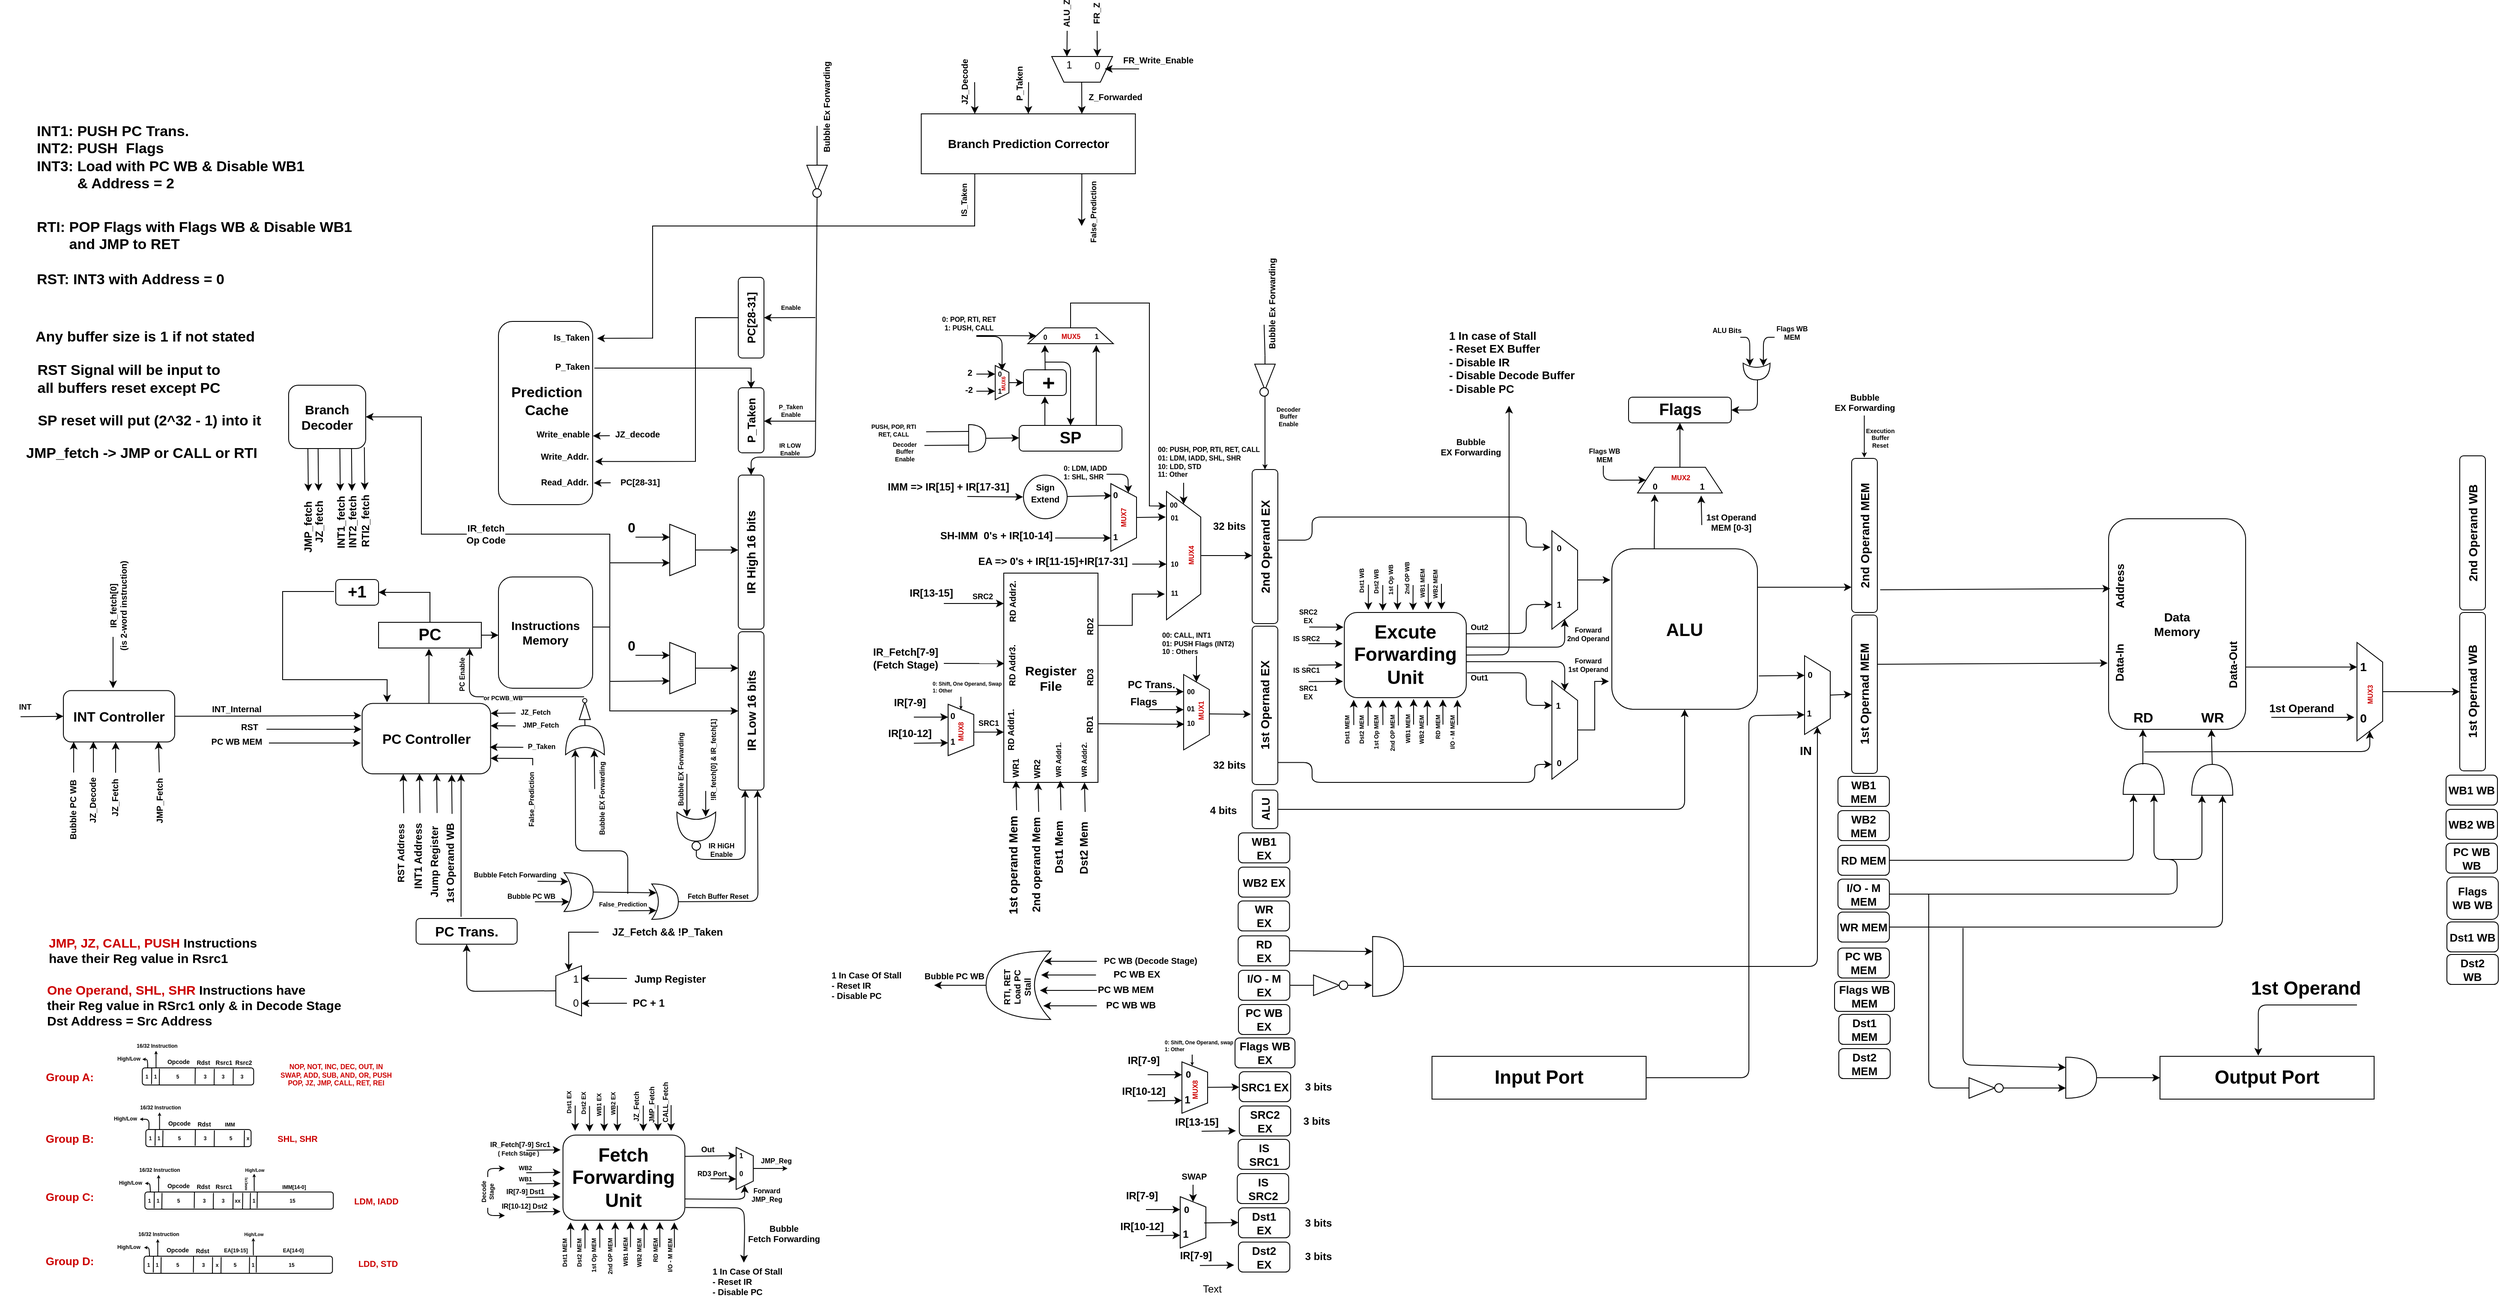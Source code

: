 <mxfile version="13.1.1" type="google"><diagram id="pxNCDt0hTcTsBB-8U4Qu" name="Page-1"><mxGraphModel dx="1668" dy="1250" grid="1" gridSize="10" guides="1" tooltips="1" connect="1" arrows="1" fold="1" page="0" pageScale="1" pageWidth="1200" pageHeight="1600" math="0" shadow="0"><root><mxCell id="0"/><mxCell id="1" parent="0"/><mxCell id="6QoP41i_CCvXm_Wdby4q-57" value="" style="rounded=1;whiteSpace=wrap;html=1;fontSize=6;" parent="1" vertex="1"><mxGeometry x="-285.83" y="783.5" width="130" height="20" as="geometry"/></mxCell><mxCell id="8PEQJhnBVGPIfWmYCmh8-261" value="" style="rounded=1;whiteSpace=wrap;html=1;fontSize=21;fontStyle=1;verticalAlign=bottom;" parent="1" vertex="1"><mxGeometry x="743" y="-32" width="50" height="30" as="geometry"/></mxCell><mxCell id="oai8JdH6tyZvAR0nNcGy-3" value="&lt;b&gt;&lt;font style=&quot;font-size: 19px&quot;&gt;PC&lt;/font&gt;&lt;/b&gt;" style="rounded=0;whiteSpace=wrap;html=1;" parent="1" vertex="1"><mxGeometry x="-10" y="263" width="120" height="30" as="geometry"/></mxCell><mxCell id="oai8JdH6tyZvAR0nNcGy-4" value="&lt;b&gt;&lt;font style=&quot;font-size: 19px&quot;&gt;+1&lt;/font&gt;&lt;/b&gt;" style="rounded=1;whiteSpace=wrap;html=1;" parent="1" vertex="1"><mxGeometry x="-60" y="213" width="50" height="30" as="geometry"/></mxCell><mxCell id="oai8JdH6tyZvAR0nNcGy-7" value="" style="edgeStyle=segmentEdgeStyle;endArrow=classic;html=1;entryX=1;entryY=0.5;entryDx=0;entryDy=0;rounded=0;" parent="1" target="oai8JdH6tyZvAR0nNcGy-4" edge="1"><mxGeometry width="50" height="50" relative="1" as="geometry"><mxPoint x="50" y="263" as="sourcePoint"/><mxPoint x="10" y="213" as="targetPoint"/><Array as="points"><mxPoint x="50" y="228"/></Array></mxGeometry></mxCell><mxCell id="oai8JdH6tyZvAR0nNcGy-22" value="&lt;div style=&quot;font-size: 14px&quot;&gt;&lt;b&gt;&lt;font style=&quot;font-size: 14px&quot;&gt;Instructions&lt;/font&gt;&lt;/b&gt;&lt;/div&gt;&lt;div style=&quot;font-size: 14px&quot;&gt;&lt;b&gt;&lt;font style=&quot;font-size: 14px&quot;&gt;Memory&lt;/font&gt;&lt;/b&gt;&lt;br&gt;&lt;/div&gt;" style="rounded=1;whiteSpace=wrap;html=1;" parent="1" vertex="1"><mxGeometry x="130" y="210" width="110" height="130" as="geometry"/></mxCell><mxCell id="oai8JdH6tyZvAR0nNcGy-23" value="&lt;div style=&quot;font-size: 14px&quot;&gt;&lt;b&gt;&lt;font style=&quot;font-size: 14px&quot;&gt;IR High 16 bits&lt;/font&gt;&lt;/b&gt;&lt;/div&gt;" style="rounded=1;whiteSpace=wrap;html=1;horizontal=0;" parent="1" vertex="1"><mxGeometry x="410" y="91" width="30" height="180" as="geometry"/></mxCell><mxCell id="oai8JdH6tyZvAR0nNcGy-25" value="&lt;b&gt;&lt;font style=&quot;font-size: 14px&quot;&gt;IR Low 16 bits&lt;/font&gt;&lt;/b&gt;" style="rounded=1;whiteSpace=wrap;html=1;horizontal=0;" parent="1" vertex="1"><mxGeometry x="410" y="274" width="30" height="185" as="geometry"/></mxCell><mxCell id="oai8JdH6tyZvAR0nNcGy-44" value="" style="endArrow=classic;html=1;exitX=1;exitY=0.5;exitDx=0;exitDy=0;" parent="1" source="oai8JdH6tyZvAR0nNcGy-3" edge="1"><mxGeometry width="50" height="50" relative="1" as="geometry"><mxPoint x="280" y="313" as="sourcePoint"/><mxPoint x="130" y="278" as="targetPoint"/></mxGeometry></mxCell><mxCell id="oai8JdH6tyZvAR0nNcGy-54" value="" style="endArrow=classic;html=1;exitX=0.5;exitY=0;exitDx=0;exitDy=0;" parent="1" source="oai8JdH6tyZvAR0nNcGy-56" edge="1"><mxGeometry width="50" height="50" relative="1" as="geometry"><mxPoint x="60" y="-34.5" as="sourcePoint"/><mxPoint x="410" y="178.5" as="targetPoint"/></mxGeometry></mxCell><mxCell id="oai8JdH6tyZvAR0nNcGy-55" value="" style="edgeStyle=segmentEdgeStyle;endArrow=classic;html=1;entryX=0.75;entryY=1;entryDx=0;entryDy=0;rounded=0;" parent="1" target="oai8JdH6tyZvAR0nNcGy-56" edge="1"><mxGeometry width="50" height="50" relative="1" as="geometry"><mxPoint x="260" y="283" as="sourcePoint"/><mxPoint x="330" y="183" as="targetPoint"/><Array as="points"><mxPoint x="260" y="193"/></Array></mxGeometry></mxCell><mxCell id="oai8JdH6tyZvAR0nNcGy-56" value="" style="shape=trapezoid;perimeter=trapezoidPerimeter;whiteSpace=wrap;html=1;direction=south;" parent="1" vertex="1"><mxGeometry x="330" y="148.5" width="30" height="60" as="geometry"/></mxCell><mxCell id="oai8JdH6tyZvAR0nNcGy-57" value="" style="endArrow=classic;html=1;entryX=0.25;entryY=1;entryDx=0;entryDy=0;" parent="1" target="oai8JdH6tyZvAR0nNcGy-56" edge="1"><mxGeometry width="50" height="50" relative="1" as="geometry"><mxPoint x="290" y="163.5" as="sourcePoint"/><mxPoint x="390" y="257.5" as="targetPoint"/></mxGeometry></mxCell><mxCell id="oai8JdH6tyZvAR0nNcGy-58" value="&lt;b&gt;&lt;font style=&quot;font-size: 16px&quot;&gt;0&lt;/font&gt;&lt;/b&gt;" style="text;html=1;align=center;verticalAlign=middle;resizable=0;points=[];autosize=1;" parent="1" vertex="1"><mxGeometry x="275" y="142" width="20" height="20" as="geometry"/></mxCell><mxCell id="oai8JdH6tyZvAR0nNcGy-82" value="&lt;div style=&quot;font-size: 15px&quot;&gt;&lt;font style=&quot;font-size: 15px&quot;&gt;&lt;b&gt;Register&lt;/b&gt;&lt;/font&gt;&lt;/div&gt;&lt;div style=&quot;font-size: 15px&quot;&gt;&lt;font style=&quot;font-size: 15px&quot;&gt;&lt;b&gt; File&lt;/b&gt;&lt;/font&gt;&lt;/div&gt;" style="rounded=0;whiteSpace=wrap;html=1;" parent="1" vertex="1"><mxGeometry x="720" y="205.5" width="110" height="244.5" as="geometry"/></mxCell><mxCell id="oai8JdH6tyZvAR0nNcGy-83" value="" style="shape=trapezoid;perimeter=trapezoidPerimeter;whiteSpace=wrap;html=1;direction=south;" parent="1" vertex="1"><mxGeometry x="845" y="101" width="30" height="79" as="geometry"/></mxCell><mxCell id="oai8JdH6tyZvAR0nNcGy-84" value="" style="endArrow=classic;html=1;" parent="1" edge="1"><mxGeometry width="50" height="50" relative="1" as="geometry"><mxPoint x="677.5" y="116" as="sourcePoint"/><mxPoint x="742.5" y="116.5" as="targetPoint"/></mxGeometry></mxCell><mxCell id="oai8JdH6tyZvAR0nNcGy-85" value="" style="endArrow=classic;html=1;entryX=0;entryY=0.25;entryDx=0;entryDy=0;" parent="1" edge="1"><mxGeometry width="50" height="50" relative="1" as="geometry"><mxPoint x="680" y="391.25" as="sourcePoint"/><mxPoint x="720" y="391.25" as="targetPoint"/></mxGeometry></mxCell><mxCell id="oai8JdH6tyZvAR0nNcGy-95" value="&lt;font style=&quot;font-size: 8px&quot;&gt;&lt;b style=&quot;font-size: 8px&quot;&gt;!IR_fetch[0] &amp;amp; IR_fetch[1] &lt;br&gt;&lt;/b&gt;&lt;/font&gt;" style="text;html=1;align=center;verticalAlign=middle;resizable=0;points=[];autosize=1;direction=west;horizontal=0;fontSize=8;" parent="1" vertex="1"><mxGeometry x="366" y="364" width="30" height="120" as="geometry"/></mxCell><mxCell id="oai8JdH6tyZvAR0nNcGy-99" value="" style="edgeStyle=segmentEdgeStyle;endArrow=classic;html=1;exitX=1;exitY=0.5;exitDx=0;exitDy=0;entryX=0;entryY=0.5;entryDx=0;entryDy=0;rounded=0;" parent="1" target="oai8JdH6tyZvAR0nNcGy-25" edge="1"><mxGeometry width="50" height="50" relative="1" as="geometry"><mxPoint x="240" y="268.5" as="sourcePoint"/><mxPoint x="370" y="323" as="targetPoint"/><Array as="points"><mxPoint x="260" y="269"/><mxPoint x="260" y="367"/></Array></mxGeometry></mxCell><mxCell id="oai8JdH6tyZvAR0nNcGy-109" value="" style="endArrow=classic;html=1;" parent="1" edge="1"><mxGeometry width="50" height="50" relative="1" as="geometry"><mxPoint x="780" y="164.5" as="sourcePoint"/><mxPoint x="845" y="164.5" as="targetPoint"/></mxGeometry></mxCell><mxCell id="oai8JdH6tyZvAR0nNcGy-110" value="IMM =&amp;gt; IR[15] + IR[17-31]" style="text;html=1;align=center;verticalAlign=middle;resizable=0;points=[];autosize=1;fontSize=12;fontStyle=1" parent="1" vertex="1"><mxGeometry x="575" y="95" width="160" height="20" as="geometry"/></mxCell><mxCell id="oai8JdH6tyZvAR0nNcGy-111" value="SH-IMM&amp;nbsp; 0's + IR[10-14]" style="text;html=1;align=center;verticalAlign=middle;resizable=0;points=[];autosize=1;fontSize=12;fontStyle=1" parent="1" vertex="1"><mxGeometry x="636" y="152" width="150" height="20" as="geometry"/></mxCell><mxCell id="oai8JdH6tyZvAR0nNcGy-116" value="" style="shape=trapezoid;perimeter=trapezoidPerimeter;whiteSpace=wrap;html=1;direction=south;" parent="1" vertex="1"><mxGeometry x="910" y="110" width="40" height="150" as="geometry"/></mxCell><mxCell id="oai8JdH6tyZvAR0nNcGy-117" value="EA =&amp;gt; 0's + IR[11-15]+IR[17-31]" style="text;html=1;align=center;verticalAlign=middle;resizable=0;points=[];autosize=1;fontSize=12;fontStyle=1" parent="1" vertex="1"><mxGeometry x="682" y="182" width="190" height="20" as="geometry"/></mxCell><mxCell id="oai8JdH6tyZvAR0nNcGy-121" value="&lt;div style=&quot;font-size: 14px&quot;&gt;&lt;b&gt;2nd Operand EX&lt;br&gt;&lt;/b&gt;&lt;/div&gt;" style="rounded=1;whiteSpace=wrap;html=1;horizontal=0;" parent="1" vertex="1"><mxGeometry x="1010" y="84.5" width="30" height="180" as="geometry"/></mxCell><mxCell id="oai8JdH6tyZvAR0nNcGy-122" value="&lt;b&gt;&lt;font style=&quot;font-size: 14px&quot;&gt;1st Opernad EX&lt;br&gt;&lt;/font&gt;&lt;/b&gt;" style="rounded=1;whiteSpace=wrap;html=1;horizontal=0;" parent="1" vertex="1"><mxGeometry x="1010" y="267.5" width="30" height="185" as="geometry"/></mxCell><mxCell id="oai8JdH6tyZvAR0nNcGy-123" value="" style="endArrow=classic;html=1;entryX=0;entryY=0.25;entryDx=0;entryDy=0;" parent="1" edge="1"><mxGeometry width="50" height="50" relative="1" as="geometry"><mxPoint x="650" y="241" as="sourcePoint"/><mxPoint x="720" y="241" as="targetPoint"/></mxGeometry></mxCell><mxCell id="oai8JdH6tyZvAR0nNcGy-124" value="IR[13-15]" style="text;html=1;align=center;verticalAlign=middle;resizable=0;points=[];autosize=1;fontSize=12;fontStyle=1" parent="1" vertex="1"><mxGeometry x="600" y="219" width="70" height="20" as="geometry"/></mxCell><mxCell id="oai8JdH6tyZvAR0nNcGy-125" value="" style="endArrow=classic;html=1;exitX=0.5;exitY=0;exitDx=0;exitDy=0;" parent="1" source="oai8JdH6tyZvAR0nNcGy-116" edge="1"><mxGeometry width="50" height="50" relative="1" as="geometry"><mxPoint x="950" y="194.16" as="sourcePoint"/><mxPoint x="1010" y="185" as="targetPoint"/><Array as="points"><mxPoint x="990" y="185"/></Array></mxGeometry></mxCell><mxCell id="oai8JdH6tyZvAR0nNcGy-132" value="" style="shape=trapezoid;perimeter=trapezoidPerimeter;whiteSpace=wrap;html=1;direction=south;" parent="1" vertex="1"><mxGeometry x="655" y="358.75" width="30" height="60" as="geometry"/></mxCell><mxCell id="oai8JdH6tyZvAR0nNcGy-133" value="" style="endArrow=classic;html=1;entryX=0.25;entryY=1;entryDx=0;entryDy=0;" parent="1" target="oai8JdH6tyZvAR0nNcGy-132" edge="1"><mxGeometry width="50" height="50" relative="1" as="geometry"><mxPoint x="615" y="373.75" as="sourcePoint"/><mxPoint x="715" y="467.75" as="targetPoint"/></mxGeometry></mxCell><mxCell id="oai8JdH6tyZvAR0nNcGy-134" value="" style="endArrow=classic;html=1;entryX=0.75;entryY=1;entryDx=0;entryDy=0;" parent="1" target="oai8JdH6tyZvAR0nNcGy-132" edge="1"><mxGeometry width="50" height="50" relative="1" as="geometry"><mxPoint x="615" y="404.25" as="sourcePoint"/><mxPoint x="665" y="383.75" as="targetPoint"/></mxGeometry></mxCell><mxCell id="oai8JdH6tyZvAR0nNcGy-135" value="IR[7-9]" style="text;html=1;align=center;verticalAlign=middle;resizable=0;points=[];autosize=1;fontSize=12;fontStyle=1" parent="1" vertex="1"><mxGeometry x="585" y="347.25" width="50" height="20" as="geometry"/></mxCell><mxCell id="oai8JdH6tyZvAR0nNcGy-136" value="IR[10-12]" style="text;html=1;align=center;verticalAlign=middle;resizable=0;points=[];autosize=1;fontSize=12;fontStyle=1" parent="1" vertex="1"><mxGeometry x="575" y="383.25" width="70" height="20" as="geometry"/></mxCell><mxCell id="oai8JdH6tyZvAR0nNcGy-137" value="" style="endArrow=classic;html=1;exitX=0.5;exitY=0;exitDx=0;exitDy=0;" parent="1" source="oai8JdH6tyZvAR0nNcGy-83" edge="1"><mxGeometry width="50" height="50" relative="1" as="geometry"><mxPoint x="820" y="347" as="sourcePoint"/><mxPoint x="909" y="140" as="targetPoint"/></mxGeometry></mxCell><mxCell id="oai8JdH6tyZvAR0nNcGy-138" value="&lt;div&gt;&lt;font size=&quot;1&quot;&gt;&lt;b&gt;&lt;font style=&quot;font-size: 10px&quot;&gt;Sign&lt;/font&gt;&lt;/b&gt;&lt;/font&gt;&lt;/div&gt;&lt;div&gt;&lt;font size=&quot;1&quot;&gt;&lt;b&gt;Extend&lt;/b&gt;&lt;/font&gt;&lt;br&gt;&lt;/div&gt;" style="ellipse;whiteSpace=wrap;html=1;aspect=fixed;verticalAlign=top;" parent="1" vertex="1"><mxGeometry x="743" y="91" width="51" height="51" as="geometry"/></mxCell><mxCell id="oai8JdH6tyZvAR0nNcGy-150" value="" style="endArrow=classic;html=1;entryX=0.177;entryY=0.967;entryDx=0;entryDy=0;entryPerimeter=0;" parent="1" target="oai8JdH6tyZvAR0nNcGy-83" edge="1"><mxGeometry width="50" height="50" relative="1" as="geometry"><mxPoint x="794" y="116" as="sourcePoint"/><mxPoint x="840" y="117" as="targetPoint"/></mxGeometry></mxCell><mxCell id="oai8JdH6tyZvAR0nNcGy-153" value="" style="endArrow=classic;html=1;entryX=0.5;entryY=1;entryDx=0;entryDy=0;" parent="1" edge="1"><mxGeometry width="50" height="50" relative="1" as="geometry"><mxPoint x="870" y="195" as="sourcePoint"/><mxPoint x="910" y="195" as="targetPoint"/></mxGeometry></mxCell><mxCell id="oai8JdH6tyZvAR0nNcGy-155" value="WB1&lt;br&gt;EX" style="rounded=1;whiteSpace=wrap;html=1;fontSize=13;horizontal=1;fontStyle=1" parent="1" vertex="1"><mxGeometry x="994" y="509" width="60" height="35" as="geometry"/></mxCell><mxCell id="oai8JdH6tyZvAR0nNcGy-178" value="ALU" style="rounded=1;whiteSpace=wrap;html=1;fontSize=21;fontStyle=1" parent="1" vertex="1"><mxGeometry x="1430" y="177.08" width="170" height="187.5" as="geometry"/></mxCell><mxCell id="oai8JdH6tyZvAR0nNcGy-180" value="" style="edgeStyle=segmentEdgeStyle;endArrow=classic;html=1;exitX=1;exitY=0.5;exitDx=0;exitDy=0;entryX=0.75;entryY=1;entryDx=0;entryDy=0;" parent="1" edge="1"><mxGeometry width="50" height="50" relative="1" as="geometry"><mxPoint x="1040" y="426.71" as="sourcePoint"/><mxPoint x="1360" y="428.96" as="targetPoint"/><Array as="points"><mxPoint x="1080" y="427"/><mxPoint x="1080" y="450"/><mxPoint x="1340" y="450"/><mxPoint x="1340" y="429"/></Array></mxGeometry></mxCell><mxCell id="oai8JdH6tyZvAR0nNcGy-182" value="&lt;b&gt;&lt;font style=&quot;font-size: 19px&quot;&gt;SP&lt;/font&gt;&lt;/b&gt;" style="rounded=1;whiteSpace=wrap;html=1;" parent="1" vertex="1"><mxGeometry x="738" y="33" width="120" height="30" as="geometry"/></mxCell><mxCell id="oai8JdH6tyZvAR0nNcGy-187" value="" style="endArrow=classic;html=1;entryX=0;entryY=0.25;entryDx=0;entryDy=0;exitX=1;exitY=0.5;exitDx=0;exitDy=0;exitPerimeter=0;" parent="1" source="A8I0luzzRk4faTUHernX-1" edge="1"><mxGeometry width="50" height="50" relative="1" as="geometry"><mxPoint x="698" y="47.58" as="sourcePoint"/><mxPoint x="738" y="47.58" as="targetPoint"/></mxGeometry></mxCell><mxCell id="oai8JdH6tyZvAR0nNcGy-188" value="&lt;div style=&quot;font-size: 7px;&quot;&gt;PUSH, POP, RTI&lt;/div&gt;&lt;div style=&quot;font-size: 7px;&quot;&gt;RET, CALL&lt;br style=&quot;font-size: 7px;&quot;&gt;&lt;/div&gt;" style="text;html=1;align=center;verticalAlign=middle;resizable=0;points=[];autosize=1;fontSize=7;fontStyle=1" parent="1" vertex="1"><mxGeometry x="556" y="28.5" width="70" height="20" as="geometry"/></mxCell><mxCell id="oai8JdH6tyZvAR0nNcGy-189" value="&lt;b&gt;&lt;font style=&quot;font-size: 19px&quot;&gt;Flags&lt;/font&gt;&lt;/b&gt;" style="rounded=1;whiteSpace=wrap;html=1;" parent="1" vertex="1"><mxGeometry x="1449.5" y="1.776e-15" width="120" height="30" as="geometry"/></mxCell><mxCell id="oai8JdH6tyZvAR0nNcGy-190" value="" style="endArrow=classic;html=1;fontSize=21;exitX=0.25;exitY=0;exitDx=0;exitDy=0;" parent="1" edge="1"><mxGeometry width="50" height="50" relative="1" as="geometry"><mxPoint x="1479.5" y="177.08" as="sourcePoint"/><mxPoint x="1480" y="113.33" as="targetPoint"/></mxGeometry></mxCell><mxCell id="oai8JdH6tyZvAR0nNcGy-191" value="&lt;div style=&quot;font-size: 14px&quot;&gt;&lt;b&gt;2nd Operand MEM&lt;br&gt;&lt;/b&gt;&lt;/div&gt;" style="rounded=1;whiteSpace=wrap;html=1;horizontal=0;" parent="1" vertex="1"><mxGeometry x="1710" y="71.5" width="30" height="180" as="geometry"/></mxCell><mxCell id="oai8JdH6tyZvAR0nNcGy-192" value="&lt;b&gt;&lt;font style=&quot;font-size: 14px&quot;&gt;1st Opernad MEM&lt;/font&gt;&lt;/b&gt;" style="rounded=1;whiteSpace=wrap;html=1;horizontal=0;" parent="1" vertex="1"><mxGeometry x="1710" y="254.5" width="30" height="185" as="geometry"/></mxCell><mxCell id="oai8JdH6tyZvAR0nNcGy-200" value="" style="edgeStyle=segmentEdgeStyle;endArrow=classic;html=1;entryX=0;entryY=0.836;entryDx=0;entryDy=0;entryPerimeter=0;" parent="1" target="oai8JdH6tyZvAR0nNcGy-191" edge="1"><mxGeometry width="50" height="50" relative="1" as="geometry"><mxPoint x="1600" y="222" as="sourcePoint"/><mxPoint x="1680" y="222" as="targetPoint"/><Array as="points"/></mxGeometry></mxCell><mxCell id="oai8JdH6tyZvAR0nNcGy-202" value="ALU" style="rounded=1;whiteSpace=wrap;html=1;fontSize=13;horizontal=0;fontStyle=1" parent="1" vertex="1"><mxGeometry x="1010" y="459" width="30" height="45" as="geometry"/></mxCell><mxCell id="oai8JdH6tyZvAR0nNcGy-203" value="" style="edgeStyle=segmentEdgeStyle;endArrow=classic;html=1;exitX=1;exitY=0.5;exitDx=0;exitDy=0;entryX=0.5;entryY=1;entryDx=0;entryDy=0;" parent="1" source="oai8JdH6tyZvAR0nNcGy-202" target="oai8JdH6tyZvAR0nNcGy-178" edge="1"><mxGeometry width="50" height="50" relative="1" as="geometry"><mxPoint x="1100" y="650" as="sourcePoint"/><mxPoint x="1400" y="361" as="targetPoint"/><Array as="points"><mxPoint x="1515" y="482"/></Array></mxGeometry></mxCell><mxCell id="oai8JdH6tyZvAR0nNcGy-252" style="edgeStyle=orthogonalEdgeStyle;rounded=0;orthogonalLoop=1;jettySize=auto;html=1;exitX=1;exitY=0.5;exitDx=0;exitDy=0;fontSize=22;entryX=0.25;entryY=1;entryDx=0;entryDy=0;" parent="1" source="oai8JdH6tyZvAR0nNcGy-204" target="oai8JdH6tyZvAR0nNcGy-250" edge="1"><mxGeometry relative="1" as="geometry"><mxPoint x="2230" y="264.667" as="targetPoint"/><Array as="points"><mxPoint x="2170" y="315"/></Array></mxGeometry></mxCell><mxCell id="oai8JdH6tyZvAR0nNcGy-204" value="&lt;div style=&quot;font-size: 14px&quot;&gt;&lt;b&gt;&lt;font style=&quot;font-size: 14px&quot;&gt;Data&lt;/font&gt;&lt;/b&gt;&lt;/div&gt;&lt;div style=&quot;font-size: 14px&quot;&gt;&lt;b&gt;&lt;font style=&quot;font-size: 14px&quot;&gt;Memory&lt;/font&gt;&lt;/b&gt;&lt;br&gt;&lt;/div&gt;" style="rounded=1;whiteSpace=wrap;html=1;" parent="1" vertex="1"><mxGeometry x="2010" y="142" width="160" height="246" as="geometry"/></mxCell><mxCell id="oai8JdH6tyZvAR0nNcGy-205" value="" style="shape=or;whiteSpace=wrap;html=1;fontSize=21;direction=north;" parent="1" vertex="1"><mxGeometry x="2027" y="428" width="48" height="36" as="geometry"/></mxCell><mxCell id="oai8JdH6tyZvAR0nNcGy-206" value="" style="shape=or;whiteSpace=wrap;html=1;fontSize=21;direction=north;" parent="1" vertex="1"><mxGeometry x="2107" y="429" width="48" height="36" as="geometry"/></mxCell><mxCell id="oai8JdH6tyZvAR0nNcGy-207" value="" style="endArrow=classic;html=1;fontSize=21;entryX=0.25;entryY=1;entryDx=0;entryDy=0;" parent="1" target="oai8JdH6tyZvAR0nNcGy-204" edge="1"><mxGeometry width="50" height="50" relative="1" as="geometry"><mxPoint x="2050" y="429" as="sourcePoint"/><mxPoint x="1850" y="390" as="targetPoint"/></mxGeometry></mxCell><mxCell id="oai8JdH6tyZvAR0nNcGy-210" value="" style="endArrow=classic;html=1;fontSize=21;entryX=0.75;entryY=1;entryDx=0;entryDy=0;exitX=1;exitY=0.5;exitDx=0;exitDy=0;exitPerimeter=0;" parent="1" source="oai8JdH6tyZvAR0nNcGy-206" target="oai8JdH6tyZvAR0nNcGy-204" edge="1"><mxGeometry width="50" height="50" relative="1" as="geometry"><mxPoint x="2060" y="439" as="sourcePoint"/><mxPoint x="2060" y="398.0" as="targetPoint"/></mxGeometry></mxCell><mxCell id="oai8JdH6tyZvAR0nNcGy-211" value="&lt;b&gt;&lt;font style=&quot;font-size: 16px&quot;&gt;RD&lt;/font&gt;&lt;/b&gt;" style="text;html=1;align=center;verticalAlign=middle;resizable=0;points=[];autosize=1;fontSize=21;" parent="1" vertex="1"><mxGeometry x="2030" y="356.5" width="40" height="30" as="geometry"/></mxCell><mxCell id="oai8JdH6tyZvAR0nNcGy-213" value="&lt;b&gt;&lt;font style=&quot;font-size: 16px&quot;&gt;WR&lt;/font&gt;&lt;/b&gt;" style="text;html=1;align=center;verticalAlign=middle;resizable=0;points=[];autosize=1;fontSize=21;" parent="1" vertex="1"><mxGeometry x="2111" y="356.5" width="40" height="30" as="geometry"/></mxCell><mxCell id="oai8JdH6tyZvAR0nNcGy-214" value="" style="edgeStyle=segmentEdgeStyle;endArrow=classic;html=1;entryX=0;entryY=0.25;entryDx=0;entryDy=0;entryPerimeter=0;exitX=1;exitY=0.5;exitDx=0;exitDy=0;" parent="1" source="8PEQJhnBVGPIfWmYCmh8-93" target="oai8JdH6tyZvAR0nNcGy-205" edge="1"><mxGeometry width="50" height="50" relative="1" as="geometry"><mxPoint x="1850" y="608" as="sourcePoint"/><mxPoint x="2100" y="422.5" as="targetPoint"/><Array as="points"><mxPoint x="2039" y="541"/></Array></mxGeometry></mxCell><mxCell id="oai8JdH6tyZvAR0nNcGy-216" value="" style="edgeStyle=segmentEdgeStyle;endArrow=classic;html=1;entryX=0;entryY=0.75;entryDx=0;entryDy=0;entryPerimeter=0;exitX=1;exitY=0.5;exitDx=0;exitDy=0;" parent="1" source="8PEQJhnBVGPIfWmYCmh8-102" target="oai8JdH6tyZvAR0nNcGy-206" edge="1"><mxGeometry width="50" height="50" relative="1" as="geometry"><mxPoint x="1860" y="696" as="sourcePoint"/><mxPoint x="2039.0" y="552" as="targetPoint"/><Array as="points"><mxPoint x="2143" y="619"/></Array></mxGeometry></mxCell><mxCell id="oai8JdH6tyZvAR0nNcGy-217" value="" style="edgeStyle=segmentEdgeStyle;endArrow=classic;html=1;entryX=0;entryY=0.75;entryDx=0;entryDy=0;entryPerimeter=0;exitX=1;exitY=0.5;exitDx=0;exitDy=0;" parent="1" source="8PEQJhnBVGPIfWmYCmh8-95" target="oai8JdH6tyZvAR0nNcGy-205" edge="1"><mxGeometry width="50" height="50" relative="1" as="geometry"><mxPoint x="1860" y="652" as="sourcePoint"/><mxPoint x="2080" y="480" as="targetPoint"/><Array as="points"><mxPoint x="2090" y="581"/><mxPoint x="2090" y="540"/><mxPoint x="2063" y="540"/></Array></mxGeometry></mxCell><mxCell id="oai8JdH6tyZvAR0nNcGy-218" value="" style="edgeStyle=segmentEdgeStyle;endArrow=classic;html=1;entryX=0;entryY=0.25;entryDx=0;entryDy=0;entryPerimeter=0;" parent="1" target="oai8JdH6tyZvAR0nNcGy-206" edge="1"><mxGeometry width="50" height="50" relative="1" as="geometry"><mxPoint x="2080" y="540" as="sourcePoint"/><mxPoint x="2073.0" y="474" as="targetPoint"/><Array as="points"><mxPoint x="2119" y="540"/></Array></mxGeometry></mxCell><mxCell id="oai8JdH6tyZvAR0nNcGy-220" value="&lt;font style=&quot;font-size: 13px;&quot;&gt;&lt;b style=&quot;font-size: 13px;&quot;&gt;&lt;font style=&quot;font-size: 13px;&quot;&gt;Address&lt;/font&gt;&lt;/b&gt;&lt;/font&gt;" style="text;html=1;align=center;verticalAlign=middle;resizable=0;points=[];autosize=1;fontSize=13;horizontal=0;" parent="1" vertex="1"><mxGeometry x="2008" y="191" width="30" height="60" as="geometry"/></mxCell><mxCell id="oai8JdH6tyZvAR0nNcGy-222" value="&lt;b&gt;Data-In&lt;/b&gt;" style="text;html=1;align=center;verticalAlign=middle;resizable=0;points=[];autosize=1;fontSize=13;horizontal=0;" parent="1" vertex="1"><mxGeometry x="2007" y="285.5" width="30" height="50" as="geometry"/></mxCell><mxCell id="oai8JdH6tyZvAR0nNcGy-224" value="&lt;b&gt;Data-Out&lt;/b&gt;" style="text;html=1;align=center;verticalAlign=middle;resizable=0;points=[];autosize=1;fontSize=13;horizontal=0;" parent="1" vertex="1"><mxGeometry x="2140" y="283" width="30" height="60" as="geometry"/></mxCell><mxCell id="oai8JdH6tyZvAR0nNcGy-225" value="Output Port" style="rounded=0;whiteSpace=wrap;html=1;fontSize=22;fontStyle=1" parent="1" vertex="1"><mxGeometry x="2070" y="770" width="250" height="50" as="geometry"/></mxCell><mxCell id="oai8JdH6tyZvAR0nNcGy-229" value="" style="edgeStyle=orthogonalEdgeStyle;rounded=0;orthogonalLoop=1;jettySize=auto;html=1;fontSize=22;" parent="1" source="oai8JdH6tyZvAR0nNcGy-227" target="oai8JdH6tyZvAR0nNcGy-225" edge="1"><mxGeometry relative="1" as="geometry"/></mxCell><mxCell id="oai8JdH6tyZvAR0nNcGy-227" value="" style="shape=or;whiteSpace=wrap;html=1;fontSize=21;direction=east;" parent="1" vertex="1"><mxGeometry x="1960" y="771" width="36" height="48" as="geometry"/></mxCell><mxCell id="oai8JdH6tyZvAR0nNcGy-230" value="" style="verticalLabelPosition=bottom;shadow=0;dashed=0;align=center;html=1;verticalAlign=top;shape=mxgraph.electrical.logic_gates.buffer2;direction=east;flipV=1;" parent="1" vertex="1"><mxGeometry x="1837" y="795" width="50" height="24" as="geometry"/></mxCell><mxCell id="oai8JdH6tyZvAR0nNcGy-235" style="edgeStyle=orthogonalEdgeStyle;rounded=0;orthogonalLoop=1;jettySize=auto;html=1;exitX=0.5;exitY=0;exitDx=0;exitDy=0;fontSize=22;" parent="1" source="oai8JdH6tyZvAR0nNcGy-231" edge="1"><mxGeometry relative="1" as="geometry"><mxPoint x="1960" y="807" as="targetPoint"/><Array as="points"><mxPoint x="1960" y="807"/></Array></mxGeometry></mxCell><mxCell id="oai8JdH6tyZvAR0nNcGy-231" value="" style="ellipse;whiteSpace=wrap;html=1;aspect=fixed;direction=south;" parent="1" vertex="1"><mxGeometry x="1877" y="802" width="10" height="10" as="geometry"/></mxCell><mxCell id="oai8JdH6tyZvAR0nNcGy-238" value="1st Operand" style="text;html=1;align=center;verticalAlign=middle;resizable=0;points=[];autosize=1;fontSize=22;fontStyle=1;horizontal=1;" parent="1" vertex="1"><mxGeometry x="2155" y="676" width="170" height="30" as="geometry"/></mxCell><mxCell id="oai8JdH6tyZvAR0nNcGy-243" value="" style="edgeStyle=segmentEdgeStyle;endArrow=classic;html=1;entryX=0.459;entryY=-0.014;entryDx=0;entryDy=0;entryPerimeter=0;" parent="1" target="oai8JdH6tyZvAR0nNcGy-225" edge="1"><mxGeometry width="50" height="50" relative="1" as="geometry"><mxPoint x="2300" y="710" as="sourcePoint"/><mxPoint x="2250" y="613" as="targetPoint"/><Array as="points"><mxPoint x="2185" y="710"/></Array></mxGeometry></mxCell><mxCell id="oai8JdH6tyZvAR0nNcGy-244" value="&lt;div style=&quot;font-size: 14px&quot;&gt;&lt;b&gt;2nd Operand WB&lt;br&gt;&lt;/b&gt;&lt;/div&gt;" style="rounded=1;whiteSpace=wrap;html=1;horizontal=0;" parent="1" vertex="1"><mxGeometry x="2420" y="68.5" width="30" height="180" as="geometry"/></mxCell><mxCell id="oai8JdH6tyZvAR0nNcGy-245" value="&lt;div style=&quot;font-size: 14px&quot;&gt;&lt;font style=&quot;font-size: 14px&quot;&gt;&lt;b style=&quot;font-size: 14px&quot;&gt;&lt;font style=&quot;font-size: 14px&quot;&gt;1st Opernad WB&lt;br style=&quot;font-size: 14px&quot;&gt;&lt;/font&gt;&lt;/b&gt;&lt;/font&gt;&lt;/div&gt;" style="rounded=1;whiteSpace=wrap;html=1;horizontal=0;fontSize=14;" parent="1" vertex="1"><mxGeometry x="2420" y="251.5" width="30" height="185" as="geometry"/></mxCell><mxCell id="oai8JdH6tyZvAR0nNcGy-251" style="edgeStyle=orthogonalEdgeStyle;rounded=0;orthogonalLoop=1;jettySize=auto;html=1;entryX=0;entryY=0.5;entryDx=0;entryDy=0;fontSize=22;" parent="1" source="oai8JdH6tyZvAR0nNcGy-250" target="oai8JdH6tyZvAR0nNcGy-245" edge="1"><mxGeometry relative="1" as="geometry"/></mxCell><mxCell id="oai8JdH6tyZvAR0nNcGy-250" value="" style="shape=trapezoid;perimeter=trapezoidPerimeter;whiteSpace=wrap;html=1;direction=south;" parent="1" vertex="1"><mxGeometry x="2300" y="286.5" width="30" height="115" as="geometry"/></mxCell><mxCell id="oai8JdH6tyZvAR0nNcGy-261" value="RD Addr1." style="text;html=1;align=center;verticalAlign=middle;resizable=0;points=[];autosize=1;fontSize=10;horizontal=0;fontStyle=1" parent="1" vertex="1"><mxGeometry x="713" y="364" width="30" height="50" as="geometry"/></mxCell><mxCell id="oai8JdH6tyZvAR0nNcGy-262" value="RD Addr2." style="text;html=1;align=center;verticalAlign=middle;resizable=0;points=[];autosize=1;fontSize=10;horizontal=0;fontStyle=1" parent="1" vertex="1"><mxGeometry x="715" y="214" width="30" height="50" as="geometry"/></mxCell><mxCell id="oai8JdH6tyZvAR0nNcGy-263" value="RD1" style="text;html=1;align=center;verticalAlign=middle;resizable=0;points=[];autosize=1;fontSize=10;fontStyle=1;horizontal=0;" parent="1" vertex="1"><mxGeometry x="805" y="368" width="30" height="30" as="geometry"/></mxCell><mxCell id="oai8JdH6tyZvAR0nNcGy-264" value="RD2" style="text;html=1;align=center;verticalAlign=middle;resizable=0;points=[];autosize=1;fontSize=10;horizontal=0;fontStyle=1" parent="1" vertex="1"><mxGeometry x="805" y="253.5" width="30" height="30" as="geometry"/></mxCell><mxCell id="oai8JdH6tyZvAR0nNcGy-269" value="" style="edgeStyle=segmentEdgeStyle;endArrow=classic;html=1;exitX=1;exitY=0.25;exitDx=0;exitDy=0;rounded=0;" parent="1" source="oai8JdH6tyZvAR0nNcGy-82" edge="1"><mxGeometry width="50" height="50" relative="1" as="geometry"><mxPoint x="843.94" y="353.32" as="sourcePoint"/><mxPoint x="908" y="230" as="targetPoint"/><Array as="points"><mxPoint x="870" y="267"/><mxPoint x="870" y="230"/><mxPoint x="908" y="230"/></Array></mxGeometry></mxCell><mxCell id="oai8JdH6tyZvAR0nNcGy-271" value="RD Addr3." style="text;html=1;align=center;verticalAlign=middle;resizable=0;points=[];autosize=1;fontSize=10;horizontal=0;fontStyle=1" parent="1" vertex="1"><mxGeometry x="714" y="288.75" width="30" height="50" as="geometry"/></mxCell><mxCell id="oai8JdH6tyZvAR0nNcGy-278" value="RD3" style="text;html=1;align=center;verticalAlign=middle;resizable=0;points=[];autosize=1;fontSize=10;fontStyle=1;horizontal=0;" parent="1" vertex="1"><mxGeometry x="805" y="312.75" width="30" height="30" as="geometry"/></mxCell><mxCell id="oai8JdH6tyZvAR0nNcGy-284" value="&lt;div&gt;&lt;b&gt;Branch&lt;/b&gt;&lt;/div&gt;&lt;div&gt;&lt;b&gt;Decoder&lt;br&gt;&lt;/b&gt;&lt;/div&gt;" style="rounded=1;whiteSpace=wrap;html=1;fontSize=15;" parent="1" vertex="1"><mxGeometry x="-115" y="-14" width="90" height="74" as="geometry"/></mxCell><mxCell id="8PEQJhnBVGPIfWmYCmh8-202" style="edgeStyle=orthogonalEdgeStyle;rounded=0;orthogonalLoop=1;jettySize=auto;html=1;exitX=1;exitY=0.5;exitDx=0;exitDy=0;exitPerimeter=0;fontSize=13;" parent="1" source="oai8JdH6tyZvAR0nNcGy-295" edge="1"><mxGeometry relative="1" as="geometry"><mxPoint x="638.67" y="687" as="targetPoint"/></mxGeometry></mxCell><mxCell id="oai8JdH6tyZvAR0nNcGy-295" value="" style="shape=xor;whiteSpace=wrap;html=1;fontSize=15;rotation=-180;" parent="1" vertex="1"><mxGeometry x="699.34" y="647" width="75.33" height="80" as="geometry"/></mxCell><mxCell id="oai8JdH6tyZvAR0nNcGy-304" value="&lt;div style=&quot;font-size: 10px&quot;&gt;RTI, RET&lt;/div&gt;&lt;div style=&quot;font-size: 10px&quot;&gt;Load PC&lt;br&gt;&lt;/div&gt;&lt;div style=&quot;font-size: 10px&quot;&gt;Stall&lt;br style=&quot;font-size: 10px&quot;&gt;&lt;/div&gt;" style="text;html=1;align=center;verticalAlign=middle;resizable=0;points=[];autosize=1;fontSize=10;fontStyle=1;rotation=270;" parent="1" vertex="1"><mxGeometry x="705.0" y="669.5" width="60" height="40" as="geometry"/></mxCell><mxCell id="oai8JdH6tyZvAR0nNcGy-310" value="" style="shape=trapezoid;perimeter=trapezoidPerimeter;whiteSpace=wrap;html=1;direction=south;" parent="1" vertex="1"><mxGeometry x="930" y="324" width="30" height="88" as="geometry"/></mxCell><mxCell id="oai8JdH6tyZvAR0nNcGy-315" value="" style="endArrow=classic;html=1;entryX=0.25;entryY=1;entryDx=0;entryDy=0;" parent="1" edge="1"><mxGeometry width="50" height="50" relative="1" as="geometry"><mxPoint x="890" y="344" as="sourcePoint"/><mxPoint x="930" y="344" as="targetPoint"/></mxGeometry></mxCell><mxCell id="oai8JdH6tyZvAR0nNcGy-316" value="&lt;div&gt;&lt;font style=&quot;font-size: 12px&quot;&gt;&lt;b&gt;PC Trans.&lt;/b&gt;&lt;/font&gt;&lt;/div&gt;" style="text;html=1;align=center;verticalAlign=middle;resizable=0;points=[];autosize=1;fontSize=15;" parent="1" vertex="1"><mxGeometry x="857" y="319.25" width="70" height="30" as="geometry"/></mxCell><mxCell id="IKbW6d8Z8s_EDhWQVPzm-1" value="" style="endArrow=classic;html=1;entryX=0.5;entryY=1;entryDx=0;entryDy=0;" parent="1" edge="1"><mxGeometry width="50" height="50" relative="1" as="geometry"><mxPoint x="890" y="365" as="sourcePoint"/><mxPoint x="930" y="365" as="targetPoint"/></mxGeometry></mxCell><mxCell id="IKbW6d8Z8s_EDhWQVPzm-2" value="&lt;b&gt;Flags&lt;/b&gt;" style="text;html=1;align=center;verticalAlign=middle;resizable=0;points=[];autosize=1;" parent="1" vertex="1"><mxGeometry x="858" y="346" width="50" height="20" as="geometry"/></mxCell><mxCell id="IKbW6d8Z8s_EDhWQVPzm-21" value="" style="shape=trapezoid;perimeter=trapezoidPerimeter;whiteSpace=wrap;html=1;direction=east;" parent="1" vertex="1"><mxGeometry x="1460" y="81.83" width="99" height="30" as="geometry"/></mxCell><mxCell id="IKbW6d8Z8s_EDhWQVPzm-24" value="" style="endArrow=classic;html=1;fontSize=21;entryX=0.75;entryY=1;entryDx=0;entryDy=0;" parent="1" edge="1"><mxGeometry width="50" height="50" relative="1" as="geometry"><mxPoint x="1535" y="149.33" as="sourcePoint"/><mxPoint x="1534.25" y="114.83" as="targetPoint"/></mxGeometry></mxCell><mxCell id="IKbW6d8Z8s_EDhWQVPzm-29" value="&lt;div style=&quot;font-size: 10px&quot;&gt;1st Operand &lt;br style=&quot;font-size: 10px&quot;&gt;&lt;/div&gt;&lt;div style=&quot;font-size: 10px&quot;&gt;MEM [0-3]&lt;br style=&quot;font-size: 10px&quot;&gt;&lt;/div&gt;" style="text;html=1;align=center;verticalAlign=middle;resizable=0;points=[];autosize=1;fontSize=10;fontStyle=1" parent="1" vertex="1"><mxGeometry x="1533.75" y="130.5" width="70" height="30" as="geometry"/></mxCell><mxCell id="IKbW6d8Z8s_EDhWQVPzm-30" value="" style="endArrow=classic;html=1;fontSize=18;exitX=0.5;exitY=0;exitDx=0;exitDy=0;entryX=0.5;entryY=1;entryDx=0;entryDy=0;" parent="1" source="IKbW6d8Z8s_EDhWQVPzm-21" target="oai8JdH6tyZvAR0nNcGy-189" edge="1"><mxGeometry width="50" height="50" relative="1" as="geometry"><mxPoint x="1410" y="163.33" as="sourcePoint"/><mxPoint x="1460" y="113.33" as="targetPoint"/></mxGeometry></mxCell><mxCell id="4f-ORW2kZJCL1r7IM9po-9" value="" style="endArrow=classic;html=1;strokeWidth=1;rounded=0;entryX=0.015;entryY=0.432;entryDx=0;entryDy=0;entryPerimeter=0;" parent="1" edge="1"><mxGeometry x="0.833" width="50" height="50" relative="1" as="geometry"><mxPoint x="650" y="311" as="sourcePoint"/><mxPoint x="720.65" y="311.124" as="targetPoint"/><Array as="points"/><mxPoint as="offset"/></mxGeometry></mxCell><mxCell id="4f-ORW2kZJCL1r7IM9po-13" value="" style="rounded=1;whiteSpace=wrap;html=1;" parent="1" vertex="1"><mxGeometry x="130" y="-88.5" width="110" height="214" as="geometry"/></mxCell><mxCell id="4f-ORW2kZJCL1r7IM9po-15" value="&lt;b style=&quot;font-size: 10px;&quot;&gt;Read_Addr.&lt;/b&gt;" style="text;html=1;align=center;verticalAlign=middle;resizable=0;points=[];autosize=1;fontSize=10;" parent="1" vertex="1"><mxGeometry x="172" y="88.5" width="70" height="20" as="geometry"/></mxCell><mxCell id="4f-ORW2kZJCL1r7IM9po-18" value="P_Taken" style="rounded=1;whiteSpace=wrap;html=1;fontSize=13;horizontal=0;fontStyle=1" parent="1" vertex="1"><mxGeometry x="410" y="-11" width="30" height="76" as="geometry"/></mxCell><mxCell id="4f-ORW2kZJCL1r7IM9po-20" value="&lt;b style=&quot;font-size: 10px;&quot;&gt;P_Taken&lt;/b&gt;" style="text;html=1;align=center;verticalAlign=middle;resizable=0;points=[];autosize=1;fontSize=10;" parent="1" vertex="1"><mxGeometry x="185.83" y="-45.75" width="60" height="20" as="geometry"/></mxCell><mxCell id="4f-ORW2kZJCL1r7IM9po-21" value="&lt;font style=&quot;font-size: 10px&quot;&gt;&lt;b&gt;PC[28-31]&lt;/b&gt;&lt;/font&gt;" style="text;html=1;align=center;verticalAlign=middle;resizable=0;points=[];autosize=1;fontSize=8;" parent="1" vertex="1"><mxGeometry x="260" y="88.5" width="70" height="20" as="geometry"/></mxCell><mxCell id="4f-ORW2kZJCL1r7IM9po-22" value="&lt;b style=&quot;font-size: 10px;&quot;&gt;Write_Addr.&lt;/b&gt;" style="text;html=1;align=center;verticalAlign=middle;resizable=0;points=[];autosize=1;fontSize=10;" parent="1" vertex="1"><mxGeometry x="172" y="58.5" width="70" height="20" as="geometry"/></mxCell><mxCell id="4f-ORW2kZJCL1r7IM9po-25" value="&lt;b style=&quot;font-size: 10px;&quot;&gt;Write_enable&lt;/b&gt;" style="text;html=1;align=center;verticalAlign=middle;resizable=0;points=[];autosize=1;fontSize=10;" parent="1" vertex="1"><mxGeometry x="165" y="32.5" width="80" height="20" as="geometry"/></mxCell><mxCell id="4f-ORW2kZJCL1r7IM9po-26" value="" style="endArrow=classic;html=1;strokeWidth=1;fontSize=8;entryX=0.99;entryY=0.635;entryDx=0;entryDy=0;entryPerimeter=0;" parent="1" edge="1"><mxGeometry width="50" height="50" relative="1" as="geometry"><mxPoint x="260" y="45" as="sourcePoint"/><mxPoint x="240.3" y="45.2" as="targetPoint"/></mxGeometry></mxCell><mxCell id="4f-ORW2kZJCL1r7IM9po-27" value="&lt;font style=&quot;font-size: 10px&quot;&gt;&lt;b&gt;JZ_decode&lt;/b&gt;&lt;/font&gt;" style="text;html=1;align=center;verticalAlign=middle;resizable=0;points=[];autosize=1;fontSize=8;" parent="1" vertex="1"><mxGeometry x="257" y="32.5" width="70" height="20" as="geometry"/></mxCell><mxCell id="4f-ORW2kZJCL1r7IM9po-28" value="Is_Taken" style="text;html=1;align=center;verticalAlign=middle;resizable=0;points=[];autosize=1;fontSize=10;fontStyle=1" parent="1" vertex="1"><mxGeometry x="185" y="-80" width="60" height="20" as="geometry"/></mxCell><mxCell id="4f-ORW2kZJCL1r7IM9po-31" value="&lt;font style=&quot;font-size: 14px&quot;&gt;&lt;b&gt;Branch Prediction Corrector&lt;br&gt;&lt;/b&gt;&lt;/font&gt;" style="rounded=0;whiteSpace=wrap;html=1;fontSize=8;" parent="1" vertex="1"><mxGeometry x="623.67" y="-331" width="250" height="70" as="geometry"/></mxCell><mxCell id="4f-ORW2kZJCL1r7IM9po-44" value="&lt;font style=&quot;font-size: 10px&quot;&gt;&lt;b&gt;FR_Write_Enable&lt;/b&gt;&lt;/font&gt;" style="text;html=1;align=center;verticalAlign=middle;resizable=0;points=[];autosize=1;fontSize=8;" parent="1" vertex="1"><mxGeometry x="850" y="-404" width="100" height="20" as="geometry"/></mxCell><mxCell id="4f-ORW2kZJCL1r7IM9po-49" value="" style="endArrow=classic;html=1;strokeWidth=1;fontSize=8;exitX=0.75;exitY=1;exitDx=0;exitDy=0;" parent="1" source="4f-ORW2kZJCL1r7IM9po-31" edge="1"><mxGeometry width="50" height="50" relative="1" as="geometry"><mxPoint x="758.67" y="-251" as="sourcePoint"/><mxPoint x="811" y="-200" as="targetPoint"/></mxGeometry></mxCell><mxCell id="4f-ORW2kZJCL1r7IM9po-51" value="IS_Taken" style="text;html=1;align=center;verticalAlign=middle;resizable=0;points=[];autosize=1;fontSize=9;fontStyle=1;horizontal=0;" parent="1" vertex="1"><mxGeometry x="649" y="-240" width="50" height="20" as="geometry"/></mxCell><mxCell id="8PEQJhnBVGPIfWmYCmh8-34" style="edgeStyle=orthogonalEdgeStyle;rounded=0;orthogonalLoop=1;jettySize=auto;html=1;exitX=0.5;exitY=0;exitDx=0;exitDy=0;entryX=-0.01;entryY=0.195;entryDx=0;entryDy=0;entryPerimeter=0;fontSize=16;" parent="1" source="8PEQJhnBVGPIfWmYCmh8-4" target="oai8JdH6tyZvAR0nNcGy-178" edge="1"><mxGeometry relative="1" as="geometry"/></mxCell><mxCell id="8PEQJhnBVGPIfWmYCmh8-4" value="" style="shape=trapezoid;perimeter=trapezoidPerimeter;whiteSpace=wrap;html=1;direction=south;" parent="1" vertex="1"><mxGeometry x="1360" y="156" width="30" height="115" as="geometry"/></mxCell><mxCell id="4f-ORW2kZJCL1r7IM9po-54" value="&lt;font style=&quot;font-size: 9px&quot;&gt;&lt;b&gt;False_Prediction&lt;/b&gt;&lt;/font&gt;" style="text;html=1;align=center;verticalAlign=middle;resizable=0;points=[];autosize=1;fontSize=8;horizontal=0;" parent="1" vertex="1"><mxGeometry x="810" y="-256" width="30" height="80" as="geometry"/></mxCell><mxCell id="8PEQJhnBVGPIfWmYCmh8-35" style="edgeStyle=orthogonalEdgeStyle;rounded=0;orthogonalLoop=1;jettySize=auto;html=1;exitX=0.5;exitY=0;exitDx=0;exitDy=0;entryX=-0.02;entryY=0.826;entryDx=0;entryDy=0;entryPerimeter=0;fontSize=16;" parent="1" source="8PEQJhnBVGPIfWmYCmh8-6" target="oai8JdH6tyZvAR0nNcGy-178" edge="1"><mxGeometry relative="1" as="geometry"/></mxCell><mxCell id="8PEQJhnBVGPIfWmYCmh8-6" value="" style="shape=trapezoid;perimeter=trapezoidPerimeter;whiteSpace=wrap;html=1;direction=south;" parent="1" vertex="1"><mxGeometry x="1360" y="331.25" width="30" height="115" as="geometry"/></mxCell><mxCell id="8PEQJhnBVGPIfWmYCmh8-20" value="" style="endArrow=classic;html=1;fontSize=16;exitX=1.012;exitY=0.458;exitDx=0;exitDy=0;entryX=0.168;entryY=1.056;entryDx=0;entryDy=0;entryPerimeter=0;exitPerimeter=0;" parent="1" source="oai8JdH6tyZvAR0nNcGy-121" target="8PEQJhnBVGPIfWmYCmh8-4" edge="1"><mxGeometry width="50" height="50" relative="1" as="geometry"><mxPoint x="1220" y="147.5" as="sourcePoint"/><mxPoint x="1240" y="252" as="targetPoint"/><Array as="points"><mxPoint x="1080" y="167"/><mxPoint x="1080" y="140"/><mxPoint x="1100" y="140"/><mxPoint x="1170" y="140"/><mxPoint x="1230" y="140"/><mxPoint x="1280" y="140"/><mxPoint x="1330" y="140"/><mxPoint x="1330" y="175"/></Array></mxGeometry></mxCell><mxCell id="8PEQJhnBVGPIfWmYCmh8-41" value="WB2 EX" style="rounded=1;whiteSpace=wrap;html=1;fontSize=13;horizontal=1;fontStyle=1" parent="1" vertex="1"><mxGeometry x="994" y="549" width="60" height="35" as="geometry"/></mxCell><mxCell id="8PEQJhnBVGPIfWmYCmh8-42" value="&lt;div&gt;RD&lt;/div&gt;&lt;div&gt;EX&lt;/div&gt;" style="rounded=1;whiteSpace=wrap;html=1;fontSize=13;horizontal=1;fontStyle=1" parent="1" vertex="1"><mxGeometry x="993.67" y="629.25" width="60" height="35" as="geometry"/></mxCell><mxCell id="8PEQJhnBVGPIfWmYCmh8-43" value="&lt;div&gt;WR&lt;/div&gt;&lt;div&gt;EX&lt;/div&gt;" style="rounded=1;whiteSpace=wrap;html=1;fontSize=13;horizontal=1;fontStyle=1" parent="1" vertex="1"><mxGeometry x="993.67" y="588.5" width="60" height="35" as="geometry"/></mxCell><mxCell id="8PEQJhnBVGPIfWmYCmh8-44" value="&lt;div&gt;I/O - M EX&lt;/div&gt;" style="rounded=1;whiteSpace=wrap;html=1;fontSize=13;horizontal=1;fontStyle=1" parent="1" vertex="1"><mxGeometry x="994" y="669.5" width="60" height="35" as="geometry"/></mxCell><mxCell id="8PEQJhnBVGPIfWmYCmh8-45" value="&lt;div&gt;PC WB EX&lt;/div&gt;" style="rounded=1;whiteSpace=wrap;html=1;fontSize=13;horizontal=1;fontStyle=1" parent="1" vertex="1"><mxGeometry x="994" y="709.5" width="60" height="35" as="geometry"/></mxCell><mxCell id="8PEQJhnBVGPIfWmYCmh8-46" value="&lt;div&gt;Flags WB EX&lt;/div&gt;" style="rounded=1;whiteSpace=wrap;html=1;fontSize=13;horizontal=1;fontStyle=1" parent="1" vertex="1"><mxGeometry x="990" y="748.5" width="70" height="35" as="geometry"/></mxCell><mxCell id="8PEQJhnBVGPIfWmYCmh8-48" value="PC WB EX" style="text;html=1;align=center;verticalAlign=middle;resizable=0;points=[];autosize=1;fontSize=11;fontStyle=1" parent="1" vertex="1"><mxGeometry x="839.67" y="664" width="70" height="20" as="geometry"/></mxCell><mxCell id="8PEQJhnBVGPIfWmYCmh8-52" value="SRC1 EX" style="rounded=1;whiteSpace=wrap;html=1;fontSize=13;horizontal=1;fontStyle=1" parent="1" vertex="1"><mxGeometry x="995" y="788" width="60" height="35" as="geometry"/></mxCell><mxCell id="8PEQJhnBVGPIfWmYCmh8-53" value="&lt;div&gt;SRC2&lt;/div&gt;&lt;div&gt;EX&lt;/div&gt;" style="rounded=1;whiteSpace=wrap;html=1;fontSize=13;horizontal=1;fontStyle=1" parent="1" vertex="1"><mxGeometry x="995" y="828" width="60" height="35" as="geometry"/></mxCell><mxCell id="8PEQJhnBVGPIfWmYCmh8-54" value="&lt;div&gt;Dst1&lt;/div&gt;&lt;div&gt;EX&lt;/div&gt;" style="rounded=1;whiteSpace=wrap;html=1;fontSize=13;horizontal=1;fontStyle=1" parent="1" vertex="1"><mxGeometry x="994" y="947" width="60" height="35" as="geometry"/></mxCell><mxCell id="8PEQJhnBVGPIfWmYCmh8-55" value="&lt;div&gt;Dst2&lt;/div&gt;&lt;div&gt;EX&lt;/div&gt;" style="rounded=1;whiteSpace=wrap;html=1;fontSize=13;horizontal=1;fontStyle=1" parent="1" vertex="1"><mxGeometry x="994" y="987" width="60" height="35" as="geometry"/></mxCell><mxCell id="8PEQJhnBVGPIfWmYCmh8-56" value="" style="endArrow=classic;html=1;fontSize=10;entryX=0.175;entryY=0.75;entryDx=0;entryDy=0;entryPerimeter=0;" parent="1" edge="1"><mxGeometry width="50" height="50" relative="1" as="geometry"><mxPoint x="828.67" y="711" as="sourcePoint"/><mxPoint x="766.17" y="711" as="targetPoint"/></mxGeometry></mxCell><mxCell id="8PEQJhnBVGPIfWmYCmh8-57" value="PC WB MEM" style="text;html=1;align=center;verticalAlign=middle;resizable=0;points=[];autosize=1;fontSize=11;fontStyle=1" parent="1" vertex="1"><mxGeometry x="821.67" y="682" width="80" height="20" as="geometry"/></mxCell><mxCell id="8PEQJhnBVGPIfWmYCmh8-60" value="" style="endArrow=classic;html=1;fontSize=10;entryX=0.175;entryY=0.75;entryDx=0;entryDy=0;entryPerimeter=0;" parent="1" edge="1"><mxGeometry width="50" height="50" relative="1" as="geometry"><mxPoint x="828.67" y="693" as="sourcePoint"/><mxPoint x="762.17" y="693" as="targetPoint"/></mxGeometry></mxCell><mxCell id="8PEQJhnBVGPIfWmYCmh8-61" value="PC WB WB" style="text;html=1;align=center;verticalAlign=middle;resizable=0;points=[];autosize=1;fontSize=11;fontStyle=1" parent="1" vertex="1"><mxGeometry x="832.67" y="700" width="70" height="20" as="geometry"/></mxCell><mxCell id="8PEQJhnBVGPIfWmYCmh8-62" value="" style="endArrow=classic;html=1;fontSize=21;entryX=0.75;entryY=1;entryDx=0;entryDy=0;" parent="1" edge="1"><mxGeometry width="50" height="50" relative="1" as="geometry"><mxPoint x="815" y="484.5" as="sourcePoint"/><mxPoint x="814.25" y="450.0" as="targetPoint"/></mxGeometry></mxCell><mxCell id="8PEQJhnBVGPIfWmYCmh8-64" value="" style="endArrow=classic;html=1;fontSize=21;entryX=0.75;entryY=1;entryDx=0;entryDy=0;" parent="1" edge="1"><mxGeometry width="50" height="50" relative="1" as="geometry"><mxPoint x="786.75" y="482.5" as="sourcePoint"/><mxPoint x="786.0" y="448.0" as="targetPoint"/></mxGeometry></mxCell><mxCell id="8PEQJhnBVGPIfWmYCmh8-66" value="" style="endArrow=classic;html=1;fontSize=21;entryX=0.75;entryY=1;entryDx=0;entryDy=0;" parent="1" edge="1"><mxGeometry width="50" height="50" relative="1" as="geometry"><mxPoint x="760.75" y="484.5" as="sourcePoint"/><mxPoint x="760.0" y="450.0" as="targetPoint"/></mxGeometry></mxCell><mxCell id="8PEQJhnBVGPIfWmYCmh8-67" value="2nd operand Mem" style="text;html=1;align=center;verticalAlign=middle;resizable=0;points=[];autosize=1;fontSize=13;fontStyle=1;horizontal=0;" parent="1" vertex="1"><mxGeometry x="742" y="486.5" width="30" height="120" as="geometry"/></mxCell><mxCell id="8PEQJhnBVGPIfWmYCmh8-68" value="" style="endArrow=classic;html=1;fontSize=21;entryX=0.75;entryY=1;entryDx=0;entryDy=0;" parent="1" edge="1"><mxGeometry width="50" height="50" relative="1" as="geometry"><mxPoint x="735" y="482.5" as="sourcePoint"/><mxPoint x="734.25" y="448.0" as="targetPoint"/></mxGeometry></mxCell><mxCell id="8PEQJhnBVGPIfWmYCmh8-69" value="&lt;font style=&quot;font-size: 14px&quot;&gt;1st operand Mem&lt;br&gt;&lt;/font&gt;" style="text;html=1;align=center;verticalAlign=middle;resizable=0;points=[];autosize=1;fontSize=18;fontStyle=1;horizontal=0;" parent="1" vertex="1"><mxGeometry x="710" y="487" width="40" height="120" as="geometry"/></mxCell><mxCell id="8PEQJhnBVGPIfWmYCmh8-74" value="&lt;div&gt;Dst1 Mem&lt;br&gt;&lt;/div&gt;" style="text;html=1;align=center;verticalAlign=middle;resizable=0;points=[];autosize=1;fontSize=13;horizontal=0;fontStyle=1" parent="1" vertex="1"><mxGeometry x="769" y="491" width="30" height="70" as="geometry"/></mxCell><mxCell id="8PEQJhnBVGPIfWmYCmh8-76" value="&lt;div&gt;Dst2 Mem&lt;br&gt;&lt;/div&gt;" style="text;html=1;align=center;verticalAlign=middle;resizable=0;points=[];autosize=1;fontSize=13;horizontal=0;fontStyle=1" parent="1" vertex="1"><mxGeometry x="798" y="492" width="30" height="70" as="geometry"/></mxCell><mxCell id="8PEQJhnBVGPIfWmYCmh8-77" value="" style="endArrow=classic;html=1;entryX=0.75;entryY=1;entryDx=0;entryDy=0;" parent="1" edge="1"><mxGeometry width="50" height="50" relative="1" as="geometry"><mxPoint x="949.0" y="1014.42" as="sourcePoint"/><mxPoint x="989.0" y="1013.92" as="targetPoint"/></mxGeometry></mxCell><mxCell id="8PEQJhnBVGPIfWmYCmh8-78" value="IR[7-9]" style="text;html=1;align=center;verticalAlign=middle;resizable=0;points=[];autosize=1;fontSize=12;fontStyle=1" parent="1" vertex="1"><mxGeometry x="919" y="992.5" width="50" height="20" as="geometry"/></mxCell><mxCell id="8PEQJhnBVGPIfWmYCmh8-81" value="" style="shape=trapezoid;perimeter=trapezoidPerimeter;whiteSpace=wrap;html=1;direction=south;" parent="1" vertex="1"><mxGeometry x="928" y="776.5" width="30" height="60" as="geometry"/></mxCell><mxCell id="8PEQJhnBVGPIfWmYCmh8-82" value="" style="endArrow=classic;html=1;entryX=0.25;entryY=1;entryDx=0;entryDy=0;" parent="1" target="8PEQJhnBVGPIfWmYCmh8-81" edge="1"><mxGeometry width="50" height="50" relative="1" as="geometry"><mxPoint x="888" y="791.5" as="sourcePoint"/><mxPoint x="988" y="885.5" as="targetPoint"/></mxGeometry></mxCell><mxCell id="8PEQJhnBVGPIfWmYCmh8-83" value="" style="endArrow=classic;html=1;entryX=0.75;entryY=1;entryDx=0;entryDy=0;" parent="1" target="8PEQJhnBVGPIfWmYCmh8-81" edge="1"><mxGeometry width="50" height="50" relative="1" as="geometry"><mxPoint x="888" y="822" as="sourcePoint"/><mxPoint x="938" y="801.5" as="targetPoint"/></mxGeometry></mxCell><mxCell id="8PEQJhnBVGPIfWmYCmh8-84" value="IR[7-9]" style="text;html=1;align=center;verticalAlign=middle;resizable=0;points=[];autosize=1;fontSize=12;fontStyle=1" parent="1" vertex="1"><mxGeometry x="858" y="765" width="50" height="20" as="geometry"/></mxCell><mxCell id="8PEQJhnBVGPIfWmYCmh8-85" value="IR[10-12]" style="text;html=1;align=center;verticalAlign=middle;resizable=0;points=[];autosize=1;fontSize=12;fontStyle=1" parent="1" vertex="1"><mxGeometry x="848" y="801" width="70" height="20" as="geometry"/></mxCell><mxCell id="8PEQJhnBVGPIfWmYCmh8-86" value="" style="endArrow=classic;html=1;" parent="1" edge="1"><mxGeometry width="50" height="50" relative="1" as="geometry"><mxPoint x="958" y="806.26" as="sourcePoint"/><mxPoint x="995" y="806" as="targetPoint"/></mxGeometry></mxCell><mxCell id="8PEQJhnBVGPIfWmYCmh8-87" value="" style="endArrow=classic;html=1;entryX=0.75;entryY=1;entryDx=0;entryDy=0;" parent="1" edge="1"><mxGeometry width="50" height="50" relative="1" as="geometry"><mxPoint x="951" y="857.5" as="sourcePoint"/><mxPoint x="991" y="857.0" as="targetPoint"/></mxGeometry></mxCell><mxCell id="8PEQJhnBVGPIfWmYCmh8-88" value="IR[13-15]" style="text;html=1;align=center;verticalAlign=middle;resizable=0;points=[];autosize=1;fontSize=12;fontStyle=1" parent="1" vertex="1"><mxGeometry x="910" y="836.5" width="70" height="20" as="geometry"/></mxCell><mxCell id="8PEQJhnBVGPIfWmYCmh8-91" value="WB1 MEM" style="rounded=1;whiteSpace=wrap;html=1;fontSize=13;horizontal=1;fontStyle=1" parent="1" vertex="1"><mxGeometry x="1694" y="443" width="60" height="35" as="geometry"/></mxCell><mxCell id="8PEQJhnBVGPIfWmYCmh8-92" value="WB2 MEM" style="rounded=1;whiteSpace=wrap;html=1;fontSize=13;horizontal=1;fontStyle=1" parent="1" vertex="1"><mxGeometry x="1694" y="483" width="60" height="35" as="geometry"/></mxCell><mxCell id="8PEQJhnBVGPIfWmYCmh8-93" value="&lt;div&gt;RD MEM&lt;br&gt;&lt;/div&gt;" style="rounded=1;whiteSpace=wrap;html=1;fontSize=13;horizontal=1;fontStyle=1" parent="1" vertex="1"><mxGeometry x="1694" y="523.5" width="60" height="35" as="geometry"/></mxCell><mxCell id="8PEQJhnBVGPIfWmYCmh8-95" value="&lt;div&gt;I/O - M MEM&lt;br&gt;&lt;/div&gt;" style="rounded=1;whiteSpace=wrap;html=1;fontSize=13;horizontal=1;fontStyle=1" parent="1" vertex="1"><mxGeometry x="1694" y="563" width="60" height="35" as="geometry"/></mxCell><mxCell id="8PEQJhnBVGPIfWmYCmh8-96" value="&lt;div&gt;PC WB MEM&lt;br&gt;&lt;/div&gt;" style="rounded=1;whiteSpace=wrap;html=1;fontSize=13;horizontal=1;fontStyle=1" parent="1" vertex="1"><mxGeometry x="1694" y="643.5" width="60" height="35" as="geometry"/></mxCell><mxCell id="8PEQJhnBVGPIfWmYCmh8-97" value="&lt;div&gt;Flags WB MEM&lt;br&gt;&lt;/div&gt;" style="rounded=1;whiteSpace=wrap;html=1;fontSize=13;horizontal=1;fontStyle=1" parent="1" vertex="1"><mxGeometry x="1690" y="682.5" width="70" height="35" as="geometry"/></mxCell><mxCell id="8PEQJhnBVGPIfWmYCmh8-100" value="&lt;div&gt;Dst1&lt;/div&gt;&lt;div&gt;MEM&lt;br&gt;&lt;/div&gt;" style="rounded=1;whiteSpace=wrap;html=1;fontSize=13;horizontal=1;fontStyle=1" parent="1" vertex="1"><mxGeometry x="1695" y="721" width="60" height="35" as="geometry"/></mxCell><mxCell id="8PEQJhnBVGPIfWmYCmh8-101" value="&lt;div&gt;Dst2&lt;/div&gt;&lt;div&gt;MEM&lt;br&gt;&lt;/div&gt;" style="rounded=1;whiteSpace=wrap;html=1;fontSize=13;horizontal=1;fontStyle=1" parent="1" vertex="1"><mxGeometry x="1695" y="761" width="60" height="35" as="geometry"/></mxCell><mxCell id="8PEQJhnBVGPIfWmYCmh8-102" value="&lt;div&gt;WR MEM&lt;br&gt;&lt;/div&gt;" style="rounded=1;whiteSpace=wrap;html=1;fontSize=13;horizontal=1;fontStyle=1" parent="1" vertex="1"><mxGeometry x="1694" y="601.5" width="60" height="35" as="geometry"/></mxCell><mxCell id="8PEQJhnBVGPIfWmYCmh8-103" value="" style="endArrow=classic;html=1;fontSize=13;entryX=0;entryY=0.25;entryDx=0;entryDy=0;entryPerimeter=0;" parent="1" target="oai8JdH6tyZvAR0nNcGy-227" edge="1"><mxGeometry width="50" height="50" relative="1" as="geometry"><mxPoint x="1840" y="620" as="sourcePoint"/><mxPoint x="1900" y="600" as="targetPoint"/><Array as="points"><mxPoint x="1840" y="780"/></Array></mxGeometry></mxCell><mxCell id="8PEQJhnBVGPIfWmYCmh8-105" value="" style="endArrow=none;html=1;fontSize=13;entryX=0;entryY=0.5;entryDx=0;entryDy=0;" parent="1" target="oai8JdH6tyZvAR0nNcGy-230" edge="1"><mxGeometry width="50" height="50" relative="1" as="geometry"><mxPoint x="1800" y="580" as="sourcePoint"/><mxPoint x="1900" y="600" as="targetPoint"/><Array as="points"><mxPoint x="1800" y="807"/></Array></mxGeometry></mxCell><mxCell id="8PEQJhnBVGPIfWmYCmh8-106" value="" style="endArrow=classic;html=1;fontSize=13;entryX=0.029;entryY=0.41;entryDx=0;entryDy=0;entryPerimeter=0;exitX=1.01;exitY=0.808;exitDx=0;exitDy=0;exitPerimeter=0;" parent="1" edge="1"><mxGeometry width="50" height="50" relative="1" as="geometry"><mxPoint x="1740.3" y="311.94" as="sourcePoint"/><mxPoint x="2008.87" y="310.6" as="targetPoint"/></mxGeometry></mxCell><mxCell id="8PEQJhnBVGPIfWmYCmh8-107" value="" style="endArrow=classic;html=1;fontSize=13;entryX=0.029;entryY=0.41;entryDx=0;entryDy=0;entryPerimeter=0;exitX=1.01;exitY=0.808;exitDx=0;exitDy=0;exitPerimeter=0;" parent="1" edge="1"><mxGeometry width="50" height="50" relative="1" as="geometry"><mxPoint x="1743.3" y="224.94" as="sourcePoint"/><mxPoint x="2011.87" y="223.6" as="targetPoint"/></mxGeometry></mxCell><mxCell id="8PEQJhnBVGPIfWmYCmh8-121" value="WB1 WB" style="rounded=1;whiteSpace=wrap;html=1;fontSize=13;horizontal=1;fontStyle=1" parent="1" vertex="1"><mxGeometry x="2404" y="441.5" width="60" height="35" as="geometry"/></mxCell><mxCell id="8PEQJhnBVGPIfWmYCmh8-122" value="WB2 WB" style="rounded=1;whiteSpace=wrap;html=1;fontSize=13;horizontal=1;fontStyle=1" parent="1" vertex="1"><mxGeometry x="2404" y="481.5" width="60" height="35" as="geometry"/></mxCell><mxCell id="8PEQJhnBVGPIfWmYCmh8-125" value="&lt;div&gt;PC WB WB&lt;br&gt;&lt;/div&gt;" style="rounded=1;whiteSpace=wrap;html=1;fontSize=13;horizontal=1;fontStyle=1" parent="1" vertex="1"><mxGeometry x="2404" y="521" width="60" height="35" as="geometry"/></mxCell><mxCell id="8PEQJhnBVGPIfWmYCmh8-129" value="&lt;div&gt;Dst1 WB&lt;/div&gt;" style="rounded=1;whiteSpace=wrap;html=1;fontSize=13;horizontal=1;fontStyle=1" parent="1" vertex="1"><mxGeometry x="2405" y="613" width="60" height="35" as="geometry"/></mxCell><mxCell id="8PEQJhnBVGPIfWmYCmh8-130" value="&lt;div&gt;Dst2&lt;/div&gt;&lt;div&gt;WB&lt;/div&gt;" style="rounded=1;whiteSpace=wrap;html=1;fontSize=13;horizontal=1;fontStyle=1" parent="1" vertex="1"><mxGeometry x="2405" y="651" width="60" height="35" as="geometry"/></mxCell><mxCell id="8PEQJhnBVGPIfWmYCmh8-132" value="" style="endArrow=classic;html=1;fontSize=13;entryX=1;entryY=0.5;entryDx=0;entryDy=0;exitX=1.01;exitY=0.808;exitDx=0;exitDy=0;exitPerimeter=0;" parent="1" target="oai8JdH6tyZvAR0nNcGy-250" edge="1"><mxGeometry width="50" height="50" relative="1" as="geometry"><mxPoint x="2051.43" y="414.34" as="sourcePoint"/><mxPoint x="2320.0" y="413.0" as="targetPoint"/><Array as="points"><mxPoint x="2190" y="414"/><mxPoint x="2315" y="414"/></Array></mxGeometry></mxCell><mxCell id="8PEQJhnBVGPIfWmYCmh8-133" value="1" style="text;html=1;align=center;verticalAlign=middle;resizable=0;points=[];autosize=1;fontSize=14;fontStyle=1" parent="1" vertex="1"><mxGeometry x="2297" y="304.5" width="20" height="20" as="geometry"/></mxCell><mxCell id="8PEQJhnBVGPIfWmYCmh8-134" value="0" style="text;html=1;align=center;verticalAlign=middle;resizable=0;points=[];autosize=1;fontSize=14;fontStyle=1" parent="1" vertex="1"><mxGeometry x="2297" y="365" width="20" height="20" as="geometry"/></mxCell><mxCell id="8PEQJhnBVGPIfWmYCmh8-138" value="Excute Forwarding Unit" style="rounded=1;whiteSpace=wrap;html=1;fontSize=22;fontStyle=1" parent="1" vertex="1"><mxGeometry x="1117.67" y="251.5" width="142.33" height="99.5" as="geometry"/></mxCell><mxCell id="8PEQJhnBVGPIfWmYCmh8-140" value="" style="endArrow=classic;html=1;fontSize=16;entryX=0.25;entryY=1;entryDx=0;entryDy=0;" parent="1" edge="1"><mxGeometry width="50" height="50" relative="1" as="geometry"><mxPoint x="1076" y="332.25" as="sourcePoint"/><mxPoint x="1116" y="332" as="targetPoint"/></mxGeometry></mxCell><mxCell id="8PEQJhnBVGPIfWmYCmh8-141" value="" style="endArrow=classic;html=1;fontSize=16;entryX=0.4;entryY=1.111;entryDx=0;entryDy=0;entryPerimeter=0;" parent="1" edge="1"><mxGeometry width="50" height="50" relative="1" as="geometry"><mxPoint x="1076.67" y="268.5" as="sourcePoint"/><mxPoint x="1116.67" y="268.66" as="targetPoint"/></mxGeometry></mxCell><mxCell id="8PEQJhnBVGPIfWmYCmh8-149" value="" style="endArrow=classic;html=1;fontSize=16;entryX=0.176;entryY=1.045;entryDx=0;entryDy=0;entryPerimeter=0;" parent="1" edge="1"><mxGeometry width="50" height="50" relative="1" as="geometry"><mxPoint x="1128.67" y="383" as="sourcePoint"/><mxPoint x="1128.55" y="353.478" as="targetPoint"/></mxGeometry></mxCell><mxCell id="8PEQJhnBVGPIfWmYCmh8-150" value="Dst1 MEM" style="text;html=1;align=center;verticalAlign=middle;resizable=0;points=[];autosize=1;fontSize=7;horizontal=0;fontStyle=1" parent="1" vertex="1"><mxGeometry x="1111.67" y="369" width="20" height="40" as="geometry"/></mxCell><mxCell id="8PEQJhnBVGPIfWmYCmh8-152" value="Dst2 MEM" style="text;html=1;align=center;verticalAlign=middle;resizable=0;points=[];autosize=1;fontSize=7;horizontal=0;fontStyle=1" parent="1" vertex="1"><mxGeometry x="1128.67" y="369" width="20" height="40" as="geometry"/></mxCell><mxCell id="8PEQJhnBVGPIfWmYCmh8-154" value="" style="endArrow=classic;html=1;fontSize=16;" parent="1" edge="1"><mxGeometry width="50" height="50" relative="1" as="geometry"><mxPoint x="1145.38" y="384" as="sourcePoint"/><mxPoint x="1145.38" y="354" as="targetPoint"/></mxGeometry></mxCell><mxCell id="8PEQJhnBVGPIfWmYCmh8-155" value="" style="endArrow=classic;html=1;fontSize=16;entryX=0.176;entryY=1.045;entryDx=0;entryDy=0;entryPerimeter=0;" parent="1" edge="1"><mxGeometry width="50" height="50" relative="1" as="geometry"><mxPoint x="1162.67" y="383" as="sourcePoint"/><mxPoint x="1162.55" y="353.477" as="targetPoint"/></mxGeometry></mxCell><mxCell id="8PEQJhnBVGPIfWmYCmh8-156" value="RD MEM" style="text;html=1;align=center;verticalAlign=middle;resizable=0;points=[];autosize=1;fontSize=7;horizontal=0;fontStyle=1" parent="1" vertex="1"><mxGeometry x="1217.67" y="371" width="20" height="30" as="geometry"/></mxCell><mxCell id="8PEQJhnBVGPIfWmYCmh8-157" value="&lt;div style=&quot;font-size: 7px&quot;&gt;I/O - M MEM&lt;br style=&quot;font-size: 7px&quot;&gt;&lt;/div&gt;" style="text;html=1;align=center;verticalAlign=middle;resizable=0;points=[];autosize=1;fontSize=7;horizontal=0;fontStyle=1" parent="1" vertex="1"><mxGeometry x="1234.67" y="367" width="20" height="50" as="geometry"/></mxCell><mxCell id="8PEQJhnBVGPIfWmYCmh8-160" value="WB1 MEM" style="text;html=1;align=center;verticalAlign=middle;resizable=0;points=[];autosize=1;fontSize=7;horizontal=0;fontStyle=1" parent="1" vertex="1"><mxGeometry x="1182.67" y="368" width="20" height="40" as="geometry"/></mxCell><mxCell id="8PEQJhnBVGPIfWmYCmh8-162" value="&lt;b style=&quot;font-size: 7px&quot;&gt;&lt;font style=&quot;font-size: 7px&quot;&gt;1st Op MEM&lt;/font&gt;&lt;/b&gt;" style="text;html=1;align=center;verticalAlign=middle;resizable=0;points=[];autosize=1;fontSize=7;horizontal=0;" parent="1" vertex="1"><mxGeometry x="1145.67" y="367" width="20" height="50" as="geometry"/></mxCell><mxCell id="8PEQJhnBVGPIfWmYCmh8-163" value="&lt;font style=&quot;font-size: 7px&quot;&gt;2nd OP MEM&lt;/font&gt;" style="text;html=1;align=center;verticalAlign=middle;resizable=0;points=[];autosize=1;fontSize=7;fontStyle=1;horizontal=0;" parent="1" vertex="1"><mxGeometry x="1164.67" y="368" width="20" height="50" as="geometry"/></mxCell><mxCell id="8PEQJhnBVGPIfWmYCmh8-164" value="" style="endArrow=classic;html=1;fontSize=16;entryX=0.176;entryY=1.045;entryDx=0;entryDy=0;entryPerimeter=0;" parent="1" edge="1"><mxGeometry width="50" height="50" relative="1" as="geometry"><mxPoint x="1180.79" y="383.5" as="sourcePoint"/><mxPoint x="1180.67" y="353.978" as="targetPoint"/></mxGeometry></mxCell><mxCell id="8PEQJhnBVGPIfWmYCmh8-165" value="" style="endArrow=classic;html=1;fontSize=16;" parent="1" edge="1"><mxGeometry width="50" height="50" relative="1" as="geometry"><mxPoint x="1198.5" y="382.5" as="sourcePoint"/><mxPoint x="1198.5" y="352.5" as="targetPoint"/></mxGeometry></mxCell><mxCell id="8PEQJhnBVGPIfWmYCmh8-166" value="" style="endArrow=classic;html=1;fontSize=16;entryX=0.176;entryY=1.045;entryDx=0;entryDy=0;entryPerimeter=0;" parent="1" edge="1"><mxGeometry width="50" height="50" relative="1" as="geometry"><mxPoint x="1232.79" y="382.5" as="sourcePoint"/><mxPoint x="1232.67" y="352.977" as="targetPoint"/></mxGeometry></mxCell><mxCell id="8PEQJhnBVGPIfWmYCmh8-167" value="" style="endArrow=classic;html=1;fontSize=16;entryX=0.176;entryY=1.045;entryDx=0;entryDy=0;entryPerimeter=0;" parent="1" edge="1"><mxGeometry width="50" height="50" relative="1" as="geometry"><mxPoint x="1249.79" y="383.02" as="sourcePoint"/><mxPoint x="1249.67" y="353.497" as="targetPoint"/></mxGeometry></mxCell><mxCell id="8PEQJhnBVGPIfWmYCmh8-170" value="" style="endArrow=classic;html=1;fontSize=16;entryX=0.176;entryY=1.045;entryDx=0;entryDy=0;entryPerimeter=0;flipV=1;" parent="1" edge="1"><mxGeometry width="50" height="50" relative="1" as="geometry"><mxPoint x="1145.79" y="247.5" as="sourcePoint"/><mxPoint x="1145.67" y="217.978" as="targetPoint"/></mxGeometry></mxCell><mxCell id="8PEQJhnBVGPIfWmYCmh8-171" value="Dst1 WB" style="text;html=1;align=center;verticalAlign=middle;resizable=0;points=[];autosize=1;fontSize=7;horizontal=0;fontStyle=1;flipV=1;" parent="1" vertex="1"><mxGeometry x="1128.67" y="200" width="20" height="30" as="geometry"/></mxCell><mxCell id="8PEQJhnBVGPIfWmYCmh8-172" value="Dst2 WB" style="text;html=1;align=center;verticalAlign=middle;resizable=0;points=[];autosize=1;fontSize=7;horizontal=0;fontStyle=1;flipV=1;" parent="1" vertex="1"><mxGeometry x="1145.67" y="201" width="20" height="30" as="geometry"/></mxCell><mxCell id="8PEQJhnBVGPIfWmYCmh8-173" value="" style="endArrow=classic;html=1;fontSize=16;flipV=1;" parent="1" edge="1"><mxGeometry width="50" height="50" relative="1" as="geometry"><mxPoint x="1162.5" y="248.5" as="sourcePoint"/><mxPoint x="1162.5" y="218.5" as="targetPoint"/></mxGeometry></mxCell><mxCell id="8PEQJhnBVGPIfWmYCmh8-174" value="" style="endArrow=classic;html=1;fontSize=16;entryX=0.176;entryY=1.045;entryDx=0;entryDy=0;entryPerimeter=0;flipV=1;" parent="1" edge="1"><mxGeometry width="50" height="50" relative="1" as="geometry"><mxPoint x="1179.79" y="247.5" as="sourcePoint"/><mxPoint x="1179.67" y="217.977" as="targetPoint"/></mxGeometry></mxCell><mxCell id="8PEQJhnBVGPIfWmYCmh8-177" value="WB1 MEM" style="text;html=1;align=center;verticalAlign=middle;resizable=0;points=[];autosize=1;fontSize=7;horizontal=0;fontStyle=1;flipV=1;" parent="1" vertex="1"><mxGeometry x="1199.67" y="198" width="20" height="40" as="geometry"/></mxCell><mxCell id="8PEQJhnBVGPIfWmYCmh8-178" value="&lt;b style=&quot;font-size: 7px&quot;&gt;&lt;font style=&quot;font-size: 7px&quot;&gt;1st Op WB&lt;br&gt;&lt;/font&gt;&lt;/b&gt;" style="text;html=1;align=center;verticalAlign=middle;resizable=0;points=[];autosize=1;fontSize=7;horizontal=0;flipV=1;" parent="1" vertex="1"><mxGeometry x="1162.67" y="194" width="20" height="40" as="geometry"/></mxCell><mxCell id="8PEQJhnBVGPIfWmYCmh8-179" value="&lt;font style=&quot;font-size: 7px&quot;&gt;2nd OP WB&lt;br&gt;&lt;/font&gt;" style="text;html=1;align=center;verticalAlign=middle;resizable=0;points=[];autosize=1;fontSize=7;fontStyle=1;horizontal=0;flipV=1;" parent="1" vertex="1"><mxGeometry x="1181.67" y="192" width="20" height="40" as="geometry"/></mxCell><mxCell id="8PEQJhnBVGPIfWmYCmh8-180" value="" style="endArrow=classic;html=1;fontSize=16;entryX=0.176;entryY=1.045;entryDx=0;entryDy=0;entryPerimeter=0;flipV=1;" parent="1" edge="1"><mxGeometry width="50" height="50" relative="1" as="geometry"><mxPoint x="1197.91" y="248" as="sourcePoint"/><mxPoint x="1197.79" y="218.478" as="targetPoint"/></mxGeometry></mxCell><mxCell id="8PEQJhnBVGPIfWmYCmh8-181" value="" style="endArrow=classic;html=1;fontSize=16;flipV=1;" parent="1" edge="1"><mxGeometry width="50" height="50" relative="1" as="geometry"><mxPoint x="1215.62" y="247" as="sourcePoint"/><mxPoint x="1215.62" y="217" as="targetPoint"/></mxGeometry></mxCell><mxCell id="8PEQJhnBVGPIfWmYCmh8-185" value="&lt;div style=&quot;font-size: 8px&quot;&gt;SRC1&lt;/div&gt;&lt;div style=&quot;font-size: 8px&quot;&gt;EX&lt;br style=&quot;font-size: 8px&quot;&gt;&lt;/div&gt;" style="text;html=1;align=center;verticalAlign=middle;resizable=0;points=[];autosize=1;fontSize=8;fontStyle=1" parent="1" vertex="1"><mxGeometry x="1055" y="330.25" width="40" height="30" as="geometry"/></mxCell><mxCell id="8PEQJhnBVGPIfWmYCmh8-186" value="&lt;div style=&quot;font-size: 8px&quot;&gt;SRC2&lt;/div&gt;&lt;div style=&quot;font-size: 8px&quot;&gt;EX&lt;br style=&quot;font-size: 8px&quot;&gt;&lt;/div&gt;" style="text;html=1;align=center;verticalAlign=middle;resizable=0;points=[];autosize=1;fontSize=8;fontStyle=1" parent="1" vertex="1"><mxGeometry x="1055" y="240.5" width="40" height="30" as="geometry"/></mxCell><mxCell id="8PEQJhnBVGPIfWmYCmh8-190" value="" style="endArrow=classic;html=1;fontSize=10;entryX=0.75;entryY=1;entryDx=0;entryDy=0;exitX=1;exitY=0.25;exitDx=0;exitDy=0;" parent="1" source="8PEQJhnBVGPIfWmYCmh8-138" target="8PEQJhnBVGPIfWmYCmh8-4" edge="1"><mxGeometry width="50" height="50" relative="1" as="geometry"><mxPoint x="1270" y="276" as="sourcePoint"/><mxPoint x="1390" y="290" as="targetPoint"/><Array as="points"><mxPoint x="1330" y="276"/><mxPoint x="1330" y="242"/></Array></mxGeometry></mxCell><mxCell id="8PEQJhnBVGPIfWmYCmh8-191" value="" style="endArrow=classic;html=1;fontSize=10;entryX=0.25;entryY=1;entryDx=0;entryDy=0;" parent="1" target="8PEQJhnBVGPIfWmYCmh8-6" edge="1"><mxGeometry width="50" height="50" relative="1" as="geometry"><mxPoint x="1261" y="322" as="sourcePoint"/><mxPoint x="1360" y="288.25" as="targetPoint"/><Array as="points"><mxPoint x="1330" y="322"/><mxPoint x="1330" y="360"/></Array></mxGeometry></mxCell><mxCell id="8PEQJhnBVGPIfWmYCmh8-192" value="" style="endArrow=classic;html=1;fontSize=10;entryX=1;entryY=0.5;entryDx=0;entryDy=0;exitX=0.996;exitY=0.406;exitDx=0;exitDy=0;exitPerimeter=0;" parent="1" source="8PEQJhnBVGPIfWmYCmh8-138" target="8PEQJhnBVGPIfWmYCmh8-4" edge="1"><mxGeometry width="50" height="50" relative="1" as="geometry"><mxPoint x="1270" y="292" as="sourcePoint"/><mxPoint x="1380" y="292" as="targetPoint"/><Array as="points"><mxPoint x="1375" y="292"/></Array></mxGeometry></mxCell><mxCell id="8PEQJhnBVGPIfWmYCmh8-193" value="" style="endArrow=classic;html=1;fontSize=10;entryX=0;entryY=0.5;entryDx=0;entryDy=0;" parent="1" target="8PEQJhnBVGPIfWmYCmh8-6" edge="1"><mxGeometry width="50" height="50" relative="1" as="geometry"><mxPoint x="1260" y="309" as="sourcePoint"/><mxPoint x="1380" y="276.5" as="targetPoint"/><Array as="points"><mxPoint x="1375" y="309"/></Array></mxGeometry></mxCell><mxCell id="8PEQJhnBVGPIfWmYCmh8-194" value="WB2 MEM" style="text;html=1;align=center;verticalAlign=middle;resizable=0;points=[];autosize=1;fontSize=7;horizontal=0;fontStyle=1" parent="1" vertex="1"><mxGeometry x="1198.67" y="369" width="20" height="40" as="geometry"/></mxCell><mxCell id="8PEQJhnBVGPIfWmYCmh8-195" value="" style="endArrow=classic;html=1;fontSize=16;" parent="1" edge="1"><mxGeometry width="50" height="50" relative="1" as="geometry"><mxPoint x="1214.5" y="383.5" as="sourcePoint"/><mxPoint x="1214.5" y="353.5" as="targetPoint"/></mxGeometry></mxCell><mxCell id="8PEQJhnBVGPIfWmYCmh8-196" value="WB2 MEM" style="text;html=1;align=center;verticalAlign=middle;resizable=0;points=[];autosize=1;fontSize=7;horizontal=0;fontStyle=1;flipV=1;" parent="1" vertex="1"><mxGeometry x="1214.67" y="199" width="20" height="40" as="geometry"/></mxCell><mxCell id="8PEQJhnBVGPIfWmYCmh8-197" value="" style="endArrow=classic;html=1;fontSize=16;flipV=1;" parent="1" edge="1"><mxGeometry width="50" height="50" relative="1" as="geometry"><mxPoint x="1231.0" y="247.0" as="sourcePoint"/><mxPoint x="1231.0" y="217" as="targetPoint"/></mxGeometry></mxCell><mxCell id="8PEQJhnBVGPIfWmYCmh8-200" value="" style="endArrow=classic;html=1;fontSize=10;exitX=1;exitY=0.5;exitDx=0;exitDy=0;" parent="1" source="8PEQJhnBVGPIfWmYCmh8-138" edge="1"><mxGeometry width="50" height="50" relative="1" as="geometry"><mxPoint x="1430" y="210" as="sourcePoint"/><mxPoint x="1310" y="10" as="targetPoint"/><Array as="points"><mxPoint x="1310" y="301"/></Array></mxGeometry></mxCell><mxCell id="8PEQJhnBVGPIfWmYCmh8-201" value="&lt;div style=&quot;font-size: 13px&quot;&gt;1 In case of Stall &lt;br style=&quot;font-size: 13px&quot;&gt;&lt;/div&gt;&lt;div style=&quot;font-size: 13px&quot;&gt;- Reset EX Buffer&lt;/div&gt;&lt;div style=&quot;font-size: 13px&quot;&gt;- Disable IR &lt;br&gt;&lt;/div&gt;&lt;div style=&quot;font-size: 13px&quot;&gt;- Disable Decode Buffer&lt;/div&gt;&lt;div style=&quot;font-size: 13px&quot;&gt;- Disable PC&lt;br style=&quot;font-size: 13px&quot;&gt;&lt;/div&gt;" style="text;html=1;align=left;verticalAlign=middle;resizable=0;points=[];autosize=1;fontSize=13;fontStyle=1" parent="1" vertex="1"><mxGeometry x="1237.67" y="-86" width="160" height="90" as="geometry"/></mxCell><mxCell id="8PEQJhnBVGPIfWmYCmh8-215" value="1" style="text;html=1;align=center;verticalAlign=middle;resizable=0;points=[];autosize=1;fontSize=10;fontStyle=1" parent="1" vertex="1"><mxGeometry x="1358" y="232" width="20" height="20" as="geometry"/></mxCell><mxCell id="8PEQJhnBVGPIfWmYCmh8-216" value="0" style="text;html=1;align=center;verticalAlign=middle;resizable=0;points=[];autosize=1;fontSize=10;fontStyle=1" parent="1" vertex="1"><mxGeometry x="1358" y="166" width="20" height="20" as="geometry"/></mxCell><mxCell id="8PEQJhnBVGPIfWmYCmh8-217" value="&lt;div style=&quot;font-size: 8px&quot;&gt;Forward &lt;br style=&quot;font-size: 8px&quot;&gt;&lt;/div&gt;&lt;div style=&quot;font-size: 8px&quot;&gt;2nd Operand&lt;/div&gt;" style="text;html=1;align=center;verticalAlign=middle;resizable=0;points=[];autosize=1;fontSize=8;fontStyle=1" parent="1" vertex="1"><mxGeometry x="1372" y="262" width="60" height="30" as="geometry"/></mxCell><mxCell id="8PEQJhnBVGPIfWmYCmh8-220" value="&lt;div style=&quot;font-size: 8px&quot;&gt;Forward &lt;br style=&quot;font-size: 8px&quot;&gt;&lt;/div&gt;&lt;div style=&quot;font-size: 8px&quot;&gt;1st Operand&lt;/div&gt;" style="text;html=1;align=center;verticalAlign=middle;resizable=0;points=[];autosize=1;fontSize=8;fontStyle=1" parent="1" vertex="1"><mxGeometry x="1372" y="298" width="60" height="30" as="geometry"/></mxCell><mxCell id="8PEQJhnBVGPIfWmYCmh8-221" value="1" style="text;html=1;align=center;verticalAlign=middle;resizable=0;points=[];autosize=1;fontSize=10;fontStyle=1" parent="1" vertex="1"><mxGeometry x="1357" y="350" width="20" height="20" as="geometry"/></mxCell><mxCell id="8PEQJhnBVGPIfWmYCmh8-222" value="0" style="text;html=1;align=center;verticalAlign=middle;resizable=0;points=[];autosize=1;fontSize=10;fontStyle=1" parent="1" vertex="1"><mxGeometry x="1358" y="416.5" width="20" height="20" as="geometry"/></mxCell><mxCell id="8PEQJhnBVGPIfWmYCmh8-223" value="" style="endArrow=classic;html=1;fontSize=8;entryX=0;entryY=0.5;entryDx=0;entryDy=0;" parent="1" target="IKbW6d8Z8s_EDhWQVPzm-21" edge="1"><mxGeometry width="50" height="50" relative="1" as="geometry"><mxPoint x="1420" y="80" as="sourcePoint"/><mxPoint x="1480" y="80" as="targetPoint"/><Array as="points"><mxPoint x="1420" y="97"/></Array></mxGeometry></mxCell><mxCell id="8PEQJhnBVGPIfWmYCmh8-226" value="" style="endArrow=classic;html=1;fontSize=8;entryX=1;entryY=0.5;entryDx=0;entryDy=0;" parent="1" target="oai8JdH6tyZvAR0nNcGy-189" edge="1"><mxGeometry width="50" height="50" relative="1" as="geometry"><mxPoint x="1600" y="-20" as="sourcePoint"/><mxPoint x="1649.9" y="24.83" as="targetPoint"/><Array as="points"><mxPoint x="1600" y="15"/></Array></mxGeometry></mxCell><mxCell id="8PEQJhnBVGPIfWmYCmh8-227" value="&lt;div&gt;&lt;br&gt;&lt;/div&gt;" style="text;html=1;align=center;verticalAlign=middle;resizable=0;points=[];autosize=1;fontSize=8;" parent="1" vertex="1"><mxGeometry x="1645" y="-12" width="20" height="20" as="geometry"/></mxCell><mxCell id="8PEQJhnBVGPIfWmYCmh8-229" value="" style="shape=xor;whiteSpace=wrap;html=1;fontSize=8;align=left;rotation=90;" parent="1" vertex="1"><mxGeometry x="1589.25" y="-45.75" width="19.5" height="31.5" as="geometry"/></mxCell><mxCell id="8PEQJhnBVGPIfWmYCmh8-230" value="" style="endArrow=classic;html=1;fontSize=8;entryX=0.175;entryY=0.25;entryDx=0;entryDy=0;entryPerimeter=0;" parent="1" target="8PEQJhnBVGPIfWmYCmh8-229" edge="1"><mxGeometry width="50" height="50" relative="1" as="geometry"><mxPoint x="1620" y="-70" as="sourcePoint"/><mxPoint x="1540" y="10" as="targetPoint"/><Array as="points"><mxPoint x="1607" y="-70"/></Array></mxGeometry></mxCell><mxCell id="8PEQJhnBVGPIfWmYCmh8-231" value="&lt;div&gt;&lt;b&gt;&lt;font style=&quot;font-size: 8px&quot;&gt;Flags WB&lt;/font&gt;&lt;/b&gt;&lt;/div&gt;&lt;div&gt;&lt;b&gt;&lt;font style=&quot;font-size: 8px&quot;&gt; MEM&lt;/font&gt;&lt;/b&gt;&lt;/div&gt;" style="text;html=1;align=center;verticalAlign=middle;resizable=0;points=[];autosize=1;fontSize=8;" parent="1" vertex="1"><mxGeometry x="1615" y="-90" width="50" height="30" as="geometry"/></mxCell><mxCell id="8PEQJhnBVGPIfWmYCmh8-232" value="" style="endArrow=classic;html=1;fontSize=8;entryX=0.175;entryY=0.75;entryDx=0;entryDy=0;entryPerimeter=0;" parent="1" target="8PEQJhnBVGPIfWmYCmh8-229" edge="1"><mxGeometry width="50" height="50" relative="1" as="geometry"><mxPoint x="1580" y="-70" as="sourcePoint"/><mxPoint x="1720" y="-140" as="targetPoint"/><Array as="points"><mxPoint x="1591" y="-70"/></Array></mxGeometry></mxCell><mxCell id="8PEQJhnBVGPIfWmYCmh8-233" value="&lt;div&gt;ALU Bits&lt;/div&gt;" style="text;html=1;align=center;verticalAlign=middle;resizable=0;points=[];autosize=1;fontSize=8;fontStyle=1" parent="1" vertex="1"><mxGeometry x="1539" y="-88" width="50" height="20" as="geometry"/></mxCell><mxCell id="8PEQJhnBVGPIfWmYCmh8-234" value="&lt;div&gt;&lt;b&gt;&lt;font style=&quot;font-size: 8px&quot;&gt;Flags WB&lt;/font&gt;&lt;/b&gt;&lt;/div&gt;&lt;div&gt;&lt;b&gt;&lt;font style=&quot;font-size: 8px&quot;&gt; MEM&lt;/font&gt;&lt;/b&gt;&lt;/div&gt;" style="text;html=1;align=center;verticalAlign=middle;resizable=0;points=[];autosize=1;fontSize=8;" parent="1" vertex="1"><mxGeometry x="1395.67" y="52.5" width="50" height="30" as="geometry"/></mxCell><mxCell id="8PEQJhnBVGPIfWmYCmh8-235" value="1" style="text;html=1;align=center;verticalAlign=middle;resizable=0;points=[];autosize=1;fontSize=10;fontStyle=1" parent="1" vertex="1"><mxGeometry x="1525" y="93.83" width="20" height="20" as="geometry"/></mxCell><mxCell id="8PEQJhnBVGPIfWmYCmh8-236" value="0" style="text;html=1;align=center;verticalAlign=middle;resizable=0;points=[];autosize=1;fontSize=10;fontStyle=1" parent="1" vertex="1"><mxGeometry x="1470" y="94" width="20" height="20" as="geometry"/></mxCell><mxCell id="8PEQJhnBVGPIfWmYCmh8-241" value="1" style="text;html=1;align=center;verticalAlign=middle;resizable=0;points=[];autosize=1;fontSize=10;fontStyle=1" parent="1" vertex="1"><mxGeometry x="840" y="152.5" width="20" height="20" as="geometry"/></mxCell><mxCell id="8PEQJhnBVGPIfWmYCmh8-242" value="0" style="text;html=1;align=center;verticalAlign=middle;resizable=0;points=[];autosize=1;fontSize=10;fontStyle=1" parent="1" vertex="1"><mxGeometry x="840" y="103.5" width="20" height="20" as="geometry"/></mxCell><mxCell id="8PEQJhnBVGPIfWmYCmh8-243" value="" style="endArrow=classic;html=1;fontSize=10;entryX=0;entryY=0.25;entryDx=0;entryDy=0;" parent="1" target="oai8JdH6tyZvAR0nNcGy-83" edge="1"><mxGeometry width="50" height="50" relative="1" as="geometry"><mxPoint x="840" y="90" as="sourcePoint"/><mxPoint x="870" y="100" as="targetPoint"/><Array as="points"><mxPoint x="865" y="90"/></Array></mxGeometry></mxCell><mxCell id="8PEQJhnBVGPIfWmYCmh8-244" value="&lt;div style=&quot;font-size: 8px&quot;&gt;0: LDM, IADD&lt;br style=&quot;font-size: 8px&quot;&gt;&lt;/div&gt;&lt;div style=&quot;font-size: 8px&quot;&gt;1: SHL, SHR&lt;br style=&quot;font-size: 8px&quot;&gt;&lt;/div&gt;" style="text;html=1;align=left;verticalAlign=middle;resizable=0;points=[];autosize=1;fontSize=8;fontStyle=1" parent="1" vertex="1"><mxGeometry x="788" y="72.5" width="70" height="30" as="geometry"/></mxCell><mxCell id="8PEQJhnBVGPIfWmYCmh8-245" value="" style="endArrow=classic;html=1;fontSize=8;entryX=0;entryY=0.5;entryDx=0;entryDy=0;" parent="1" target="oai8JdH6tyZvAR0nNcGy-116" edge="1"><mxGeometry width="50" height="50" relative="1" as="geometry"><mxPoint x="930" y="100" as="sourcePoint"/><mxPoint x="920" y="150" as="targetPoint"/><Array as="points"><mxPoint x="930" y="100"/></Array></mxGeometry></mxCell><mxCell id="8PEQJhnBVGPIfWmYCmh8-246" value="00" style="text;html=1;align=center;verticalAlign=middle;resizable=0;points=[];autosize=1;fontSize=8;fontStyle=1" parent="1" vertex="1"><mxGeometry x="908" y="116" width="20" height="20" as="geometry"/></mxCell><mxCell id="8PEQJhnBVGPIfWmYCmh8-247" value="01" style="text;html=1;align=center;verticalAlign=middle;resizable=0;points=[];autosize=1;fontSize=8;fontStyle=1" parent="1" vertex="1"><mxGeometry x="909" y="130.5" width="20" height="20" as="geometry"/></mxCell><mxCell id="8PEQJhnBVGPIfWmYCmh8-248" value="10" style="text;html=1;align=center;verticalAlign=middle;resizable=0;points=[];autosize=1;fontSize=8;fontStyle=1" parent="1" vertex="1"><mxGeometry x="909" y="185" width="20" height="20" as="geometry"/></mxCell><mxCell id="8PEQJhnBVGPIfWmYCmh8-249" value="11" style="text;html=1;align=center;verticalAlign=middle;resizable=0;points=[];autosize=1;fontSize=8;fontStyle=1" parent="1" vertex="1"><mxGeometry x="909" y="219" width="20" height="20" as="geometry"/></mxCell><mxCell id="8PEQJhnBVGPIfWmYCmh8-250" value="&lt;div&gt;00: PUSH, POP, RTI, RET, CALL&lt;br&gt;&lt;/div&gt;&lt;div&gt;01: LDM, IADD, SHL, SHR&lt;br&gt;&lt;/div&gt;&lt;div&gt;10: LDD, STD&lt;br&gt;&lt;/div&gt;&lt;div&gt;11: Other&lt;br&gt;&lt;/div&gt;" style="text;html=1;align=left;verticalAlign=middle;resizable=0;points=[];autosize=1;fontSize=8;fontStyle=1" parent="1" vertex="1"><mxGeometry x="898" y="50.5" width="130" height="50" as="geometry"/></mxCell><mxCell id="8PEQJhnBVGPIfWmYCmh8-251" value="" style="endArrow=classic;html=1;fontSize=8;entryX=0;entryY=0.5;entryDx=0;entryDy=0;" parent="1" target="oai8JdH6tyZvAR0nNcGy-310" edge="1"><mxGeometry width="50" height="50" relative="1" as="geometry"><mxPoint x="945" y="310" as="sourcePoint"/><mxPoint x="940.0" y="135" as="targetPoint"/><Array as="points"><mxPoint x="945" y="300"/><mxPoint x="945" y="310"/></Array></mxGeometry></mxCell><mxCell id="8PEQJhnBVGPIfWmYCmh8-253" value="" style="endArrow=classic;html=1;entryX=0.716;entryY=0.978;entryDx=0;entryDy=0;exitX=1;exitY=0.75;exitDx=0;exitDy=0;entryPerimeter=0;" parent="1" edge="1"><mxGeometry width="50" height="50" relative="1" as="geometry"><mxPoint x="830" y="381.505" as="sourcePoint"/><mxPoint x="930.66" y="382.008" as="targetPoint"/></mxGeometry></mxCell><mxCell id="8PEQJhnBVGPIfWmYCmh8-254" value="00" style="text;html=1;align=center;verticalAlign=middle;resizable=0;points=[];autosize=1;fontSize=8;fontStyle=1" parent="1" vertex="1"><mxGeometry x="928" y="334" width="20" height="20" as="geometry"/></mxCell><mxCell id="8PEQJhnBVGPIfWmYCmh8-255" value="01" style="text;html=1;align=center;verticalAlign=middle;resizable=0;points=[];autosize=1;fontSize=8;fontStyle=1" parent="1" vertex="1"><mxGeometry x="928" y="353.75" width="20" height="20" as="geometry"/></mxCell><mxCell id="8PEQJhnBVGPIfWmYCmh8-256" value="10" style="text;html=1;align=center;verticalAlign=middle;resizable=0;points=[];autosize=1;fontSize=8;fontStyle=1" parent="1" vertex="1"><mxGeometry x="928" y="371" width="20" height="20" as="geometry"/></mxCell><mxCell id="8PEQJhnBVGPIfWmYCmh8-257" value="&lt;div align=&quot;left&quot;&gt;00: CALL, INT1&lt;br&gt;&lt;/div&gt;&lt;div align=&quot;left&quot;&gt;01: PUSH Flags (INT2)&lt;/div&gt;&lt;div align=&quot;left&quot;&gt;10 : Others&lt;br&gt;&lt;/div&gt;" style="text;html=1;align=left;verticalAlign=middle;resizable=0;points=[];autosize=1;fontSize=8;fontStyle=1" parent="1" vertex="1"><mxGeometry x="903" y="268.25" width="120" height="40" as="geometry"/></mxCell><mxCell id="8PEQJhnBVGPIfWmYCmh8-258" value="&lt;font size=&quot;1&quot;&gt;&lt;b style=&quot;font-size: 25px&quot;&gt;+&lt;/b&gt;&lt;/font&gt;" style="text;html=1;align=center;verticalAlign=middle;resizable=0;points=[];autosize=1;fontSize=21;rotation=90;" parent="1" vertex="1"><mxGeometry x="759" y="-37" width="30" height="40" as="geometry"/></mxCell><mxCell id="8PEQJhnBVGPIfWmYCmh8-259" value="" style="endArrow=classic;html=1;exitX=0.25;exitY=0;exitDx=0;exitDy=0;rotation=90;" parent="1" source="oai8JdH6tyZvAR0nNcGy-182" edge="1"><mxGeometry width="50" height="50" relative="1" as="geometry"><mxPoint x="738" y="-24.08" as="sourcePoint"/><mxPoint x="768" y="-1" as="targetPoint"/></mxGeometry></mxCell><mxCell id="8PEQJhnBVGPIfWmYCmh8-260" value="" style="endArrow=classic;html=1;exitX=0.022;exitY=0.642;exitDx=0;exitDy=0;rotation=90;exitPerimeter=0;" parent="1" source="8PEQJhnBVGPIfWmYCmh8-258" edge="1"><mxGeometry width="50" height="50" relative="1" as="geometry"><mxPoint x="838" y="-23.5" as="sourcePoint"/><mxPoint x="768" y="-61" as="targetPoint"/></mxGeometry></mxCell><mxCell id="8PEQJhnBVGPIfWmYCmh8-264" value="" style="shape=trapezoid;perimeter=trapezoidPerimeter;whiteSpace=wrap;html=1;direction=east;" parent="1" vertex="1"><mxGeometry x="748" y="-81" width="100" height="18.5" as="geometry"/></mxCell><mxCell id="8PEQJhnBVGPIfWmYCmh8-265" value="1" style="text;html=1;align=center;verticalAlign=middle;resizable=0;points=[];autosize=1;fontSize=8;fontStyle=1;direction=north;" parent="1" vertex="1"><mxGeometry x="818" y="-81" width="20" height="20" as="geometry"/></mxCell><mxCell id="8PEQJhnBVGPIfWmYCmh8-266" value="0" style="text;html=1;align=center;verticalAlign=middle;resizable=0;points=[];autosize=1;fontSize=8;fontStyle=1;direction=north;" parent="1" vertex="1"><mxGeometry x="758.0" y="-80.5" width="20" height="20" as="geometry"/></mxCell><mxCell id="8PEQJhnBVGPIfWmYCmh8-268" value="" style="endArrow=classic;html=1;exitX=0.75;exitY=0;exitDx=0;exitDy=0;" parent="1" source="oai8JdH6tyZvAR0nNcGy-182" edge="1"><mxGeometry width="50" height="50" relative="1" as="geometry"><mxPoint x="828" y="29" as="sourcePoint"/><mxPoint x="828" y="-61" as="targetPoint"/></mxGeometry></mxCell><mxCell id="8PEQJhnBVGPIfWmYCmh8-270" value="" style="endArrow=classic;html=1;fontSize=8;entryX=0.5;entryY=0;entryDx=0;entryDy=0;" parent="1" target="oai8JdH6tyZvAR0nNcGy-182" edge="1"><mxGeometry width="50" height="50" relative="1" as="geometry"><mxPoint x="768" y="-41" as="sourcePoint"/><mxPoint x="1018" y="9" as="targetPoint"/><Array as="points"><mxPoint x="798" y="-41"/></Array></mxGeometry></mxCell><mxCell id="8PEQJhnBVGPIfWmYCmh8-272" value="&lt;div&gt;0: POP, RTI, RET&lt;/div&gt;&lt;div&gt;1: PUSH, CALL&lt;br&gt;&lt;/div&gt;" style="text;html=1;align=center;verticalAlign=middle;resizable=0;points=[];autosize=1;fontSize=8;fontStyle=1" parent="1" vertex="1"><mxGeometry x="639" y="-101" width="80" height="30" as="geometry"/></mxCell><mxCell id="8PEQJhnBVGPIfWmYCmh8-273" value="" style="shape=trapezoid;perimeter=trapezoidPerimeter;whiteSpace=wrap;html=1;direction=south;" parent="1" vertex="1"><mxGeometry x="710" y="-37" width="16" height="40" as="geometry"/></mxCell><mxCell id="8PEQJhnBVGPIfWmYCmh8-275" value="" style="endArrow=classic;html=1;fontSize=8;entryX=0;entryY=0.5;entryDx=0;entryDy=0;exitX=0.5;exitY=0;exitDx=0;exitDy=0;" parent="1" source="8PEQJhnBVGPIfWmYCmh8-273" target="8PEQJhnBVGPIfWmYCmh8-261" edge="1"><mxGeometry width="50" height="50" relative="1" as="geometry"><mxPoint x="918" y="59" as="sourcePoint"/><mxPoint x="968" y="9" as="targetPoint"/></mxGeometry></mxCell><mxCell id="8PEQJhnBVGPIfWmYCmh8-276" value="" style="endArrow=classic;html=1;fontSize=8;entryX=0.25;entryY=1;entryDx=0;entryDy=0;" parent="1" target="8PEQJhnBVGPIfWmYCmh8-273" edge="1"><mxGeometry width="50" height="50" relative="1" as="geometry"><mxPoint x="688" y="-27" as="sourcePoint"/><mxPoint x="968" y="9" as="targetPoint"/></mxGeometry></mxCell><mxCell id="8PEQJhnBVGPIfWmYCmh8-277" value="" style="endArrow=classic;html=1;fontSize=8;entryX=0.75;entryY=1;entryDx=0;entryDy=0;" parent="1" target="8PEQJhnBVGPIfWmYCmh8-273" edge="1"><mxGeometry width="50" height="50" relative="1" as="geometry"><mxPoint x="688" y="-7" as="sourcePoint"/><mxPoint x="720" y="-17" as="targetPoint"/></mxGeometry></mxCell><mxCell id="8PEQJhnBVGPIfWmYCmh8-279" value="2" style="text;html=1;align=center;verticalAlign=middle;resizable=0;points=[];autosize=1;fontSize=10;fontStyle=1" parent="1" vertex="1"><mxGeometry x="670" y="-39" width="20" height="20" as="geometry"/></mxCell><mxCell id="8PEQJhnBVGPIfWmYCmh8-280" value="&lt;b&gt;-2&lt;/b&gt;" style="text;html=1;align=center;verticalAlign=middle;resizable=0;points=[];autosize=1;fontSize=10;" parent="1" vertex="1"><mxGeometry x="669" y="-19" width="20" height="20" as="geometry"/></mxCell><mxCell id="8PEQJhnBVGPIfWmYCmh8-281" value="0" style="text;html=1;align=center;verticalAlign=middle;resizable=0;points=[];autosize=1;fontSize=8;fontStyle=1;direction=north;" parent="1" vertex="1"><mxGeometry x="705" y="-37" width="20" height="20" as="geometry"/></mxCell><mxCell id="8PEQJhnBVGPIfWmYCmh8-283" value="1" style="text;html=1;align=center;verticalAlign=middle;resizable=0;points=[];autosize=1;fontSize=8;fontStyle=1;direction=north;" parent="1" vertex="1"><mxGeometry x="705.0" y="-17.0" width="20" height="20" as="geometry"/></mxCell><mxCell id="8PEQJhnBVGPIfWmYCmh8-284" value="" style="endArrow=classic;html=1;fontSize=10;entryX=0;entryY=0.5;entryDx=0;entryDy=0;" parent="1" target="8PEQJhnBVGPIfWmYCmh8-264" edge="1"><mxGeometry width="50" height="50" relative="1" as="geometry"><mxPoint x="688" y="-72" as="sourcePoint"/><mxPoint x="968" y="-1" as="targetPoint"/></mxGeometry></mxCell><mxCell id="8PEQJhnBVGPIfWmYCmh8-285" value="" style="endArrow=classic;html=1;fontSize=10;entryX=0.7;entryY=0.65;entryDx=0;entryDy=0;entryPerimeter=0;" parent="1" target="8PEQJhnBVGPIfWmYCmh8-281" edge="1"><mxGeometry width="50" height="50" relative="1" as="geometry"><mxPoint x="688" y="-71" as="sourcePoint"/><mxPoint x="968" y="-1" as="targetPoint"/><Array as="points"><mxPoint x="718" y="-71"/></Array></mxGeometry></mxCell><mxCell id="8PEQJhnBVGPIfWmYCmh8-286" value="" style="endArrow=classic;html=1;fontSize=10;exitX=0.5;exitY=0;exitDx=0;exitDy=0;entryX=0.075;entryY=0.558;entryDx=0;entryDy=0;entryPerimeter=0;rounded=0;" parent="1" source="8PEQJhnBVGPIfWmYCmh8-264" target="8PEQJhnBVGPIfWmYCmh8-246" edge="1"><mxGeometry width="50" height="50" relative="1" as="geometry"><mxPoint x="920" y="30" as="sourcePoint"/><mxPoint x="970" y="-20" as="targetPoint"/><Array as="points"><mxPoint x="798" y="-110"/><mxPoint x="890" y="-110"/><mxPoint x="890" y="10"/><mxPoint x="890" y="127"/></Array></mxGeometry></mxCell><mxCell id="8PEQJhnBVGPIfWmYCmh8-294" value="Fetch Forwarding Unit" style="rounded=1;whiteSpace=wrap;html=1;fontSize=22;fontStyle=1;direction=west;" parent="1" vertex="1"><mxGeometry x="205.33" y="862" width="142.33" height="99.5" as="geometry"/></mxCell><mxCell id="8PEQJhnBVGPIfWmYCmh8-295" value="" style="endArrow=classic;html=1;fontSize=16;entryX=0.176;entryY=1.045;entryDx=0;entryDy=0;entryPerimeter=0;" parent="1" edge="1"><mxGeometry width="50" height="50" relative="1" as="geometry"><mxPoint x="214.33" y="993.5" as="sourcePoint"/><mxPoint x="214.21" y="963.978" as="targetPoint"/></mxGeometry></mxCell><mxCell id="8PEQJhnBVGPIfWmYCmh8-296" value="Dst1 MEM" style="text;html=1;align=center;verticalAlign=middle;resizable=0;points=[];autosize=1;fontSize=7;horizontal=0;fontStyle=1;direction=west;" parent="1" vertex="1"><mxGeometry x="197.33" y="979.5" width="20" height="40" as="geometry"/></mxCell><mxCell id="8PEQJhnBVGPIfWmYCmh8-297" value="Dst2 MEM" style="text;html=1;align=center;verticalAlign=middle;resizable=0;points=[];autosize=1;fontSize=7;horizontal=0;fontStyle=1;direction=west;" parent="1" vertex="1"><mxGeometry x="214.33" y="979.5" width="20" height="40" as="geometry"/></mxCell><mxCell id="8PEQJhnBVGPIfWmYCmh8-298" value="" style="endArrow=classic;html=1;fontSize=16;" parent="1" edge="1"><mxGeometry width="50" height="50" relative="1" as="geometry"><mxPoint x="231.04" y="994.5" as="sourcePoint"/><mxPoint x="231.04" y="964.5" as="targetPoint"/></mxGeometry></mxCell><mxCell id="8PEQJhnBVGPIfWmYCmh8-299" value="" style="endArrow=classic;html=1;fontSize=16;entryX=0.176;entryY=1.045;entryDx=0;entryDy=0;entryPerimeter=0;" parent="1" edge="1"><mxGeometry width="50" height="50" relative="1" as="geometry"><mxPoint x="248.33" y="993.5" as="sourcePoint"/><mxPoint x="248.21" y="963.977" as="targetPoint"/></mxGeometry></mxCell><mxCell id="8PEQJhnBVGPIfWmYCmh8-300" value="RD MEM" style="text;html=1;align=center;verticalAlign=middle;resizable=0;points=[];autosize=1;fontSize=7;horizontal=0;fontStyle=1;direction=west;" parent="1" vertex="1"><mxGeometry x="303.33" y="981.5" width="20" height="30" as="geometry"/></mxCell><mxCell id="8PEQJhnBVGPIfWmYCmh8-301" value="&lt;div style=&quot;font-size: 7px&quot;&gt;I/O - M MEM&lt;br style=&quot;font-size: 7px&quot;&gt;&lt;/div&gt;" style="text;html=1;align=center;verticalAlign=middle;resizable=0;points=[];autosize=1;fontSize=7;horizontal=0;fontStyle=1;direction=west;" parent="1" vertex="1"><mxGeometry x="320.33" y="977.5" width="20" height="50" as="geometry"/></mxCell><mxCell id="8PEQJhnBVGPIfWmYCmh8-302" value="WB1 MEM" style="text;html=1;align=center;verticalAlign=middle;resizable=0;points=[];autosize=1;fontSize=7;horizontal=0;fontStyle=1;direction=west;" parent="1" vertex="1"><mxGeometry x="268.33" y="978.5" width="20" height="40" as="geometry"/></mxCell><mxCell id="8PEQJhnBVGPIfWmYCmh8-303" value="&lt;b style=&quot;font-size: 7px&quot;&gt;&lt;font style=&quot;font-size: 7px&quot;&gt;1st Op MEM&lt;/font&gt;&lt;/b&gt;" style="text;html=1;align=center;verticalAlign=middle;resizable=0;points=[];autosize=1;fontSize=7;horizontal=0;direction=west;" parent="1" vertex="1"><mxGeometry x="231.33" y="977.5" width="20" height="50" as="geometry"/></mxCell><mxCell id="8PEQJhnBVGPIfWmYCmh8-304" value="&lt;font style=&quot;font-size: 7px&quot;&gt;2nd OP MEM&lt;/font&gt;" style="text;html=1;align=center;verticalAlign=middle;resizable=0;points=[];autosize=1;fontSize=7;fontStyle=1;horizontal=0;direction=west;" parent="1" vertex="1"><mxGeometry x="250.33" y="978.5" width="20" height="50" as="geometry"/></mxCell><mxCell id="8PEQJhnBVGPIfWmYCmh8-305" value="" style="endArrow=classic;html=1;fontSize=16;entryX=0.176;entryY=1.045;entryDx=0;entryDy=0;entryPerimeter=0;" parent="1" edge="1"><mxGeometry width="50" height="50" relative="1" as="geometry"><mxPoint x="266.45" y="993" as="sourcePoint"/><mxPoint x="266.33" y="963.478" as="targetPoint"/></mxGeometry></mxCell><mxCell id="8PEQJhnBVGPIfWmYCmh8-306" value="" style="endArrow=classic;html=1;fontSize=16;" parent="1" edge="1"><mxGeometry width="50" height="50" relative="1" as="geometry"><mxPoint x="284.16" y="993" as="sourcePoint"/><mxPoint x="284.16" y="963" as="targetPoint"/></mxGeometry></mxCell><mxCell id="8PEQJhnBVGPIfWmYCmh8-307" value="" style="endArrow=classic;html=1;fontSize=16;entryX=0.176;entryY=1.045;entryDx=0;entryDy=0;entryPerimeter=0;" parent="1" edge="1"><mxGeometry width="50" height="50" relative="1" as="geometry"><mxPoint x="318.45" y="993" as="sourcePoint"/><mxPoint x="318.33" y="963.477" as="targetPoint"/></mxGeometry></mxCell><mxCell id="8PEQJhnBVGPIfWmYCmh8-308" value="" style="endArrow=classic;html=1;fontSize=16;entryX=0.176;entryY=1.045;entryDx=0;entryDy=0;entryPerimeter=0;" parent="1" edge="1"><mxGeometry width="50" height="50" relative="1" as="geometry"><mxPoint x="335.45" y="993.52" as="sourcePoint"/><mxPoint x="335.33" y="963.997" as="targetPoint"/></mxGeometry></mxCell><mxCell id="8PEQJhnBVGPIfWmYCmh8-309" value="WB2 MEM" style="text;html=1;align=center;verticalAlign=middle;resizable=0;points=[];autosize=1;fontSize=7;horizontal=0;fontStyle=1;direction=west;" parent="1" vertex="1"><mxGeometry x="284.33" y="979.5" width="20" height="40" as="geometry"/></mxCell><mxCell id="8PEQJhnBVGPIfWmYCmh8-310" value="" style="endArrow=classic;html=1;fontSize=16;" parent="1" edge="1"><mxGeometry width="50" height="50" relative="1" as="geometry"><mxPoint x="300.16" y="994" as="sourcePoint"/><mxPoint x="300.16" y="964" as="targetPoint"/></mxGeometry></mxCell><mxCell id="8PEQJhnBVGPIfWmYCmh8-311" value="" style="endArrow=classic;html=1;fontSize=16;entryX=0.176;entryY=1.045;entryDx=0;entryDy=0;entryPerimeter=0;flipV=1;" parent="1" edge="1"><mxGeometry width="50" height="50" relative="1" as="geometry"><mxPoint x="219.62" y="856" as="sourcePoint"/><mxPoint x="219.5" y="826.478" as="targetPoint"/></mxGeometry></mxCell><mxCell id="8PEQJhnBVGPIfWmYCmh8-312" value="Dst1 EX" style="text;html=1;align=center;verticalAlign=middle;resizable=0;points=[];autosize=1;fontSize=7;horizontal=0;fontStyle=1;flipV=1;direction=west;" parent="1" vertex="1"><mxGeometry x="202.5" y="809.5" width="20" height="30" as="geometry"/></mxCell><mxCell id="8PEQJhnBVGPIfWmYCmh8-313" value="Dst2 EX" style="text;html=1;align=center;verticalAlign=middle;resizable=0;points=[];autosize=1;fontSize=7;horizontal=0;fontStyle=1;flipV=1;direction=west;" parent="1" vertex="1"><mxGeometry x="219.5" y="810.5" width="20" height="30" as="geometry"/></mxCell><mxCell id="8PEQJhnBVGPIfWmYCmh8-314" value="" style="endArrow=classic;html=1;fontSize=16;flipV=1;" parent="1" edge="1"><mxGeometry width="50" height="50" relative="1" as="geometry"><mxPoint x="236.33" y="857" as="sourcePoint"/><mxPoint x="236.33" y="827" as="targetPoint"/></mxGeometry></mxCell><mxCell id="8PEQJhnBVGPIfWmYCmh8-316" value="WB1 EX" style="text;html=1;align=center;verticalAlign=middle;resizable=0;points=[];autosize=1;fontSize=7;horizontal=0;fontStyle=1;flipV=1;direction=west;" parent="1" vertex="1"><mxGeometry x="237.5" y="812.5" width="20" height="30" as="geometry"/></mxCell><mxCell id="8PEQJhnBVGPIfWmYCmh8-320" value="" style="endArrow=classic;html=1;fontSize=16;flipV=1;" parent="1" edge="1"><mxGeometry width="50" height="50" relative="1" as="geometry"><mxPoint x="253.45" y="856.5" as="sourcePoint"/><mxPoint x="253.45" y="826.5" as="targetPoint"/></mxGeometry></mxCell><mxCell id="8PEQJhnBVGPIfWmYCmh8-321" value="WB2 EX" style="text;html=1;align=center;verticalAlign=middle;resizable=0;points=[];autosize=1;fontSize=7;horizontal=0;fontStyle=1;flipV=1;direction=west;" parent="1" vertex="1"><mxGeometry x="254.5" y="811" width="20" height="30" as="geometry"/></mxCell><mxCell id="8PEQJhnBVGPIfWmYCmh8-322" value="" style="endArrow=classic;html=1;fontSize=16;flipV=1;" parent="1" edge="1"><mxGeometry width="50" height="50" relative="1" as="geometry"><mxPoint x="268.83" y="856.5" as="sourcePoint"/><mxPoint x="268.83" y="826.5" as="targetPoint"/></mxGeometry></mxCell><mxCell id="8PEQJhnBVGPIfWmYCmh8-323" value="SRC1" style="text;html=1;align=center;verticalAlign=middle;resizable=0;points=[];autosize=1;fontSize=9;fontStyle=1" parent="1" vertex="1"><mxGeometry x="682" y="371" width="40" height="20" as="geometry"/></mxCell><mxCell id="8PEQJhnBVGPIfWmYCmh8-324" value="SRC2" style="text;html=1;align=center;verticalAlign=middle;resizable=0;points=[];autosize=1;fontSize=9;fontStyle=1" parent="1" vertex="1"><mxGeometry x="675" y="223" width="40" height="20" as="geometry"/></mxCell><mxCell id="8PEQJhnBVGPIfWmYCmh8-325" value="Input Port" style="rounded=0;whiteSpace=wrap;html=1;fontSize=22;fontStyle=1" parent="1" vertex="1"><mxGeometry x="1220" y="770" width="250" height="50" as="geometry"/></mxCell><mxCell id="8PEQJhnBVGPIfWmYCmh8-326" value="" style="shape=trapezoid;perimeter=trapezoidPerimeter;whiteSpace=wrap;html=1;direction=south;" parent="1" vertex="1"><mxGeometry x="1655" y="302" width="30" height="92" as="geometry"/></mxCell><mxCell id="8PEQJhnBVGPIfWmYCmh8-327" value="" style="endArrow=classic;html=1;fontSize=9;entryX=0.75;entryY=1;entryDx=0;entryDy=0;exitX=1;exitY=0.5;exitDx=0;exitDy=0;" parent="1" source="8PEQJhnBVGPIfWmYCmh8-325" target="8PEQJhnBVGPIfWmYCmh8-326" edge="1"><mxGeometry width="50" height="50" relative="1" as="geometry"><mxPoint x="1570" y="540" as="sourcePoint"/><mxPoint x="1620" y="490" as="targetPoint"/><Array as="points"><mxPoint x="1590" y="795"/><mxPoint x="1590" y="372"/></Array></mxGeometry></mxCell><mxCell id="8PEQJhnBVGPIfWmYCmh8-331" value="" style="endArrow=classic;html=1;fontSize=9;exitX=0.5;exitY=0;exitDx=0;exitDy=0;" parent="1" source="8PEQJhnBVGPIfWmYCmh8-326" edge="1"><mxGeometry width="50" height="50" relative="1" as="geometry"><mxPoint x="1600" y="450" as="sourcePoint"/><mxPoint x="1710" y="347" as="targetPoint"/></mxGeometry></mxCell><mxCell id="8PEQJhnBVGPIfWmYCmh8-332" value="" style="endArrow=classic;html=1;fontSize=9;entryX=0.25;entryY=1;entryDx=0;entryDy=0;exitX=1.01;exitY=0.792;exitDx=0;exitDy=0;exitPerimeter=0;" parent="1" source="oai8JdH6tyZvAR0nNcGy-178" target="8PEQJhnBVGPIfWmYCmh8-326" edge="1"><mxGeometry width="50" height="50" relative="1" as="geometry"><mxPoint x="1600" y="450" as="sourcePoint"/><mxPoint x="1650" y="400" as="targetPoint"/></mxGeometry></mxCell><mxCell id="8PEQJhnBVGPIfWmYCmh8-333" value="" style="verticalLabelPosition=bottom;shadow=0;dashed=0;align=center;html=1;verticalAlign=top;shape=mxgraph.electrical.logic_gates.buffer2;direction=east;flipV=1;" parent="1" vertex="1"><mxGeometry x="1071.67" y="675" width="50" height="24" as="geometry"/></mxCell><mxCell id="8PEQJhnBVGPIfWmYCmh8-334" value="" style="ellipse;whiteSpace=wrap;html=1;aspect=fixed;direction=south;" parent="1" vertex="1"><mxGeometry x="1111.67" y="682" width="10" height="10" as="geometry"/></mxCell><mxCell id="8PEQJhnBVGPIfWmYCmh8-340" value="" style="endArrow=none;html=1;fontSize=9;exitX=1;exitY=0.5;exitDx=0;exitDy=0;" parent="1" source="8PEQJhnBVGPIfWmYCmh8-44" edge="1"><mxGeometry width="50" height="50" relative="1" as="geometry"><mxPoint x="1220" y="660" as="sourcePoint"/><mxPoint x="1080" y="687" as="targetPoint"/></mxGeometry></mxCell><mxCell id="8PEQJhnBVGPIfWmYCmh8-344" value="" style="endArrow=classic;html=1;fontSize=9;exitX=0.5;exitY=0;exitDx=0;exitDy=0;" parent="1" source="8PEQJhnBVGPIfWmYCmh8-334" edge="1"><mxGeometry width="50" height="50" relative="1" as="geometry"><mxPoint x="1220" y="660" as="sourcePoint"/><mxPoint x="1150" y="687" as="targetPoint"/></mxGeometry></mxCell><mxCell id="8PEQJhnBVGPIfWmYCmh8-345" value="" style="shape=or;whiteSpace=wrap;html=1;fontSize=21;direction=east;" parent="1" vertex="1"><mxGeometry x="1150.67" y="630" width="36" height="70" as="geometry"/></mxCell><mxCell id="8PEQJhnBVGPIfWmYCmh8-346" value="" style="endArrow=classic;html=1;fontSize=9;entryX=0;entryY=0.25;entryDx=0;entryDy=0;entryPerimeter=0;exitX=1;exitY=0.5;exitDx=0;exitDy=0;" parent="1" source="8PEQJhnBVGPIfWmYCmh8-42" target="8PEQJhnBVGPIfWmYCmh8-345" edge="1"><mxGeometry width="50" height="50" relative="1" as="geometry"><mxPoint x="1130" y="720" as="sourcePoint"/><mxPoint x="1100" y="646" as="targetPoint"/></mxGeometry></mxCell><mxCell id="8PEQJhnBVGPIfWmYCmh8-347" value="" style="endArrow=classic;html=1;fontSize=9;entryX=1;entryY=0.5;entryDx=0;entryDy=0;exitX=1;exitY=0.5;exitDx=0;exitDy=0;exitPerimeter=0;" parent="1" source="8PEQJhnBVGPIfWmYCmh8-345" target="8PEQJhnBVGPIfWmYCmh8-326" edge="1"><mxGeometry width="50" height="50" relative="1" as="geometry"><mxPoint x="1350" y="600" as="sourcePoint"/><mxPoint x="1400" y="550" as="targetPoint"/><Array as="points"><mxPoint x="1670" y="665"/></Array></mxGeometry></mxCell><mxCell id="8PEQJhnBVGPIfWmYCmh8-356" value="" style="endArrow=classic;html=1;fontSize=9;" parent="1" edge="1"><mxGeometry width="50" height="50" relative="1" as="geometry"><mxPoint x="162.5" y="919" as="sourcePoint"/><mxPoint x="202.5" y="918.5" as="targetPoint"/></mxGeometry></mxCell><mxCell id="8PEQJhnBVGPIfWmYCmh8-358" value="" style="endArrow=classic;html=1;entryX=0.75;entryY=1;entryDx=0;entryDy=0;" parent="1" edge="1"><mxGeometry width="50" height="50" relative="1" as="geometry"><mxPoint x="162.5" y="951.75" as="sourcePoint"/><mxPoint x="202.5" y="951.25" as="targetPoint"/></mxGeometry></mxCell><mxCell id="8PEQJhnBVGPIfWmYCmh8-359" value="IR[10-12] Dst2" style="text;html=1;align=center;verticalAlign=middle;resizable=0;points=[];autosize=1;fontSize=8;fontStyle=1" parent="1" vertex="1"><mxGeometry x="124.5" y="934.5" width="70" height="20" as="geometry"/></mxCell><mxCell id="8PEQJhnBVGPIfWmYCmh8-360" value="" style="endArrow=classic;html=1;entryX=0.75;entryY=1;entryDx=0;entryDy=0;" parent="1" edge="1"><mxGeometry width="50" height="50" relative="1" as="geometry"><mxPoint x="162.5" y="934.75" as="sourcePoint"/><mxPoint x="202.5" y="934.25" as="targetPoint"/></mxGeometry></mxCell><mxCell id="8PEQJhnBVGPIfWmYCmh8-361" value="IR[7-9] Dst1" style="text;html=1;align=center;verticalAlign=middle;resizable=0;points=[];autosize=1;fontSize=8;fontStyle=1" parent="1" vertex="1"><mxGeometry x="131.33" y="917.75" width="60" height="20" as="geometry"/></mxCell><mxCell id="8PEQJhnBVGPIfWmYCmh8-364" value="&amp;nbsp;&amp;nbsp; " style="text;html=1;align=center;verticalAlign=middle;resizable=0;points=[];autosize=1;fontSize=8;fontStyle=1" parent="1" vertex="1"><mxGeometry x="138.5" y="932.5" width="20" height="20" as="geometry"/></mxCell><mxCell id="XL_DKXF0snC3HUC9eMmr-1" value="&lt;font style=&quot;font-size: 16px&quot;&gt;&lt;b&gt;PC Controller&lt;br&gt;&lt;/b&gt;&lt;/font&gt;" style="rounded=1;whiteSpace=wrap;html=1;" parent="1" vertex="1"><mxGeometry x="-29.17" y="357.75" width="150" height="82.25" as="geometry"/></mxCell><mxCell id="8PEQJhnBVGPIfWmYCmh8-365" value="WB1" style="text;html=1;align=center;verticalAlign=middle;resizable=0;points=[];autosize=1;fontSize=7;fontStyle=1" parent="1" vertex="1"><mxGeometry x="145.5" y="908.75" width="30" height="10" as="geometry"/></mxCell><mxCell id="8PEQJhnBVGPIfWmYCmh8-366" value="WB2" style="text;html=1;align=center;verticalAlign=middle;resizable=0;points=[];autosize=1;fontSize=7;fontStyle=1" parent="1" vertex="1"><mxGeometry x="145.5" y="896" width="30" height="10" as="geometry"/></mxCell><mxCell id="8PEQJhnBVGPIfWmYCmh8-367" value="" style="endArrow=classic;html=1;fontSize=9;" parent="1" edge="1"><mxGeometry width="50" height="50" relative="1" as="geometry"><mxPoint x="162.5" y="906" as="sourcePoint"/><mxPoint x="202.5" y="905.5" as="targetPoint"/></mxGeometry></mxCell><mxCell id="8PEQJhnBVGPIfWmYCmh8-368" value="" style="endArrow=classic;html=1;fontSize=9;" parent="1" edge="1"><mxGeometry width="50" height="50" relative="1" as="geometry"><mxPoint x="162.5" y="879.75" as="sourcePoint"/><mxPoint x="202.5" y="879.25" as="targetPoint"/></mxGeometry></mxCell><mxCell id="8PEQJhnBVGPIfWmYCmh8-369" value="&lt;div&gt;Decode &lt;br&gt;&lt;/div&gt;&lt;div&gt;Stage&lt;/div&gt;" style="text;html=1;align=center;verticalAlign=middle;resizable=0;points=[];autosize=1;fontSize=7;fontStyle=1;horizontal=0;" parent="1" vertex="1"><mxGeometry x="97.5" y="919" width="40" height="20" as="geometry"/></mxCell><mxCell id="8PEQJhnBVGPIfWmYCmh8-370" value="IR_Fetch[7-9] Src1" style="text;html=1;align=center;verticalAlign=middle;resizable=0;points=[];autosize=1;fontSize=8;fontStyle=1" parent="1" vertex="1"><mxGeometry x="109.5" y="862.5" width="90" height="20" as="geometry"/></mxCell><mxCell id="8PEQJhnBVGPIfWmYCmh8-371" value="&lt;br&gt;&lt;div style=&quot;font-size: 7px&quot;&gt;( Fetch Stage )&lt;br style=&quot;font-size: 7px&quot;&gt;&lt;/div&gt;" style="text;html=1;align=center;verticalAlign=middle;resizable=0;points=[];autosize=1;fontSize=7;fontStyle=1;horizontal=1;" parent="1" vertex="1"><mxGeometry x="122.5" y="869" width="60" height="20" as="geometry"/></mxCell><mxCell id="8PEQJhnBVGPIfWmYCmh8-372" value="" style="endArrow=classic;html=1;fontSize=6;endSize=4;" parent="1" edge="1"><mxGeometry width="50" height="50" relative="1" as="geometry"><mxPoint x="117.5" y="911" as="sourcePoint"/><mxPoint x="137.5" y="901" as="targetPoint"/><Array as="points"><mxPoint x="117.5" y="901"/></Array></mxGeometry></mxCell><mxCell id="8PEQJhnBVGPIfWmYCmh8-373" value="" style="endArrow=classic;html=1;fontSize=6;endSize=4;" parent="1" edge="1"><mxGeometry width="50" height="50" relative="1" as="geometry"><mxPoint x="117.5" y="947" as="sourcePoint"/><mxPoint x="137.5" y="956" as="targetPoint"/><Array as="points"><mxPoint x="117.5" y="956"/></Array></mxGeometry></mxCell><mxCell id="XL_DKXF0snC3HUC9eMmr-3" value="" style="endArrow=classic;html=1;entryX=0.75;entryY=1;entryDx=0;entryDy=0;" parent="1" edge="1"><mxGeometry width="50" height="50" relative="1" as="geometry"><mxPoint x="75.83" y="486.75" as="sourcePoint"/><mxPoint x="75.33" y="440.75" as="targetPoint"/></mxGeometry></mxCell><mxCell id="XL_DKXF0snC3HUC9eMmr-4" value="" style="endArrow=classic;html=1;entryX=0.75;entryY=1;entryDx=0;entryDy=0;" parent="1" edge="1"><mxGeometry width="50" height="50" relative="1" as="geometry"><mxPoint x="58.33" y="485.75" as="sourcePoint"/><mxPoint x="57.83" y="439.75" as="targetPoint"/></mxGeometry></mxCell><mxCell id="8PEQJhnBVGPIfWmYCmh8-375" value="&lt;div&gt;IS&lt;/div&gt;&lt;div&gt;SRC1 &lt;/div&gt;" style="rounded=1;whiteSpace=wrap;html=1;fontSize=13;horizontal=1;fontStyle=1" parent="1" vertex="1"><mxGeometry x="993.67" y="867" width="60" height="35" as="geometry"/></mxCell><mxCell id="8PEQJhnBVGPIfWmYCmh8-376" value="&lt;div&gt;IS&lt;/div&gt;&lt;div&gt;SRC2 &lt;/div&gt;" style="rounded=1;whiteSpace=wrap;html=1;fontSize=13;horizontal=1;fontStyle=1" parent="1" vertex="1"><mxGeometry x="992.67" y="907" width="60" height="35" as="geometry"/></mxCell><mxCell id="8PEQJhnBVGPIfWmYCmh8-377" value="" style="endArrow=classic;html=1;fontSize=16;entryX=0.25;entryY=1;entryDx=0;entryDy=0;" parent="1" edge="1"><mxGeometry width="50" height="50" relative="1" as="geometry"><mxPoint x="1075.67" y="313" as="sourcePoint"/><mxPoint x="1115.67" y="312.75" as="targetPoint"/></mxGeometry></mxCell><mxCell id="8PEQJhnBVGPIfWmYCmh8-378" value="" style="endArrow=classic;html=1;fontSize=16;entryX=0.4;entryY=1.111;entryDx=0;entryDy=0;entryPerimeter=0;" parent="1" edge="1"><mxGeometry width="50" height="50" relative="1" as="geometry"><mxPoint x="1075.67" y="287.83" as="sourcePoint"/><mxPoint x="1115.67" y="287.99" as="targetPoint"/></mxGeometry></mxCell><mxCell id="8PEQJhnBVGPIfWmYCmh8-379" value="IS SRC1" style="text;html=1;align=center;verticalAlign=middle;resizable=0;points=[];autosize=1;fontSize=8;fontStyle=1" parent="1" vertex="1"><mxGeometry x="1048" y="309" width="50" height="20" as="geometry"/></mxCell><mxCell id="8PEQJhnBVGPIfWmYCmh8-380" value="IS SRC2" style="text;html=1;align=center;verticalAlign=middle;resizable=0;points=[];autosize=1;fontSize=8;fontStyle=1" parent="1" vertex="1"><mxGeometry x="1048" y="272" width="50" height="20" as="geometry"/></mxCell><mxCell id="8PEQJhnBVGPIfWmYCmh8-382" value="" style="endArrow=classic;html=1;fontSize=16;flipV=1;" parent="1" edge="1"><mxGeometry width="50" height="50" relative="1" as="geometry"><mxPoint x="299.08" y="856.5" as="sourcePoint"/><mxPoint x="299.08" y="826.5" as="targetPoint"/></mxGeometry></mxCell><mxCell id="XL_DKXF0snC3HUC9eMmr-6" value="&lt;b&gt;1st Operand WB&lt;/b&gt;" style="text;html=1;align=center;verticalAlign=middle;resizable=0;points=[];autosize=1;rotation=-90;" parent="1" vertex="1"><mxGeometry x="18.83" y="534.75" width="110" height="20" as="geometry"/></mxCell><mxCell id="XL_DKXF0snC3HUC9eMmr-7" value="&lt;b&gt;Jump Register&lt;br&gt;&lt;/b&gt;" style="text;html=1;align=center;verticalAlign=middle;resizable=0;points=[];autosize=1;rotation=-90;" parent="1" vertex="1"><mxGeometry x="0.83" y="533.25" width="110" height="20" as="geometry"/></mxCell><mxCell id="8PEQJhnBVGPIfWmYCmh8-383" value="" style="endArrow=classic;html=1;fontSize=16;flipV=1;" parent="1" edge="1"><mxGeometry width="50" height="50" relative="1" as="geometry"><mxPoint x="316.2" y="856" as="sourcePoint"/><mxPoint x="316.2" y="826" as="targetPoint"/></mxGeometry></mxCell><mxCell id="8PEQJhnBVGPIfWmYCmh8-384" value="" style="endArrow=classic;html=1;fontSize=16;flipV=1;" parent="1" edge="1"><mxGeometry width="50" height="50" relative="1" as="geometry"><mxPoint x="331.58" y="856" as="sourcePoint"/><mxPoint x="331.58" y="826" as="targetPoint"/></mxGeometry></mxCell><mxCell id="8PEQJhnBVGPIfWmYCmh8-385" value="&lt;b&gt;JZ_Fetch&lt;/b&gt;" style="text;html=1;align=center;verticalAlign=middle;resizable=0;points=[];autosize=1;fontSize=8;rotation=-90;" parent="1" vertex="1"><mxGeometry x="265.5" y="819.5" width="50" height="20" as="geometry"/></mxCell><mxCell id="8PEQJhnBVGPIfWmYCmh8-387" value="JMP_Fetch" style="text;html=1;align=center;verticalAlign=middle;resizable=0;points=[];autosize=1;fontSize=8;fontStyle=1;rotation=-90;" parent="1" vertex="1"><mxGeometry x="278.33" y="816.5" width="60" height="20" as="geometry"/></mxCell><mxCell id="XL_DKXF0snC3HUC9eMmr-8" value="" style="endArrow=classic;html=1;entryX=0.75;entryY=1;entryDx=0;entryDy=0;" parent="1" edge="1"><mxGeometry width="50" height="50" relative="1" as="geometry"><mxPoint x="38.33" y="485.75" as="sourcePoint"/><mxPoint x="37.83" y="439.75" as="targetPoint"/></mxGeometry></mxCell><mxCell id="XL_DKXF0snC3HUC9eMmr-9" value="&lt;b&gt;INT1 Address&lt;br&gt;&lt;/b&gt;" style="text;html=1;align=center;verticalAlign=middle;resizable=0;points=[];autosize=1;rotation=-90;" parent="1" vertex="1"><mxGeometry x="-18.58" y="526" width="110" height="20" as="geometry"/></mxCell><mxCell id="8PEQJhnBVGPIfWmYCmh8-389" value="CALL_Fetch" style="text;html=1;align=center;verticalAlign=middle;resizable=0;points=[];autosize=1;fontSize=8;rotation=-90;fontStyle=1" parent="1" vertex="1"><mxGeometry x="294.5" y="814.5" width="60" height="20" as="geometry"/></mxCell><mxCell id="XL_DKXF0snC3HUC9eMmr-12" value="" style="endArrow=classic;html=1;exitX=0.5;exitY=0;exitDx=0;exitDy=0;" parent="1" edge="1"><mxGeometry width="50" height="50" relative="1" as="geometry"><mxPoint x="48.83" y="357.75" as="sourcePoint"/><mxPoint x="48.83" y="293.75" as="targetPoint"/></mxGeometry></mxCell><mxCell id="8PEQJhnBVGPIfWmYCmh8-390" value="" style="endArrow=classic;html=1;fontSize=8;exitX=0;exitY=0.75;exitDx=0;exitDy=0;" parent="1" source="8PEQJhnBVGPIfWmYCmh8-294" edge="1"><mxGeometry width="50" height="50" relative="1" as="geometry"><mxPoint x="377.5" y="903" as="sourcePoint"/><mxPoint x="407.5" y="886" as="targetPoint"/></mxGeometry></mxCell><mxCell id="XL_DKXF0snC3HUC9eMmr-21" value="" style="endArrow=classic;html=1;exitX=0;exitY=0.5;exitDx=0;exitDy=0;rounded=0;entryX=0.194;entryY=-0.016;entryDx=0;entryDy=0;entryPerimeter=0;" parent="1" target="XL_DKXF0snC3HUC9eMmr-1" edge="1"><mxGeometry width="50" height="50" relative="1" as="geometry"><mxPoint x="-62" y="227" as="sourcePoint"/><mxPoint x="10" y="350" as="targetPoint"/><Array as="points"><mxPoint x="-122" y="227"/><mxPoint x="-122" y="330"/><mxPoint y="330"/></Array></mxGeometry></mxCell><mxCell id="8PEQJhnBVGPIfWmYCmh8-391" value="" style="shape=trapezoid;perimeter=trapezoidPerimeter;whiteSpace=wrap;html=1;direction=south;" parent="1" vertex="1"><mxGeometry x="407.5" y="876.37" width="20" height="49.25" as="geometry"/></mxCell><mxCell id="XL_DKXF0snC3HUC9eMmr-24" value="" style="endArrow=classic;html=1;exitX=0.25;exitY=0;exitDx=0;exitDy=0;rounded=0;" parent="1" edge="1"><mxGeometry width="50" height="50" relative="1" as="geometry"><mxPoint x="86.33" y="607" as="sourcePoint"/><mxPoint x="86.33" y="440" as="targetPoint"/><Array as="points"><mxPoint x="86.33" y="560"/><mxPoint x="86.33" y="510"/></Array></mxGeometry></mxCell><mxCell id="XL_DKXF0snC3HUC9eMmr-25" value="" style="shape=trapezoid;perimeter=trapezoidPerimeter;whiteSpace=wrap;html=1;direction=south;rotation=-180;" parent="1" vertex="1"><mxGeometry x="197" y="664.25" width="30" height="58.5" as="geometry"/></mxCell><mxCell id="XL_DKXF0snC3HUC9eMmr-32" value="" style="endArrow=classic;html=1;entryX=0.75;entryY=1;entryDx=0;entryDy=0;" parent="1" target="XL_DKXF0snC3HUC9eMmr-25" edge="1"><mxGeometry width="50" height="50" relative="1" as="geometry"><mxPoint x="280" y="679" as="sourcePoint"/><mxPoint x="330" y="660" as="targetPoint"/></mxGeometry></mxCell><mxCell id="XL_DKXF0snC3HUC9eMmr-33" value="" style="endArrow=classic;html=1;entryX=0.25;entryY=1;entryDx=0;entryDy=0;" parent="1" target="XL_DKXF0snC3HUC9eMmr-25" edge="1"><mxGeometry width="50" height="50" relative="1" as="geometry"><mxPoint x="280" y="708" as="sourcePoint"/><mxPoint x="330" y="660" as="targetPoint"/></mxGeometry></mxCell><mxCell id="8PEQJhnBVGPIfWmYCmh8-394" value="" style="endArrow=classic;html=1;fontSize=8;entryX=0.75;entryY=1;entryDx=0;entryDy=0;" parent="1" target="8PEQJhnBVGPIfWmYCmh8-391" edge="1"><mxGeometry width="50" height="50" relative="1" as="geometry"><mxPoint x="377.5" y="913" as="sourcePoint"/><mxPoint x="387.5" y="851" as="targetPoint"/></mxGeometry></mxCell><mxCell id="8PEQJhnBVGPIfWmYCmh8-395" value="RD3 Port" style="text;html=1;align=center;verticalAlign=middle;resizable=0;points=[];autosize=1;fontSize=8;fontStyle=1" parent="1" vertex="1"><mxGeometry x="353.5" y="897" width="50" height="20" as="geometry"/></mxCell><mxCell id="XL_DKXF0snC3HUC9eMmr-34" value="&lt;b&gt;Jump Register&lt;br&gt;&lt;/b&gt;" style="text;html=1;align=center;verticalAlign=middle;resizable=0;points=[];autosize=1;" parent="1" vertex="1"><mxGeometry x="275" y="669.5" width="110" height="20" as="geometry"/></mxCell><mxCell id="XL_DKXF0snC3HUC9eMmr-35" value="&lt;b&gt;PC + 1&lt;/b&gt;" style="text;html=1;align=center;verticalAlign=middle;resizable=0;points=[];autosize=1;" parent="1" vertex="1"><mxGeometry x="275" y="697.5" width="60" height="20" as="geometry"/></mxCell><mxCell id="XL_DKXF0snC3HUC9eMmr-36" value="" style="endArrow=classic;html=1;entryX=1;entryY=0.5;entryDx=0;entryDy=0;rounded=0;" parent="1" source="XL_DKXF0snC3HUC9eMmr-37" target="XL_DKXF0snC3HUC9eMmr-25" edge="1"><mxGeometry width="50" height="50" relative="1" as="geometry"><mxPoint x="212" y="620" as="sourcePoint"/><mxPoint x="370" y="760" as="targetPoint"/><Array as="points"><mxPoint x="212" y="625"/></Array></mxGeometry></mxCell><mxCell id="8PEQJhnBVGPIfWmYCmh8-396" value="0" style="text;html=1;align=center;verticalAlign=middle;resizable=0;points=[];autosize=1;fontSize=8;fontStyle=1" parent="1" vertex="1"><mxGeometry x="402.5" y="896.75" width="20" height="20" as="geometry"/></mxCell><mxCell id="8PEQJhnBVGPIfWmYCmh8-397" value="1" style="text;html=1;align=center;verticalAlign=middle;resizable=0;points=[];autosize=1;fontSize=8;fontStyle=1" parent="1" vertex="1"><mxGeometry x="402.5" y="876.37" width="20" height="20" as="geometry"/></mxCell><mxCell id="8PEQJhnBVGPIfWmYCmh8-398" value="" style="endArrow=classic;html=1;fontSize=8;exitX=0.5;exitY=0;exitDx=0;exitDy=0;jumpSize=3;endSize=3;" parent="1" source="8PEQJhnBVGPIfWmYCmh8-391" edge="1"><mxGeometry width="50" height="50" relative="1" as="geometry"><mxPoint x="307.5" y="971" as="sourcePoint"/><mxPoint x="467.5" y="901" as="targetPoint"/></mxGeometry></mxCell><mxCell id="8PEQJhnBVGPIfWmYCmh8-399" value="JMP_Reg" style="text;html=1;align=center;verticalAlign=middle;resizable=0;points=[];autosize=1;fontSize=8;fontStyle=1" parent="1" vertex="1"><mxGeometry x="428.5" y="882" width="50" height="20" as="geometry"/></mxCell><mxCell id="XL_DKXF0snC3HUC9eMmr-37" value="&lt;font style=&quot;font-size: 12px&quot;&gt;&lt;b&gt;JZ_Fetch &amp;amp;&amp;amp; !P_Taken&lt;br&gt;&lt;/b&gt;&lt;/font&gt;" style="text;html=1;align=center;verticalAlign=middle;resizable=0;points=[];autosize=1;" parent="1" vertex="1"><mxGeometry x="247" y="615" width="160" height="20" as="geometry"/></mxCell><mxCell id="XL_DKXF0snC3HUC9eMmr-38" value="1" style="text;html=1;align=center;verticalAlign=middle;resizable=0;points=[];autosize=1;" parent="1" vertex="1"><mxGeometry x="210" y="669.5" width="20" height="20" as="geometry"/></mxCell><mxCell id="8PEQJhnBVGPIfWmYCmh8-400" value="" style="endArrow=classic;html=1;fontSize=8;entryX=1;entryY=0.5;entryDx=0;entryDy=0;exitX=0;exitY=0.25;exitDx=0;exitDy=0;" parent="1" source="8PEQJhnBVGPIfWmYCmh8-294" target="8PEQJhnBVGPIfWmYCmh8-391" edge="1"><mxGeometry width="50" height="50" relative="1" as="geometry"><mxPoint x="367.5" y="941" as="sourcePoint"/><mxPoint x="427.5" y="931" as="targetPoint"/><Array as="points"><mxPoint x="417.5" y="937"/></Array></mxGeometry></mxCell><mxCell id="XL_DKXF0snC3HUC9eMmr-39" value="0" style="text;html=1;align=center;verticalAlign=middle;resizable=0;points=[];autosize=1;" parent="1" vertex="1"><mxGeometry x="210" y="697.5" width="20" height="20" as="geometry"/></mxCell><mxCell id="8PEQJhnBVGPIfWmYCmh8-401" value="&lt;div style=&quot;font-size: 8px;&quot;&gt;Forward &lt;br style=&quot;font-size: 8px;&quot;&gt;&lt;/div&gt;&lt;div style=&quot;font-size: 8px;&quot;&gt;JMP_Reg&lt;/div&gt;" style="text;html=1;align=center;verticalAlign=middle;resizable=0;points=[];autosize=1;fontSize=8;fontStyle=1" parent="1" vertex="1"><mxGeometry x="417.5" y="916.75" width="50" height="30" as="geometry"/></mxCell><mxCell id="XL_DKXF0snC3HUC9eMmr-40" value="" style="endArrow=classic;html=1;exitX=0.25;exitY=1;exitDx=0;exitDy=0;" parent="1" source="oai8JdH6tyZvAR0nNcGy-284" edge="1"><mxGeometry width="50" height="50" relative="1" as="geometry"><mxPoint x="-350" y="120" as="sourcePoint"/><mxPoint x="-92" y="110" as="targetPoint"/></mxGeometry></mxCell><mxCell id="8PEQJhnBVGPIfWmYCmh8-402" value="" style="endArrow=classic;html=1;fontSize=6;exitX=-0.012;exitY=0.149;exitDx=0;exitDy=0;exitPerimeter=0;" parent="1" edge="1"><mxGeometry width="50" height="50" relative="1" as="geometry"><mxPoint x="348.368" y="946.674" as="sourcePoint"/><mxPoint x="416.5" y="1011" as="targetPoint"/><Array as="points"><mxPoint x="416.5" y="947"/><mxPoint x="417.5" y="971"/></Array></mxGeometry></mxCell><mxCell id="XL_DKXF0snC3HUC9eMmr-41" value="" style="endArrow=classic;html=1;exitX=0.25;exitY=1;exitDx=0;exitDy=0;" parent="1" edge="1"><mxGeometry width="50" height="50" relative="1" as="geometry"><mxPoint x="-80.59" y="59.5" as="sourcePoint"/><mxPoint x="-80.09" y="109.5" as="targetPoint"/></mxGeometry></mxCell><mxCell id="8PEQJhnBVGPIfWmYCmh8-404" value="&lt;div style=&quot;font-size: 10px&quot;&gt;1 In Case Of Stall &lt;br style=&quot;font-size: 10px&quot;&gt;&lt;/div&gt;&lt;div style=&quot;font-size: 10px&quot;&gt;- Reset IR&lt;br&gt;&lt;/div&gt;&lt;div style=&quot;font-size: 10px&quot;&gt;- Disable PC&lt;br style=&quot;font-size: 10px&quot;&gt;&lt;/div&gt;" style="text;html=1;align=left;verticalAlign=middle;resizable=0;points=[];autosize=1;fontSize=10;fontStyle=1" parent="1" vertex="1"><mxGeometry x="377.5" y="1012.5" width="100" height="40" as="geometry"/></mxCell><mxCell id="XL_DKXF0snC3HUC9eMmr-43" value="&lt;b&gt;IR_fetch&lt;br&gt;&lt;/b&gt;&lt;div&gt;&lt;b&gt;Op Code&lt;/b&gt;&lt;/div&gt;" style="endArrow=classic;html=1;entryX=1;entryY=0.5;entryDx=0;entryDy=0;rounded=0;" parent="1" target="oai8JdH6tyZvAR0nNcGy-284" edge="1"><mxGeometry x="-0.194" width="50" height="50" relative="1" as="geometry"><mxPoint x="260" y="200" as="sourcePoint"/><mxPoint x="90" y="100" as="targetPoint"/><Array as="points"><mxPoint x="260" y="160"/><mxPoint x="40" y="160"/><mxPoint x="40" y="23"/></Array><mxPoint x="1" as="offset"/></mxGeometry></mxCell><mxCell id="XL_DKXF0snC3HUC9eMmr-44" value="&lt;b&gt;JMP_fetch&lt;/b&gt;" style="text;html=1;align=center;verticalAlign=middle;resizable=0;points=[];autosize=1;rotation=-90;" parent="1" vertex="1"><mxGeometry x="-132" y="142" width="80" height="20" as="geometry"/></mxCell><mxCell id="XL_DKXF0snC3HUC9eMmr-45" value="&lt;b&gt;JZ_fetch&lt;/b&gt;" style="text;html=1;align=center;verticalAlign=middle;resizable=0;points=[];autosize=1;rotation=-90;" parent="1" vertex="1"><mxGeometry x="-114" y="136" width="70" height="20" as="geometry"/></mxCell><mxCell id="8PEQJhnBVGPIfWmYCmh8-405" value="&lt;div&gt;Bubble&lt;br&gt;&lt;/div&gt;&lt;div&gt;EX Forwarding&lt;br&gt;&lt;/div&gt;" style="text;html=1;align=center;verticalAlign=middle;resizable=0;points=[];autosize=1;fontSize=10;fontStyle=1" parent="1" vertex="1"><mxGeometry x="1220" y="42.5" width="90" height="30" as="geometry"/></mxCell><mxCell id="8PEQJhnBVGPIfWmYCmh8-406" value="&lt;div&gt;Bubble&lt;br&gt;&lt;/div&gt;&lt;div&gt;Fetch Forwarding&lt;br&gt;&lt;/div&gt;" style="text;html=1;align=center;verticalAlign=middle;resizable=0;points=[];autosize=1;fontSize=10;fontStyle=1" parent="1" vertex="1"><mxGeometry x="412.5" y="961.5" width="100" height="30" as="geometry"/></mxCell><mxCell id="8PEQJhnBVGPIfWmYCmh8-407" value="Bubble PC WB" style="text;html=1;align=center;verticalAlign=middle;resizable=0;points=[];autosize=1;fontSize=10;fontStyle=1" parent="1" vertex="1"><mxGeometry x="616.67" y="666" width="90" height="20" as="geometry"/></mxCell><mxCell id="8PEQJhnBVGPIfWmYCmh8-408" value="&lt;div style=&quot;font-size: 10px&quot;&gt;1 In Case Of Stall &lt;br style=&quot;font-size: 10px&quot;&gt;&lt;/div&gt;&lt;div style=&quot;font-size: 10px&quot;&gt;- Reset IR&lt;br&gt;&lt;/div&gt;&lt;div style=&quot;font-size: 10px&quot;&gt;- Disable PC&lt;br style=&quot;font-size: 10px&quot;&gt;&lt;/div&gt;" style="text;html=1;align=left;verticalAlign=middle;resizable=0;points=[];autosize=1;fontSize=10;fontStyle=1" parent="1" vertex="1"><mxGeometry x="516.67" y="667" width="100" height="40" as="geometry"/></mxCell><mxCell id="8PEQJhnBVGPIfWmYCmh8-409" value="&lt;div style=&quot;font-size: 16px;&quot; align=&quot;center&quot;&gt;INT Controller&lt;br style=&quot;font-size: 16px;&quot;&gt;&lt;/div&gt;" style="rounded=1;whiteSpace=wrap;html=1;fontSize=16;align=center;fontStyle=1" parent="1" vertex="1"><mxGeometry x="-378" y="342.75" width="130" height="60" as="geometry"/></mxCell><mxCell id="8PEQJhnBVGPIfWmYCmh8-418" value="" style="endArrow=classic;html=1;fontSize=16;" parent="1" edge="1"><mxGeometry width="50" height="50" relative="1" as="geometry"><mxPoint x="-266" y="438.25" as="sourcePoint"/><mxPoint x="-267" y="402.25" as="targetPoint"/></mxGeometry></mxCell><mxCell id="8PEQJhnBVGPIfWmYCmh8-419" value="JMP_Fetch" style="text;html=1;align=center;verticalAlign=middle;resizable=0;points=[];autosize=1;fontSize=10;fontStyle=1;horizontal=0;" parent="1" vertex="1"><mxGeometry x="-281" y="441.83" width="30" height="60" as="geometry"/></mxCell><mxCell id="8PEQJhnBVGPIfWmYCmh8-422" value="" style="endArrow=classic;html=1;fontSize=10;entryX=0.642;entryY=1.042;entryDx=0;entryDy=0;entryPerimeter=0;" parent="1" edge="1"><mxGeometry width="50" height="50" relative="1" as="geometry"><mxPoint x="-317" y="438.73" as="sourcePoint"/><mxPoint x="-316.96" y="402.75" as="targetPoint"/></mxGeometry></mxCell><mxCell id="8PEQJhnBVGPIfWmYCmh8-424" value="JZ_Fetch" style="text;html=1;align=center;verticalAlign=middle;resizable=0;points=[];autosize=1;fontSize=10;horizontal=0;fontStyle=1" parent="1" vertex="1"><mxGeometry x="-333" y="443.25" width="30" height="50" as="geometry"/></mxCell><mxCell id="8PEQJhnBVGPIfWmYCmh8-425" value="JZ_Decode" style="text;html=1;align=center;verticalAlign=middle;resizable=0;points=[];autosize=1;fontSize=10;fontStyle=1;horizontal=0;" parent="1" vertex="1"><mxGeometry x="-379" y="461.25" width="70" height="20" as="geometry"/></mxCell><mxCell id="8PEQJhnBVGPIfWmYCmh8-426" value="" style="endArrow=classic;html=1;fontSize=10;entryX=0.642;entryY=1.042;entryDx=0;entryDy=0;entryPerimeter=0;" parent="1" edge="1"><mxGeometry width="50" height="50" relative="1" as="geometry"><mxPoint x="-343" y="438.23" as="sourcePoint"/><mxPoint x="-342.96" y="402.25" as="targetPoint"/></mxGeometry></mxCell><mxCell id="8PEQJhnBVGPIfWmYCmh8-427" value="Bubble PC WB" style="text;html=1;align=center;verticalAlign=middle;resizable=0;points=[];autosize=1;fontSize=10;fontStyle=1;horizontal=0;" parent="1" vertex="1"><mxGeometry x="-382" y="437.25" width="30" height="90" as="geometry"/></mxCell><mxCell id="8PEQJhnBVGPIfWmYCmh8-428" value="" style="endArrow=classic;html=1;fontSize=10;entryX=0.642;entryY=1.042;entryDx=0;entryDy=0;entryPerimeter=0;" parent="1" edge="1"><mxGeometry width="50" height="50" relative="1" as="geometry"><mxPoint x="-366" y="438.49" as="sourcePoint"/><mxPoint x="-365.96" y="402.51" as="targetPoint"/></mxGeometry></mxCell><mxCell id="8PEQJhnBVGPIfWmYCmh8-432" value="INT" style="text;html=1;align=center;verticalAlign=middle;resizable=0;points=[];autosize=1;fontSize=9;fontStyle=1" parent="1" vertex="1"><mxGeometry x="-438" y="352" width="30" height="20" as="geometry"/></mxCell><mxCell id="8PEQJhnBVGPIfWmYCmh8-435" value="" style="endArrow=classic;html=1;fontSize=9;entryX=0;entryY=0.5;entryDx=0;entryDy=0;" parent="1" target="8PEQJhnBVGPIfWmYCmh8-409" edge="1"><mxGeometry width="50" height="50" relative="1" as="geometry"><mxPoint x="-428" y="373.25" as="sourcePoint"/><mxPoint x="-218" y="368.25" as="targetPoint"/></mxGeometry></mxCell><mxCell id="8PEQJhnBVGPIfWmYCmh8-437" value="" style="endArrow=classic;html=1;fontSize=9;exitX=1;exitY=0.5;exitDx=0;exitDy=0;entryX=-0.006;entryY=0.173;entryDx=0;entryDy=0;rounded=0;entryPerimeter=0;" parent="1" source="8PEQJhnBVGPIfWmYCmh8-409" target="XL_DKXF0snC3HUC9eMmr-1" edge="1"><mxGeometry width="50" height="50" relative="1" as="geometry"><mxPoint x="-330" y="340" as="sourcePoint"/><mxPoint x="-260" y="295" as="targetPoint"/><Array as="points"/></mxGeometry></mxCell><mxCell id="8PEQJhnBVGPIfWmYCmh8-439" value="&lt;font style=&quot;font-size: 10px&quot;&gt;INT_Internal&lt;/font&gt;" style="text;html=1;align=center;verticalAlign=middle;resizable=0;points=[];autosize=1;fontSize=9;fontStyle=1" parent="1" vertex="1"><mxGeometry x="-211" y="353.75" width="70" height="20" as="geometry"/></mxCell><mxCell id="8PEQJhnBVGPIfWmYCmh8-440" value="" style="shape=xor;whiteSpace=wrap;html=1;fontSize=9;align=left;rotation=-90;" parent="1" vertex="1"><mxGeometry x="214" y="378" width="34" height="45.33" as="geometry"/></mxCell><mxCell id="8PEQJhnBVGPIfWmYCmh8-443" value="" style="endArrow=classic;html=1;entryX=0.75;entryY=1;entryDx=0;entryDy=0;" parent="1" edge="1"><mxGeometry width="50" height="50" relative="1" as="geometry"><mxPoint x="242.33" y="457.75" as="sourcePoint"/><mxPoint x="241.83" y="411.75" as="targetPoint"/></mxGeometry></mxCell><mxCell id="8PEQJhnBVGPIfWmYCmh8-450" value="&lt;div style=&quot;font-size: 8px&quot;&gt;Bubble EX Forwarding&lt;br style=&quot;font-size: 8px&quot;&gt;&lt;/div&gt;" style="text;html=1;align=center;verticalAlign=middle;resizable=0;points=[];autosize=1;fontSize=8;fontStyle=1;horizontal=0;" parent="1" vertex="1"><mxGeometry x="201" y="459" width="100" height="20" as="geometry"/></mxCell><mxCell id="8PEQJhnBVGPIfWmYCmh8-454" value="PC Enable" style="text;html=1;align=center;verticalAlign=middle;resizable=0;points=[];autosize=1;fontSize=8;fontStyle=1;horizontal=0;" parent="1" vertex="1"><mxGeometry x="56.83" y="314.5" width="60" height="20" as="geometry"/></mxCell><mxCell id="8PEQJhnBVGPIfWmYCmh8-456" value="&lt;div&gt;&lt;b style=&quot;font-size: 12px&quot;&gt;IR_Fetch[7-9]&lt;br&gt;&lt;/b&gt;&lt;/div&gt;&lt;div&gt;&lt;b&gt;(Fetch Stage)&lt;/b&gt;&lt;br&gt;&lt;b style=&quot;font-size: 12px&quot;&gt;&lt;/b&gt;&lt;/div&gt;" style="text;html=1;align=center;verticalAlign=middle;resizable=0;points=[];autosize=1;fontSize=12;" parent="1" vertex="1"><mxGeometry x="560" y="290" width="90" height="30" as="geometry"/></mxCell><mxCell id="8PEQJhnBVGPIfWmYCmh8-457" value="" style="endArrow=classic;html=1;fontSize=12;" parent="1" edge="1"><mxGeometry width="50" height="50" relative="1" as="geometry"><mxPoint x="172.59" y="589.5" as="sourcePoint"/><mxPoint x="212.59" y="589.5" as="targetPoint"/></mxGeometry></mxCell><mxCell id="8PEQJhnBVGPIfWmYCmh8-458" value="" style="shape=xor;whiteSpace=wrap;html=1;fontSize=9;align=left;rotation=0;" parent="1" vertex="1"><mxGeometry x="206.59" y="555.5" width="34" height="45.33" as="geometry"/></mxCell><mxCell id="8PEQJhnBVGPIfWmYCmh8-459" value="PC Trans." style="rounded=1;whiteSpace=wrap;html=1;fontSize=16;align=center;fontStyle=1" parent="1" vertex="1"><mxGeometry x="33.83" y="609" width="118" height="30" as="geometry"/></mxCell><mxCell id="8PEQJhnBVGPIfWmYCmh8-460" value="" style="endArrow=classic;html=1;fontSize=16;entryX=0.5;entryY=1;entryDx=0;entryDy=0;exitX=0.5;exitY=0;exitDx=0;exitDy=0;" parent="1" source="XL_DKXF0snC3HUC9eMmr-25" target="8PEQJhnBVGPIfWmYCmh8-459" edge="1"><mxGeometry width="50" height="50" relative="1" as="geometry"><mxPoint x="360" y="650" as="sourcePoint"/><mxPoint x="410" y="600" as="targetPoint"/><Array as="points"><mxPoint x="93" y="694"/></Array></mxGeometry></mxCell><mxCell id="8PEQJhnBVGPIfWmYCmh8-462" value="" style="endArrow=classic;html=1;entryX=0.175;entryY=0.25;entryDx=0;entryDy=0;entryPerimeter=0;" parent="1" edge="1"><mxGeometry width="50" height="50" relative="1" as="geometry"><mxPoint x="175.59" y="565.5" as="sourcePoint"/><mxPoint x="211.54" y="565.832" as="targetPoint"/></mxGeometry></mxCell><mxCell id="8PEQJhnBVGPIfWmYCmh8-463" value="&lt;div style=&quot;font-size: 8px&quot;&gt;Bubble Fetch Forwarding&lt;br style=&quot;font-size: 8px&quot;&gt;&lt;/div&gt;" style="text;html=1;align=center;verticalAlign=middle;resizable=0;points=[];autosize=1;fontSize=8;fontStyle=1;horizontal=0;rotation=90;" parent="1" vertex="1"><mxGeometry x="94.42" y="547.5" width="110" height="20" as="geometry"/></mxCell><mxCell id="8PEQJhnBVGPIfWmYCmh8-464" value="Bubble PC WB" style="text;html=1;align=center;verticalAlign=middle;resizable=0;points=[];autosize=1;fontSize=8;fontStyle=1;horizontal=0;rotation=90;" parent="1" vertex="1"><mxGeometry x="152.59" y="552.5" width="30" height="60" as="geometry"/></mxCell><mxCell id="8PEQJhnBVGPIfWmYCmh8-466" value="" style="endArrow=classic;html=1;fontSize=16;entryX=0.175;entryY=0.25;entryDx=0;entryDy=0;entryPerimeter=0;" parent="1" target="8PEQJhnBVGPIfWmYCmh8-440" edge="1"><mxGeometry width="50" height="50" relative="1" as="geometry"><mxPoint x="281" y="580" as="sourcePoint"/><mxPoint x="301" y="450" as="targetPoint"/><Array as="points"><mxPoint x="281" y="530"/><mxPoint x="220" y="530"/></Array></mxGeometry></mxCell><mxCell id="8PEQJhnBVGPIfWmYCmh8-467" value="Fetch Buffer Reset" style="text;html=1;align=center;verticalAlign=middle;resizable=0;points=[];autosize=1;fontSize=8;fontStyle=1" parent="1" vertex="1"><mxGeometry x="336" y="572.5" width="100" height="20" as="geometry"/></mxCell><mxCell id="8PEQJhnBVGPIfWmYCmh8-468" value="" style="endArrow=classic;html=1;fontSize=11;exitX=0;exitY=0.5;exitDx=0;exitDy=0;" parent="1" edge="1"><mxGeometry width="50" height="50" relative="1" as="geometry"><mxPoint x="372.0" y="460" as="sourcePoint"/><mxPoint x="372" y="490" as="targetPoint"/></mxGeometry></mxCell><mxCell id="8PEQJhnBVGPIfWmYCmh8-469" value="" style="endArrow=classic;html=1;fontSize=11;" parent="1" edge="1"><mxGeometry width="50" height="50" relative="1" as="geometry"><mxPoint x="350" y="440" as="sourcePoint"/><mxPoint x="350" y="490" as="targetPoint"/></mxGeometry></mxCell><mxCell id="8PEQJhnBVGPIfWmYCmh8-470" value="&lt;div style=&quot;font-size: 8px&quot;&gt;Bubble EX Forwarding&lt;br&gt;&lt;/div&gt;" style="text;html=1;align=center;verticalAlign=middle;resizable=0;points=[];autosize=1;fontSize=10;fontStyle=1;horizontal=0;" parent="1" vertex="1"><mxGeometry x="293" y="425" width="100" height="20" as="geometry"/></mxCell><mxCell id="8PEQJhnBVGPIfWmYCmh8-471" value="" style="shape=xor;whiteSpace=wrap;html=1;fontSize=9;align=left;rotation=90;" parent="1" vertex="1"><mxGeometry x="344" y="479" width="34" height="45.33" as="geometry"/></mxCell><mxCell id="8PEQJhnBVGPIfWmYCmh8-472" value="" style="endArrow=classic;html=1;fontSize=11;exitX=0.5;exitY=1;exitDx=0;exitDy=0;" parent="1" source="8PEQJhnBVGPIfWmYCmh8-496" edge="1"><mxGeometry width="50" height="50" relative="1" as="geometry"><mxPoint x="280" y="490" as="sourcePoint"/><mxPoint x="418" y="459" as="targetPoint"/><Array as="points"><mxPoint x="361" y="540"/><mxPoint x="418" y="540"/></Array></mxGeometry></mxCell><mxCell id="8PEQJhnBVGPIfWmYCmh8-473" value="&lt;div&gt;IR HiGH&lt;/div&gt;&lt;div&gt;Enable&lt;br&gt;&lt;/div&gt;" style="text;html=1;align=center;verticalAlign=middle;resizable=0;points=[];autosize=1;fontSize=8;fontStyle=1" parent="1" vertex="1"><mxGeometry x="365" y="514" width="50" height="30" as="geometry"/></mxCell><mxCell id="8PEQJhnBVGPIfWmYCmh8-475" value="P_Taken" style="text;html=1;align=center;verticalAlign=middle;resizable=0;points=[];autosize=1;fontSize=10;fontStyle=1;horizontal=0;" parent="1" vertex="1"><mxGeometry x="708" y="-376" width="60" height="20" as="geometry"/></mxCell><mxCell id="8PEQJhnBVGPIfWmYCmh8-477" value="&lt;font style=&quot;font-size: 10px&quot;&gt;&lt;b&gt;JZ_Decode&lt;/b&gt;&lt;/font&gt;" style="text;html=1;align=center;verticalAlign=middle;resizable=0;points=[];autosize=1;fontSize=8;horizontal=0;" parent="1" vertex="1"><mxGeometry x="639" y="-378" width="70" height="20" as="geometry"/></mxCell><mxCell id="8PEQJhnBVGPIfWmYCmh8-478" value="" style="endArrow=classic;html=1;fontSize=10;entryX=0.25;entryY=0;entryDx=0;entryDy=0;" parent="1" target="4f-ORW2kZJCL1r7IM9po-31" edge="1"><mxGeometry width="50" height="50" relative="1" as="geometry"><mxPoint x="686" y="-368" as="sourcePoint"/><mxPoint x="910" y="-278" as="targetPoint"/></mxGeometry></mxCell><mxCell id="8PEQJhnBVGPIfWmYCmh8-480" value="" style="endArrow=classic;html=1;fontSize=10;entryX=0.75;entryY=0;entryDx=0;entryDy=0;" parent="1" target="4f-ORW2kZJCL1r7IM9po-31" edge="1"><mxGeometry width="50" height="50" relative="1" as="geometry"><mxPoint x="811" y="-368" as="sourcePoint"/><mxPoint x="910" y="-278" as="targetPoint"/></mxGeometry></mxCell><mxCell id="8PEQJhnBVGPIfWmYCmh8-481" value="Z_Forwarded" style="text;html=1;align=center;verticalAlign=middle;resizable=0;points=[];autosize=1;fontSize=10;fontStyle=1;horizontal=0;rotation=90;" parent="1" vertex="1"><mxGeometry x="810" y="-361" width="80" height="20" as="geometry"/></mxCell><mxCell id="8PEQJhnBVGPIfWmYCmh8-482" value="" style="shape=trapezoid;perimeter=trapezoidPerimeter;whiteSpace=wrap;html=1;fontSize=10;align=center;rotation=-180;" parent="1" vertex="1"><mxGeometry x="776" y="-398" width="71" height="30" as="geometry"/></mxCell><mxCell id="8PEQJhnBVGPIfWmYCmh8-483" value="" style="endArrow=classic;html=1;fontSize=10;entryX=0.25;entryY=1;entryDx=0;entryDy=0;" parent="1" target="8PEQJhnBVGPIfWmYCmh8-482" edge="1"><mxGeometry width="50" height="50" relative="1" as="geometry"><mxPoint x="829" y="-428" as="sourcePoint"/><mxPoint x="910" y="-308" as="targetPoint"/></mxGeometry></mxCell><mxCell id="8PEQJhnBVGPIfWmYCmh8-484" value="&lt;font style=&quot;font-size: 10px&quot;&gt;&lt;b&gt;FR_Z&lt;/b&gt;&lt;/font&gt;" style="text;html=1;align=center;verticalAlign=middle;resizable=0;points=[];autosize=1;fontSize=8;horizontal=0;" parent="1" vertex="1"><mxGeometry x="808" y="-458" width="40" height="20" as="geometry"/></mxCell><mxCell id="8PEQJhnBVGPIfWmYCmh8-485" value="" style="endArrow=classic;html=1;fontSize=10;entryX=0.75;entryY=1;entryDx=0;entryDy=0;" parent="1" target="8PEQJhnBVGPIfWmYCmh8-482" edge="1"><mxGeometry width="50" height="50" relative="1" as="geometry"><mxPoint x="794" y="-428" as="sourcePoint"/><mxPoint x="839.25" y="-388" as="targetPoint"/></mxGeometry></mxCell><mxCell id="8PEQJhnBVGPIfWmYCmh8-486" value="&lt;b&gt;&lt;font style=&quot;font-size: 10px&quot;&gt;ALU_Z&lt;/font&gt;&lt;/b&gt;" style="text;html=1;align=center;verticalAlign=middle;resizable=0;points=[];autosize=1;fontSize=8;horizontal=0;" parent="1" vertex="1"><mxGeometry x="768" y="-458" width="50" height="20" as="geometry"/></mxCell><mxCell id="8PEQJhnBVGPIfWmYCmh8-487" value="" style="endArrow=classic;html=1;strokeWidth=1;fontSize=8;entryX=0.75;entryY=1.062;entryDx=0;entryDy=0;entryPerimeter=0;" parent="1" edge="1"><mxGeometry width="50" height="50" relative="1" as="geometry"><mxPoint x="878.0" y="-383.5" as="sourcePoint"/><mxPoint x="837.984" y="-383.5" as="targetPoint"/></mxGeometry></mxCell><mxCell id="8PEQJhnBVGPIfWmYCmh8-490" value="" style="endArrow=classic;html=1;fontSize=10;entryX=0.5;entryY=0;entryDx=0;entryDy=0;" parent="1" target="4f-ORW2kZJCL1r7IM9po-31" edge="1"><mxGeometry width="50" height="50" relative="1" as="geometry"><mxPoint x="749" y="-368" as="sourcePoint"/><mxPoint x="910" y="-278" as="targetPoint"/></mxGeometry></mxCell><mxCell id="XL_DKXF0snC3HUC9eMmr-47" value="" style="endArrow=classic;html=1;" parent="1" edge="1"><mxGeometry width="50" height="50" relative="1" as="geometry"><mxPoint x="-138" y="404" as="sourcePoint"/><mxPoint x="-31" y="404" as="targetPoint"/></mxGeometry></mxCell><mxCell id="8PEQJhnBVGPIfWmYCmh8-491" value="" style="endArrow=classic;html=1;fontSize=10;rounded=0;" parent="1" edge="1"><mxGeometry width="50" height="50" relative="1" as="geometry"><mxPoint x="242" y="-34" as="sourcePoint"/><mxPoint x="425" y="-10" as="targetPoint"/><Array as="points"><mxPoint x="425" y="-34"/></Array></mxGeometry></mxCell><mxCell id="XL_DKXF0snC3HUC9eMmr-48" value="&lt;font style=&quot;font-size: 10px&quot;&gt;&lt;b&gt;PC WB MEM&lt;br&gt;&lt;/b&gt;&lt;/font&gt;" style="text;html=1;align=center;verticalAlign=middle;resizable=0;points=[];autosize=1;" parent="1" vertex="1"><mxGeometry x="-211.0" y="392" width="70" height="20" as="geometry"/></mxCell><mxCell id="8PEQJhnBVGPIfWmYCmh8-492" value="&lt;div style=&quot;font-size: 17px;&quot;&gt;Prediction&lt;/div&gt;&lt;div style=&quot;font-size: 17px;&quot;&gt;Cache&lt;br style=&quot;font-size: 17px;&quot;&gt;&lt;/div&gt;" style="text;html=1;align=center;verticalAlign=middle;resizable=0;points=[];autosize=1;fontSize=17;fontStyle=1" parent="1" vertex="1"><mxGeometry x="136" y="-20" width="100" height="50" as="geometry"/></mxCell><mxCell id="8PEQJhnBVGPIfWmYCmh8-496" value="" style="ellipse;whiteSpace=wrap;html=1;aspect=fixed;fontSize=17;align=center;" parent="1" vertex="1"><mxGeometry x="356" y="519.25" width="10" height="10" as="geometry"/></mxCell><mxCell id="8PEQJhnBVGPIfWmYCmh8-510" value="" style="verticalLabelPosition=bottom;shadow=0;dashed=0;align=center;html=1;verticalAlign=top;shape=mxgraph.electrical.logic_gates.buffer2;direction=north;flipV=1;" parent="1" vertex="1"><mxGeometry x="490" y="-281" width="24" height="50" as="geometry"/></mxCell><mxCell id="8PEQJhnBVGPIfWmYCmh8-511" value="" style="ellipse;whiteSpace=wrap;html=1;aspect=fixed;" parent="1" vertex="1"><mxGeometry x="497" y="-243.5" width="10" height="10" as="geometry"/></mxCell><mxCell id="8PEQJhnBVGPIfWmYCmh8-512" value="" style="endArrow=none;html=1;fontSize=17;exitX=1;exitY=0.5;exitDx=0;exitDy=0;" parent="1" source="8PEQJhnBVGPIfWmYCmh8-510" edge="1"><mxGeometry width="50" height="50" relative="1" as="geometry"><mxPoint x="550" y="-237" as="sourcePoint"/><mxPoint x="502" y="-317" as="targetPoint"/></mxGeometry></mxCell><mxCell id="8PEQJhnBVGPIfWmYCmh8-513" value="Bubble Ex Forwarding" style="text;html=1;align=center;verticalAlign=middle;resizable=0;points=[];autosize=1;fontSize=10;fontStyle=1;horizontal=0;" parent="1" vertex="1"><mxGeometry x="498" y="-393.75" width="30" height="110" as="geometry"/></mxCell><mxCell id="8PEQJhnBVGPIfWmYCmh8-515" value="" style="endArrow=classic;html=1;fontSize=10;exitX=0;exitY=0.5;exitDx=0;exitDy=0;entryX=0.5;entryY=0;entryDx=0;entryDy=0;" parent="1" source="8PEQJhnBVGPIfWmYCmh8-510" target="oai8JdH6tyZvAR0nNcGy-23" edge="1"><mxGeometry width="50" height="50" relative="1" as="geometry"><mxPoint x="540" y="10" as="sourcePoint"/><mxPoint x="590" y="-40" as="targetPoint"/><Array as="points"><mxPoint x="500" y="70"/><mxPoint x="425" y="70"/></Array></mxGeometry></mxCell><mxCell id="8PEQJhnBVGPIfWmYCmh8-516" value="&lt;div style=&quot;font-size: 7px;&quot;&gt;IR LOW&lt;/div&gt;&lt;div style=&quot;font-size: 7px;&quot;&gt;Enable&lt;br style=&quot;font-size: 7px;&quot;&gt;&lt;/div&gt;" style="text;html=1;align=center;verticalAlign=middle;resizable=0;points=[];autosize=1;fontSize=7;fontStyle=1" parent="1" vertex="1"><mxGeometry x="450" y="50.5" width="40" height="20" as="geometry"/></mxCell><mxCell id="8PEQJhnBVGPIfWmYCmh8-517" value="" style="endArrow=classic;html=1;fontSize=7;" parent="1" edge="1"><mxGeometry width="50" height="50" relative="1" as="geometry"><mxPoint x="500" y="28" as="sourcePoint"/><mxPoint x="440" y="28" as="targetPoint"/></mxGeometry></mxCell><mxCell id="8PEQJhnBVGPIfWmYCmh8-526" style="edgeStyle=orthogonalEdgeStyle;rounded=0;jumpSize=3;orthogonalLoop=1;jettySize=auto;html=1;exitX=0;exitY=0.5;exitDx=0;exitDy=0;endSize=3;fontSize=7;" parent="1" source="8PEQJhnBVGPIfWmYCmh8-522" target="oai8JdH6tyZvAR0nNcGy-121" edge="1"><mxGeometry relative="1" as="geometry"><Array as="points"><mxPoint x="1025" y="35"/></Array></mxGeometry></mxCell><mxCell id="8PEQJhnBVGPIfWmYCmh8-522" value="" style="verticalLabelPosition=bottom;shadow=0;dashed=0;align=center;html=1;verticalAlign=top;shape=mxgraph.electrical.logic_gates.buffer2;direction=north;flipV=1;" parent="1" vertex="1"><mxGeometry x="1013" y="-48.62" width="24" height="50" as="geometry"/></mxCell><mxCell id="8PEQJhnBVGPIfWmYCmh8-523" value="" style="ellipse;whiteSpace=wrap;html=1;aspect=fixed;" parent="1" vertex="1"><mxGeometry x="1019" y="-11.12" width="10" height="10" as="geometry"/></mxCell><mxCell id="8PEQJhnBVGPIfWmYCmh8-524" value="" style="endArrow=none;html=1;fontSize=17;exitX=1;exitY=0.5;exitDx=0;exitDy=0;" parent="1" source="8PEQJhnBVGPIfWmYCmh8-522" edge="1"><mxGeometry width="50" height="50" relative="1" as="geometry"><mxPoint x="1072" y="-4.62" as="sourcePoint"/><mxPoint x="1024" y="-84.62" as="targetPoint"/></mxGeometry></mxCell><mxCell id="8PEQJhnBVGPIfWmYCmh8-525" value="Bubble Ex Forwarding" style="text;html=1;align=center;verticalAlign=middle;resizable=0;points=[];autosize=1;fontSize=10;fontStyle=1;horizontal=0;" parent="1" vertex="1"><mxGeometry x="1018" y="-164" width="30" height="110" as="geometry"/></mxCell><mxCell id="8PEQJhnBVGPIfWmYCmh8-527" value="&lt;div&gt;Decoder&lt;/div&gt;&lt;div&gt;Buffer &lt;br&gt;&lt;/div&gt;&lt;div&gt;Enable&lt;br&gt;&lt;/div&gt;" style="text;html=1;align=center;verticalAlign=middle;resizable=0;points=[];autosize=1;fontSize=7;fontStyle=1" parent="1" vertex="1"><mxGeometry x="1031.67" y="8" width="40" height="30" as="geometry"/></mxCell><mxCell id="8PEQJhnBVGPIfWmYCmh8-528" style="edgeStyle=orthogonalEdgeStyle;rounded=0;jumpSize=3;orthogonalLoop=1;jettySize=auto;html=1;exitX=0;exitY=0.5;exitDx=0;exitDy=0;endSize=3;fontSize=7;" parent="1" edge="1"><mxGeometry relative="1" as="geometry"><mxPoint x="1724.76" y="21.38" as="sourcePoint"/><mxPoint x="1724.76" y="70.5" as="targetPoint"/><Array as="points"><mxPoint x="1724.76" y="21"/></Array></mxGeometry></mxCell><mxCell id="8PEQJhnBVGPIfWmYCmh8-529" value="&lt;div&gt;Execution&lt;/div&gt;&lt;div&gt;Buffer&lt;/div&gt;&lt;div&gt;Reset&lt;br&gt;&lt;/div&gt;" style="text;html=1;align=center;verticalAlign=middle;resizable=0;points=[];autosize=1;fontSize=7;fontStyle=1" parent="1" vertex="1"><mxGeometry x="1718" y="33.38" width="50" height="30" as="geometry"/></mxCell><mxCell id="8PEQJhnBVGPIfWmYCmh8-530" value="&lt;div&gt;Bubble&lt;br&gt;&lt;/div&gt;&lt;div&gt;EX Forwarding&lt;br&gt;&lt;/div&gt;" style="text;html=1;align=center;verticalAlign=middle;resizable=0;points=[];autosize=1;fontSize=10;fontStyle=1" parent="1" vertex="1"><mxGeometry x="1680" y="-9" width="90" height="30" as="geometry"/></mxCell><mxCell id="8PEQJhnBVGPIfWmYCmh8-531" value="" style="endArrow=classic;html=1;fontSize=10;entryX=0.167;entryY=0.663;entryDx=0;entryDy=0;entryPerimeter=0;" parent="1" edge="1"><mxGeometry width="50" height="50" relative="1" as="geometry"><mxPoint x="827.67" y="675" as="sourcePoint"/><mxPoint x="763.65" y="674.96" as="targetPoint"/></mxGeometry></mxCell><mxCell id="8PEQJhnBVGPIfWmYCmh8-533" value="" style="endArrow=classic;html=1;fontSize=10;entryX=0.1;entryY=0.85;entryDx=0;entryDy=0;entryPerimeter=0;" parent="1" target="oai8JdH6tyZvAR0nNcGy-295" edge="1"><mxGeometry width="50" height="50" relative="1" as="geometry"><mxPoint x="828.67" y="659" as="sourcePoint"/><mxPoint x="678.67" y="470" as="targetPoint"/></mxGeometry></mxCell><mxCell id="8PEQJhnBVGPIfWmYCmh8-534" value="PC WB (Decode Stage)" style="text;html=1;align=center;verticalAlign=middle;resizable=0;points=[];autosize=1;fontSize=10;fontStyle=1" parent="1" vertex="1"><mxGeometry x="830.67" y="648" width="120" height="20" as="geometry"/></mxCell><mxCell id="8PEQJhnBVGPIfWmYCmh8-535" value="" style="endArrow=classic;html=1;fontSize=10;exitX=0.25;exitY=1;exitDx=0;exitDy=0;entryX=1.003;entryY=0.564;entryDx=0;entryDy=0;entryPerimeter=0;rounded=0;" parent="1" source="4f-ORW2kZJCL1r7IM9po-31" target="4f-ORW2kZJCL1r7IM9po-28" edge="1"><mxGeometry width="50" height="50" relative="1" as="geometry"><mxPoint x="320" y="10" as="sourcePoint"/><mxPoint x="370" y="-40" as="targetPoint"/><Array as="points"><mxPoint x="686" y="-200"/><mxPoint x="310" y="-200"/><mxPoint x="310" y="-69"/></Array></mxGeometry></mxCell><mxCell id="XL_DKXF0snC3HUC9eMmr-54" value="1" style="text;html=1;align=center;verticalAlign=middle;resizable=0;points=[];autosize=1;" parent="1" vertex="1"><mxGeometry x="786" y="-398" width="20" height="20" as="geometry"/></mxCell><mxCell id="XL_DKXF0snC3HUC9eMmr-55" value="0" style="text;html=1;align=center;verticalAlign=middle;resizable=0;points=[];autosize=1;" parent="1" vertex="1"><mxGeometry x="819" y="-397" width="20" height="20" as="geometry"/></mxCell><mxCell id="8PEQJhnBVGPIfWmYCmh8-536" value="" style="shape=xor;whiteSpace=wrap;html=1;fontSize=9;align=left;rotation=0;" parent="1" vertex="1"><mxGeometry x="309" y="568.67" width="31" height="41.33" as="geometry"/></mxCell><mxCell id="8PEQJhnBVGPIfWmYCmh8-537" value="" style="endArrow=classic;html=1;fontSize=10;exitX=1;exitY=0.5;exitDx=0;exitDy=0;exitPerimeter=0;entryX=0.175;entryY=0.25;entryDx=0;entryDy=0;entryPerimeter=0;" parent="1" source="8PEQJhnBVGPIfWmYCmh8-458" target="8PEQJhnBVGPIfWmYCmh8-536" edge="1"><mxGeometry width="50" height="50" relative="1" as="geometry"><mxPoint x="350" y="480" as="sourcePoint"/><mxPoint x="400" y="430" as="targetPoint"/></mxGeometry></mxCell><mxCell id="8PEQJhnBVGPIfWmYCmh8-538" value="" style="endArrow=classic;html=1;fontSize=10;exitX=1;exitY=0.5;exitDx=0;exitDy=0;exitPerimeter=0;entryX=0.75;entryY=1;entryDx=0;entryDy=0;" parent="1" source="8PEQJhnBVGPIfWmYCmh8-536" target="oai8JdH6tyZvAR0nNcGy-25" edge="1"><mxGeometry width="50" height="50" relative="1" as="geometry"><mxPoint x="350" y="480" as="sourcePoint"/><mxPoint x="400" y="430" as="targetPoint"/><Array as="points"><mxPoint x="433" y="589"/></Array></mxGeometry></mxCell><mxCell id="8PEQJhnBVGPIfWmYCmh8-539" value="" style="endArrow=classic;html=1;fontSize=10;entryX=0.175;entryY=0.75;entryDx=0;entryDy=0;entryPerimeter=0;" parent="1" target="8PEQJhnBVGPIfWmYCmh8-536" edge="1"><mxGeometry width="50" height="50" relative="1" as="geometry"><mxPoint x="270" y="600" as="sourcePoint"/><mxPoint x="360" y="510" as="targetPoint"/></mxGeometry></mxCell><mxCell id="8PEQJhnBVGPIfWmYCmh8-540" value="False_Prediction" style="text;html=1;align=center;verticalAlign=middle;resizable=0;points=[];autosize=1;fontSize=7;fontStyle=1" parent="1" vertex="1"><mxGeometry x="239.83" y="587.5" width="70" height="10" as="geometry"/></mxCell><mxCell id="8PEQJhnBVGPIfWmYCmh8-541" value="&lt;div&gt;P_Taken&lt;/div&gt;&lt;div&gt;Enable&lt;br&gt;&lt;/div&gt;" style="text;html=1;align=center;verticalAlign=middle;resizable=0;points=[];autosize=1;fontSize=7;fontStyle=1" parent="1" vertex="1"><mxGeometry x="451" y="6" width="40" height="20" as="geometry"/></mxCell><mxCell id="8PEQJhnBVGPIfWmYCmh8-543" value="RST Address" style="text;html=1;align=center;verticalAlign=middle;resizable=0;points=[];autosize=1;fontSize=11;fontStyle=1;horizontal=0;" parent="1" vertex="1"><mxGeometry x="1" y="498" width="30" height="70" as="geometry"/></mxCell><mxCell id="8PEQJhnBVGPIfWmYCmh8-544" value="" style="endArrow=classic;html=1;entryX=0.75;entryY=1;entryDx=0;entryDy=0;" parent="1" edge="1"><mxGeometry width="50" height="50" relative="1" as="geometry"><mxPoint x="19.33" y="486" as="sourcePoint"/><mxPoint x="18.83" y="440.0" as="targetPoint"/></mxGeometry></mxCell><mxCell id="8PEQJhnBVGPIfWmYCmh8-545" value="" style="endArrow=classic;html=1;fontSize=11;entryX=1;entryY=0.25;entryDx=0;entryDy=0;" parent="1" edge="1"><mxGeometry width="50" height="50" relative="1" as="geometry"><mxPoint x="150" y="369" as="sourcePoint"/><mxPoint x="120.83" y="369.312" as="targetPoint"/></mxGeometry></mxCell><mxCell id="8PEQJhnBVGPIfWmYCmh8-546" value="&lt;font style=&quot;font-size: 8px&quot;&gt;JMP_Fetch&lt;/font&gt;" style="text;html=1;align=center;verticalAlign=middle;resizable=0;points=[];autosize=1;fontSize=9;fontStyle=1" parent="1" vertex="1"><mxGeometry x="149" y="373" width="60" height="20" as="geometry"/></mxCell><mxCell id="8PEQJhnBVGPIfWmYCmh8-547" value="" style="endArrow=classic;html=1;fontSize=11;entryX=1;entryY=0.5;entryDx=0;entryDy=0;" parent="1" edge="1"><mxGeometry width="50" height="50" relative="1" as="geometry"><mxPoint x="150" y="384" as="sourcePoint"/><mxPoint x="120.83" y="383.875" as="targetPoint"/></mxGeometry></mxCell><mxCell id="8PEQJhnBVGPIfWmYCmh8-548" value="&lt;font style=&quot;font-size: 8px&quot;&gt;JZ_Fetch&lt;/font&gt;" style="text;html=1;align=center;verticalAlign=middle;resizable=0;points=[];autosize=1;fontSize=9;fontStyle=1" parent="1" vertex="1"><mxGeometry x="148.0" y="357.75" width="50" height="20" as="geometry"/></mxCell><mxCell id="XL_DKXF0snC3HUC9eMmr-62" value="&lt;font style=&quot;font-size: 10px&quot;&gt;&lt;b&gt;RST&lt;/b&gt;&lt;/font&gt;" style="text;html=1;align=center;verticalAlign=middle;resizable=0;points=[];autosize=1;" parent="1" vertex="1"><mxGeometry x="-181.0" y="374.5" width="40" height="20" as="geometry"/></mxCell><mxCell id="8PEQJhnBVGPIfWmYCmh8-551" value="&lt;div&gt;&lt;font style=&quot;font-size: 17px&quot;&gt;INT1: PUSH PC Trans.&lt;br&gt;&lt;/font&gt;&lt;/div&gt;&lt;div&gt;&lt;font style=&quot;font-size: 17px&quot;&gt;INT2: PUSH&amp;nbsp; Flags&lt;/font&gt;&lt;/div&gt;&lt;div&gt;&lt;font style=&quot;font-size: 17px&quot;&gt;INT3: Load with PC WB &amp;amp; Disable WB1&lt;/font&gt;&lt;/div&gt;&lt;div&gt;&lt;font style=&quot;font-size: 17px&quot;&gt;&amp;nbsp;&amp;nbsp;&amp;nbsp;&amp;nbsp;&amp;nbsp;&amp;nbsp;&amp;nbsp;&amp;nbsp;&amp;nbsp; &amp;amp; Address = 2&lt;br&gt;&lt;/font&gt;&lt;/div&gt;&lt;div&gt;&lt;font style=&quot;font-size: 17px&quot;&gt;&lt;br&gt;&lt;/font&gt;&lt;/div&gt;&lt;div&gt;&lt;br&gt;&lt;/div&gt;&lt;div&gt;&lt;font style=&quot;font-size: 17px&quot;&gt;RTI: POP Flags with Flags WB &amp;amp; Disable WB1 &lt;br&gt;&lt;/font&gt;&lt;/div&gt;&lt;div&gt;&lt;font style=&quot;font-size: 17px&quot;&gt;&amp;nbsp;&amp;nbsp;&amp;nbsp;&amp;nbsp;&amp;nbsp;&amp;nbsp;&amp;nbsp; and JMP to RET&lt;br&gt;&lt;/font&gt;&lt;/div&gt;&lt;div&gt;&lt;font style=&quot;font-size: 17px&quot;&gt;&lt;br&gt;&lt;/font&gt;&lt;/div&gt;&lt;div&gt;&lt;font style=&quot;font-size: 17px&quot;&gt;RST: INT3 with Address = 0 &lt;br&gt;&lt;/font&gt;&lt;/div&gt;&lt;div&gt;&lt;font style=&quot;font-size: 17px&quot;&gt;&lt;br&gt;&lt;/font&gt;&lt;/div&gt;&lt;div&gt;&lt;br&gt;&lt;/div&gt;" style="text;html=1;align=left;verticalAlign=middle;resizable=0;points=[];autosize=1;fontSize=8;fontStyle=1" parent="1" vertex="1"><mxGeometry x="-411" y="-283.75" width="450" height="150" as="geometry"/></mxCell><mxCell id="8PEQJhnBVGPIfWmYCmh8-553" value="1" style="text;html=1;align=center;verticalAlign=middle;resizable=0;points=[];autosize=1;fontSize=10;fontStyle=1" parent="1" vertex="1"><mxGeometry x="1650" y="358.5" width="20" height="20" as="geometry"/></mxCell><mxCell id="8PEQJhnBVGPIfWmYCmh8-554" value="0" style="text;html=1;align=center;verticalAlign=middle;resizable=0;points=[];autosize=1;fontSize=10;fontStyle=1" parent="1" vertex="1"><mxGeometry x="1651" y="313.75" width="20" height="20" as="geometry"/></mxCell><mxCell id="XL_DKXF0snC3HUC9eMmr-63" value="&lt;div&gt;Flags WB WB&lt;br&gt;&lt;/div&gt;" style="rounded=1;whiteSpace=wrap;html=1;fontSize=13;horizontal=1;fontStyle=1" parent="1" vertex="1"><mxGeometry x="2405" y="560.5" width="60" height="49.5" as="geometry"/></mxCell><mxCell id="8PEQJhnBVGPIfWmYCmh8-555" value="" style="endArrow=classic;html=1;fontSize=10;entryX=-0.006;entryY=0.45;entryDx=0;entryDy=0;entryPerimeter=0;" parent="1" target="8PEQJhnBVGPIfWmYCmh8-134" edge="1"><mxGeometry width="50" height="50" relative="1" as="geometry"><mxPoint x="2200" y="374" as="sourcePoint"/><mxPoint x="2220" y="350" as="targetPoint"/></mxGeometry></mxCell><mxCell id="8PEQJhnBVGPIfWmYCmh8-556" value="1st Operand" style="text;html=1;align=center;verticalAlign=middle;resizable=0;points=[];autosize=1;fontSize=13;fontStyle=1" parent="1" vertex="1"><mxGeometry x="2190" y="353" width="90" height="20" as="geometry"/></mxCell><mxCell id="8PEQJhnBVGPIfWmYCmh8-558" value="0" style="text;html=1;align=center;verticalAlign=middle;resizable=0;points=[];autosize=1;fontSize=11;fontStyle=1" parent="1" vertex="1"><mxGeometry x="925" y="781" width="20" height="20" as="geometry"/></mxCell><mxCell id="8PEQJhnBVGPIfWmYCmh8-559" value="1" style="text;html=1;align=center;verticalAlign=middle;resizable=0;points=[];autosize=1;fontSize=12;fontStyle=1" parent="1" vertex="1"><mxGeometry x="924" y="810.5" width="20" height="20" as="geometry"/></mxCell><mxCell id="8PEQJhnBVGPIfWmYCmh8-561" value="0" style="text;html=1;align=center;verticalAlign=middle;resizable=0;points=[];autosize=1;fontSize=10;fontStyle=1" parent="1" vertex="1"><mxGeometry x="650" y="361.5" width="20" height="20" as="geometry"/></mxCell><mxCell id="8PEQJhnBVGPIfWmYCmh8-562" value="1" style="text;html=1;align=center;verticalAlign=middle;resizable=0;points=[];autosize=1;fontSize=10;fontStyle=1" parent="1" vertex="1"><mxGeometry x="650" y="392" width="20" height="20" as="geometry"/></mxCell><mxCell id="8PEQJhnBVGPIfWmYCmh8-563" value="&lt;div style=&quot;font-size: 6px&quot;&gt;0: Shift, One Operand, Swap&lt;/div&gt;&lt;div style=&quot;font-size: 6px&quot;&gt;1: Other&lt;br style=&quot;font-size: 6px&quot;&gt;&lt;/div&gt;" style="text;html=1;align=left;verticalAlign=middle;resizable=0;points=[];autosize=1;fontSize=6;fontStyle=1" parent="1" vertex="1"><mxGeometry x="635" y="329.25" width="100" height="20" as="geometry"/></mxCell><mxCell id="8PEQJhnBVGPIfWmYCmh8-564" value="" style="endArrow=classic;html=1;fontSize=6;entryX=0;entryY=0.5;entryDx=0;entryDy=0;exitX=0.349;exitY=1.035;exitDx=0;exitDy=0;exitPerimeter=0;endSize=1;" parent="1" source="8PEQJhnBVGPIfWmYCmh8-563" target="oai8JdH6tyZvAR0nNcGy-132" edge="1"><mxGeometry width="50" height="50" relative="1" as="geometry"><mxPoint x="690" y="430" as="sourcePoint"/><mxPoint x="740" y="380" as="targetPoint"/></mxGeometry></mxCell><mxCell id="8PEQJhnBVGPIfWmYCmh8-565" value="" style="endArrow=classic;html=1;fontSize=6;entryX=-0.048;entryY=0.556;entryDx=0;entryDy=0;entryPerimeter=0;" parent="1" target="oai8JdH6tyZvAR0nNcGy-122" edge="1"><mxGeometry width="50" height="50" relative="1" as="geometry"><mxPoint x="960" y="370" as="sourcePoint"/><mxPoint x="980" y="300" as="targetPoint"/></mxGeometry></mxCell><mxCell id="8PEQJhnBVGPIfWmYCmh8-567" value="IN" style="text;html=1;align=center;verticalAlign=middle;resizable=0;points=[];autosize=1;fontSize=14;fontStyle=1" parent="1" vertex="1"><mxGeometry x="1641" y="403.25" width="30" height="20" as="geometry"/></mxCell><mxCell id="rF5kzxmzzv_w93SG9pSg-5" value="" style="endArrow=classic;html=1;strokeWidth=1;fontSize=8;entryX=0.99;entryY=0.635;entryDx=0;entryDy=0;entryPerimeter=0;" parent="1" edge="1"><mxGeometry width="50" height="50" relative="1" as="geometry"><mxPoint x="261" y="100" as="sourcePoint"/><mxPoint x="241.3" y="100.2" as="targetPoint"/></mxGeometry></mxCell><mxCell id="rF5kzxmzzv_w93SG9pSg-6" value="" style="endArrow=classic;html=1;exitX=1.004;exitY=0.668;exitDx=0;exitDy=0;exitPerimeter=0;" parent="1" edge="1"><mxGeometry width="50" height="50" relative="1" as="geometry"><mxPoint x="-140.84" y="387.86" as="sourcePoint"/><mxPoint x="-30" y="388" as="targetPoint"/></mxGeometry></mxCell><mxCell id="rF5kzxmzzv_w93SG9pSg-10" value="" style="endArrow=classic;html=1;fontSize=11;entryX=1;entryY=0.5;entryDx=0;entryDy=0;" parent="1" edge="1"><mxGeometry width="50" height="50" relative="1" as="geometry"><mxPoint x="159" y="409" as="sourcePoint"/><mxPoint x="119.83" y="408.875" as="targetPoint"/></mxGeometry></mxCell><mxCell id="rF5kzxmzzv_w93SG9pSg-11" value="" style="endArrow=classic;html=1;fontSize=11;entryX=1;entryY=0.5;entryDx=0;entryDy=0;rounded=0;" parent="1" edge="1"><mxGeometry width="50" height="50" relative="1" as="geometry"><mxPoint x="170" y="430" as="sourcePoint"/><mxPoint x="120.83" y="421.875" as="targetPoint"/><Array as="points"><mxPoint x="170" y="422"/></Array></mxGeometry></mxCell><mxCell id="rF5kzxmzzv_w93SG9pSg-13" value="&lt;b&gt;&lt;font style=&quot;font-size: 8px&quot;&gt;P_Taken&lt;/font&gt;&lt;/b&gt;" style="text;html=1;align=center;verticalAlign=middle;resizable=0;points=[];autosize=1;" parent="1" vertex="1"><mxGeometry x="154.83" y="396.5" width="50" height="20" as="geometry"/></mxCell><mxCell id="rF5kzxmzzv_w93SG9pSg-14" value="&lt;font style=&quot;font-size: 8px&quot;&gt;&lt;b&gt;&lt;font style=&quot;font-size: 8px&quot;&gt;False_Prediction&lt;/font&gt;&lt;/b&gt;&lt;/font&gt;" style="text;html=1;align=center;verticalAlign=middle;resizable=0;points=[];autosize=1;horizontal=0;" parent="1" vertex="1"><mxGeometry x="122.25" y="460" width="90" height="20" as="geometry"/></mxCell><mxCell id="rF5kzxmzzv_w93SG9pSg-17" value="PC[28-31]" style="rounded=1;whiteSpace=wrap;html=1;fontSize=13;horizontal=0;fontStyle=1" parent="1" vertex="1"><mxGeometry x="410" y="-140" width="30" height="94.25" as="geometry"/></mxCell><mxCell id="rF5kzxmzzv_w93SG9pSg-18" value="" style="endArrow=classic;html=1;strokeColor=none;rounded=0;" parent="1" source="rF5kzxmzzv_w93SG9pSg-17" target="4f-ORW2kZJCL1r7IM9po-22" edge="1"><mxGeometry width="50" height="50" relative="1" as="geometry"><mxPoint x="120" y="60" as="sourcePoint"/><mxPoint x="170" y="10" as="targetPoint"/><Array as="points"><mxPoint x="360" y="-93"/><mxPoint x="360"/><mxPoint x="360" y="69"/></Array></mxGeometry></mxCell><mxCell id="rF5kzxmzzv_w93SG9pSg-19" value="" style="endArrow=classic;html=1;entryX=1;entryY=0.5;entryDx=0;entryDy=0;" parent="1" target="rF5kzxmzzv_w93SG9pSg-17" edge="1"><mxGeometry width="50" height="50" relative="1" as="geometry"><mxPoint x="500" y="-93" as="sourcePoint"/><mxPoint x="500" y="-190" as="targetPoint"/></mxGeometry></mxCell><mxCell id="rF5kzxmzzv_w93SG9pSg-22" value="Enable" style="text;html=1;align=center;verticalAlign=middle;resizable=0;points=[];autosize=1;fontSize=7;fontStyle=1" parent="1" vertex="1"><mxGeometry x="451" y="-109" width="40" height="10" as="geometry"/></mxCell><mxCell id="rF5kzxmzzv_w93SG9pSg-23" value="" style="endArrow=classic;html=1;entryX=1.01;entryY=0.834;entryDx=0;entryDy=0;entryPerimeter=0;exitX=0;exitY=0.5;exitDx=0;exitDy=0;rounded=0;" parent="1" source="rF5kzxmzzv_w93SG9pSg-17" target="4f-ORW2kZJCL1r7IM9po-22" edge="1"><mxGeometry width="50" height="50" relative="1" as="geometry"><mxPoint x="450" y="-140" as="sourcePoint"/><mxPoint x="500" y="-190" as="targetPoint"/><Array as="points"><mxPoint x="360" y="-93"/><mxPoint x="360" y="75"/></Array></mxGeometry></mxCell><mxCell id="rF5kzxmzzv_w93SG9pSg-29" value="" style="endArrow=classic;html=1;" parent="1" edge="1"><mxGeometry width="50" height="50" relative="1" as="geometry"><mxPoint x="-320" y="280" as="sourcePoint"/><mxPoint x="-320" y="340" as="targetPoint"/></mxGeometry></mxCell><mxCell id="rF5kzxmzzv_w93SG9pSg-30" value="&lt;div&gt;IR_fetch[0]&lt;/div&gt;&lt;div&gt;(is 2-word instruction)&lt;br&gt;&lt;/div&gt;" style="text;html=1;align=center;verticalAlign=middle;resizable=0;points=[];autosize=1;fontSize=10;fontStyle=1;horizontal=0;" parent="1" vertex="1"><mxGeometry x="-334" y="179" width="40" height="130" as="geometry"/></mxCell><mxCell id="rF5kzxmzzv_w93SG9pSg-31" value="&lt;b style=&quot;font-size: 17px&quot;&gt;Any buffer size is 1 if not stated&lt;br&gt;&lt;/b&gt;" style="text;html=1;align=center;verticalAlign=middle;resizable=0;points=[];autosize=1;" parent="1" vertex="1"><mxGeometry x="-443.17" y="-80" width="320" height="20" as="geometry"/></mxCell><mxCell id="rF5kzxmzzv_w93SG9pSg-32" value="&lt;b&gt;4 bits&lt;br&gt;&lt;/b&gt;" style="text;html=1;align=center;verticalAlign=middle;resizable=0;points=[];autosize=1;" parent="1" vertex="1"><mxGeometry x="950.67" y="473.25" width="50" height="20" as="geometry"/></mxCell><mxCell id="rF5kzxmzzv_w93SG9pSg-33" value="&lt;b&gt;3 bits&lt;br&gt;&lt;/b&gt;" style="text;html=1;align=center;verticalAlign=middle;resizable=0;points=[];autosize=1;" parent="1" vertex="1"><mxGeometry x="1061.67" y="795.5" width="50" height="20" as="geometry"/></mxCell><mxCell id="rF5kzxmzzv_w93SG9pSg-34" value="&lt;b&gt;3 bits&lt;br&gt;&lt;/b&gt;" style="text;html=1;align=center;verticalAlign=middle;resizable=0;points=[];autosize=1;" parent="1" vertex="1"><mxGeometry x="1060" y="835.5" width="50" height="20" as="geometry"/></mxCell><mxCell id="rF5kzxmzzv_w93SG9pSg-35" value="&lt;b&gt;3 bits&lt;br&gt;&lt;/b&gt;" style="text;html=1;align=center;verticalAlign=middle;resizable=0;points=[];autosize=1;" parent="1" vertex="1"><mxGeometry x="1061.67" y="954.5" width="50" height="20" as="geometry"/></mxCell><mxCell id="rF5kzxmzzv_w93SG9pSg-36" value="&lt;b&gt;3 bits&lt;br&gt;&lt;/b&gt;" style="text;html=1;align=center;verticalAlign=middle;resizable=0;points=[];autosize=1;" parent="1" vertex="1"><mxGeometry x="1061.67" y="994" width="50" height="20" as="geometry"/></mxCell><mxCell id="rF5kzxmzzv_w93SG9pSg-37" value="&lt;b&gt;32 bits&lt;br&gt;&lt;/b&gt;" style="text;html=1;align=center;verticalAlign=middle;resizable=0;points=[];autosize=1;" parent="1" vertex="1"><mxGeometry x="953" y="140.5" width="60" height="20" as="geometry"/></mxCell><mxCell id="rF5kzxmzzv_w93SG9pSg-38" value="&lt;b&gt;32 bits&lt;br&gt;&lt;/b&gt;" style="text;html=1;align=center;verticalAlign=middle;resizable=0;points=[];autosize=1;" parent="1" vertex="1"><mxGeometry x="953" y="420" width="60" height="20" as="geometry"/></mxCell><mxCell id="6QoP41i_CCvXm_Wdby4q-1" value="Out2 " style="text;html=1;align=center;verticalAlign=middle;resizable=0;points=[];autosize=1;fontStyle=1;fontSize=9;" parent="1" vertex="1"><mxGeometry x="1254.67" y="259" width="40" height="20" as="geometry"/></mxCell><mxCell id="6QoP41i_CCvXm_Wdby4q-2" value="Out1" style="text;html=1;align=center;verticalAlign=middle;resizable=0;points=[];autosize=1;fontSize=9;fontStyle=1" parent="1" vertex="1"><mxGeometry x="1254.67" y="317.75" width="40" height="20" as="geometry"/></mxCell><mxCell id="A8I0luzzRk4faTUHernX-1" value="" style="shape=or;whiteSpace=wrap;html=1;" parent="1" vertex="1"><mxGeometry x="679" y="32" width="20" height="32" as="geometry"/></mxCell><mxCell id="A8I0luzzRk4faTUHernX-5" value="&lt;div&gt;Decoder&lt;/div&gt;&lt;div&gt;Buffer &lt;br&gt;&lt;/div&gt;&lt;div&gt;Enable&lt;br&gt;&lt;/div&gt;" style="text;html=1;align=center;verticalAlign=middle;resizable=0;points=[];autosize=1;fontSize=7;fontStyle=1" parent="1" vertex="1"><mxGeometry x="583.67" y="48.5" width="40" height="30" as="geometry"/></mxCell><mxCell id="A8I0luzzRk4faTUHernX-8" value="" style="endArrow=none;html=1;exitX=1.092;exitY=0.261;exitDx=0;exitDy=0;exitPerimeter=0;entryX=0;entryY=0.75;entryDx=0;entryDy=0;entryPerimeter=0;" parent="1" source="A8I0luzzRk4faTUHernX-5" target="A8I0luzzRk4faTUHernX-1" edge="1"><mxGeometry width="50" height="50" relative="1" as="geometry"><mxPoint x="810" y="60" as="sourcePoint"/><mxPoint x="860" y="10" as="targetPoint"/></mxGeometry></mxCell><mxCell id="A8I0luzzRk4faTUHernX-9" value="" style="endArrow=none;html=1;fontSize=7;exitX=1.048;exitY=0.592;exitDx=0;exitDy=0;exitPerimeter=0;entryX=0;entryY=0.25;entryDx=0;entryDy=0;entryPerimeter=0;" parent="1" source="oai8JdH6tyZvAR0nNcGy-188" target="A8I0luzzRk4faTUHernX-1" edge="1"><mxGeometry width="50" height="50" relative="1" as="geometry"><mxPoint x="640" y="90" as="sourcePoint"/><mxPoint x="690" y="40" as="targetPoint"/></mxGeometry></mxCell><mxCell id="6QoP41i_CCvXm_Wdby4q-3" value="Out" style="text;html=1;align=center;verticalAlign=middle;resizable=0;points=[];autosize=1;fontSize=9;fontStyle=1" parent="1" vertex="1"><mxGeometry x="358.5" y="869" width="30" height="20" as="geometry"/></mxCell><mxCell id="6QoP41i_CCvXm_Wdby4q-6" value="" style="endArrow=none;html=1;fontSize=9;entryX=0.049;entryY=1;entryDx=0;entryDy=0;entryPerimeter=0;" parent="1" edge="1"><mxGeometry width="50" height="50" relative="1" as="geometry"><mxPoint x="-274.83" y="783.5" as="sourcePoint"/><mxPoint x="-275.05" y="802.5" as="targetPoint"/></mxGeometry></mxCell><mxCell id="6QoP41i_CCvXm_Wdby4q-7" value="High/Low" style="text;html=1;align=center;verticalAlign=middle;resizable=0;points=[];autosize=1;fontSize=6;fontStyle=1" parent="1" vertex="1"><mxGeometry x="-322.0" y="767.5" width="40" height="10" as="geometry"/></mxCell><mxCell id="6QoP41i_CCvXm_Wdby4q-8" value="" style="endArrow=classic;html=1;fontSize=6;exitX=0.029;exitY=0;exitDx=0;exitDy=0;exitPerimeter=0;endSize=1;" parent="1" edge="1"><mxGeometry width="50" height="50" relative="1" as="geometry"><mxPoint x="-279.45" y="783.5" as="sourcePoint"/><mxPoint x="-285.83" y="773.5" as="targetPoint"/><Array as="points"><mxPoint x="-279.83" y="773.5"/></Array></mxGeometry></mxCell><mxCell id="6QoP41i_CCvXm_Wdby4q-9" value="" style="endArrow=classic;html=1;fontSize=6;exitX=0.082;exitY=0.02;exitDx=0;exitDy=0;exitPerimeter=0;startSize=6;endSize=1;" parent="1" edge="1"><mxGeometry width="50" height="50" relative="1" as="geometry"><mxPoint x="-269.79" y="783.9" as="sourcePoint"/><mxPoint x="-269.83" y="763.5" as="targetPoint"/></mxGeometry></mxCell><mxCell id="6QoP41i_CCvXm_Wdby4q-10" value="16/32 Instruction" style="text;html=1;align=center;verticalAlign=middle;resizable=0;points=[];autosize=1;fontSize=6;fontStyle=1" parent="1" vertex="1"><mxGeometry x="-299.0" y="752.5" width="60" height="10" as="geometry"/></mxCell><mxCell id="6QoP41i_CCvXm_Wdby4q-11" value="" style="endArrow=none;html=1;fontSize=9;entryX=0.049;entryY=1;entryDx=0;entryDy=0;entryPerimeter=0;" parent="1" edge="1"><mxGeometry width="50" height="50" relative="1" as="geometry"><mxPoint x="-265.83" y="784.5" as="sourcePoint"/><mxPoint x="-266.05" y="803.5" as="targetPoint"/></mxGeometry></mxCell><mxCell id="6QoP41i_CCvXm_Wdby4q-12" value="" style="endArrow=none;html=1;fontSize=9;entryX=0.049;entryY=1;entryDx=0;entryDy=0;entryPerimeter=0;" parent="1" edge="1"><mxGeometry width="50" height="50" relative="1" as="geometry"><mxPoint x="-224.01" y="783.5" as="sourcePoint"/><mxPoint x="-224.23" y="802.5" as="targetPoint"/></mxGeometry></mxCell><mxCell id="6QoP41i_CCvXm_Wdby4q-13" value="Opcode" style="text;html=1;align=center;verticalAlign=middle;resizable=0;points=[];autosize=1;fontSize=7;fontStyle=1" parent="1" vertex="1"><mxGeometry x="-263.83" y="771.5" width="40" height="10" as="geometry"/></mxCell><mxCell id="6QoP41i_CCvXm_Wdby4q-14" value="Rdst" style="text;html=1;align=center;verticalAlign=middle;resizable=0;points=[];autosize=1;fontSize=7;fontStyle=1" parent="1" vertex="1"><mxGeometry x="-230.0" y="772.5" width="30" height="10" as="geometry"/></mxCell><mxCell id="6QoP41i_CCvXm_Wdby4q-15" value="" style="endArrow=none;html=1;fontSize=9;entryX=0.049;entryY=1;entryDx=0;entryDy=0;entryPerimeter=0;" parent="1" edge="1"><mxGeometry width="50" height="50" relative="1" as="geometry"><mxPoint x="-201.78" y="784.5" as="sourcePoint"/><mxPoint x="-202.0" y="803.5" as="targetPoint"/></mxGeometry></mxCell><mxCell id="6QoP41i_CCvXm_Wdby4q-16" value="Rsrc1" style="text;html=1;align=center;verticalAlign=middle;resizable=0;points=[];autosize=1;fontSize=7;fontStyle=1" parent="1" vertex="1"><mxGeometry x="-205.83" y="772.5" width="30" height="10" as="geometry"/></mxCell><mxCell id="6QoP41i_CCvXm_Wdby4q-17" value="" style="endArrow=none;html=1;fontSize=9;entryX=0.049;entryY=1;entryDx=0;entryDy=0;entryPerimeter=0;" parent="1" edge="1"><mxGeometry width="50" height="50" relative="1" as="geometry"><mxPoint x="-179.61" y="784.5" as="sourcePoint"/><mxPoint x="-179.83" y="803.5" as="targetPoint"/></mxGeometry></mxCell><mxCell id="6QoP41i_CCvXm_Wdby4q-18" value="Rsrc2" style="text;html=1;align=center;verticalAlign=middle;resizable=0;points=[];autosize=1;fontSize=7;fontStyle=1" parent="1" vertex="1"><mxGeometry x="-182.83" y="772.5" width="30" height="10" as="geometry"/></mxCell><mxCell id="6QoP41i_CCvXm_Wdby4q-23" value="1" style="text;html=1;align=center;verticalAlign=middle;resizable=0;points=[];autosize=1;fontSize=6;fontStyle=1" parent="1" vertex="1"><mxGeometry x="-290.83" y="788.5" width="20" height="10" as="geometry"/></mxCell><mxCell id="6QoP41i_CCvXm_Wdby4q-25" value="1" style="text;html=1;align=center;verticalAlign=middle;resizable=0;points=[];autosize=1;fontSize=6;fontStyle=1" parent="1" vertex="1"><mxGeometry x="-280.83" y="788.5" width="20" height="10" as="geometry"/></mxCell><mxCell id="6QoP41i_CCvXm_Wdby4q-27" value="3" style="text;html=1;align=center;verticalAlign=middle;resizable=0;points=[];autosize=1;fontSize=6;fontStyle=1" parent="1" vertex="1"><mxGeometry x="-223.0" y="788.5" width="20" height="10" as="geometry"/></mxCell><mxCell id="6QoP41i_CCvXm_Wdby4q-28" value="3" style="text;html=1;align=center;verticalAlign=middle;resizable=0;points=[];autosize=1;fontSize=6;fontStyle=1" parent="1" vertex="1"><mxGeometry x="-202.0" y="788.5" width="20" height="10" as="geometry"/></mxCell><mxCell id="6QoP41i_CCvXm_Wdby4q-29" value="3" style="text;html=1;align=center;verticalAlign=middle;resizable=0;points=[];autosize=1;fontSize=6;fontStyle=1" parent="1" vertex="1"><mxGeometry x="-179.58" y="788.5" width="20" height="10" as="geometry"/></mxCell><mxCell id="6QoP41i_CCvXm_Wdby4q-30" value="5" style="text;html=1;align=center;verticalAlign=middle;resizable=0;points=[];autosize=1;fontSize=6;fontStyle=1" parent="1" vertex="1"><mxGeometry x="-254.83" y="788.5" width="20" height="10" as="geometry"/></mxCell><mxCell id="6QoP41i_CCvXm_Wdby4q-32" value="" style="rounded=1;whiteSpace=wrap;html=1;fontSize=9;" parent="1" vertex="1"><mxGeometry x="-281.74" y="855.5" width="122.91" height="20" as="geometry"/></mxCell><mxCell id="6QoP41i_CCvXm_Wdby4q-33" value="" style="endArrow=none;html=1;fontSize=9;entryX=0.049;entryY=1;entryDx=0;entryDy=0;entryPerimeter=0;" parent="1" edge="1"><mxGeometry width="50" height="50" relative="1" as="geometry"><mxPoint x="-270.74" y="855.5" as="sourcePoint"/><mxPoint x="-270.96" y="874.5" as="targetPoint"/></mxGeometry></mxCell><mxCell id="6QoP41i_CCvXm_Wdby4q-34" value="High/Low" style="text;html=1;align=center;verticalAlign=middle;resizable=0;points=[];autosize=1;fontSize=6;fontStyle=1" parent="1" vertex="1"><mxGeometry x="-326.0" y="837.5" width="40" height="10" as="geometry"/></mxCell><mxCell id="6QoP41i_CCvXm_Wdby4q-35" value="" style="endArrow=classic;html=1;fontSize=6;exitX=0.029;exitY=0;exitDx=0;exitDy=0;exitPerimeter=0;endSize=1;" parent="1" source="6QoP41i_CCvXm_Wdby4q-32" edge="1"><mxGeometry width="50" height="50" relative="1" as="geometry"><mxPoint x="-211.74" y="865.5" as="sourcePoint"/><mxPoint x="-288.83" y="843.5" as="targetPoint"/><Array as="points"><mxPoint x="-277.83" y="843.5"/></Array></mxGeometry></mxCell><mxCell id="6QoP41i_CCvXm_Wdby4q-36" value="" style="endArrow=classic;html=1;fontSize=6;exitX=0.082;exitY=0.02;exitDx=0;exitDy=0;exitPerimeter=0;startSize=6;endSize=1;" parent="1" edge="1"><mxGeometry width="50" height="50" relative="1" as="geometry"><mxPoint x="-265.7" y="855.9" as="sourcePoint"/><mxPoint x="-265.74" y="835.5" as="targetPoint"/></mxGeometry></mxCell><mxCell id="6QoP41i_CCvXm_Wdby4q-37" value="16/32 Instruction" style="text;html=1;align=center;verticalAlign=middle;resizable=0;points=[];autosize=1;fontSize=6;fontStyle=1" parent="1" vertex="1"><mxGeometry x="-294.91" y="824.5" width="60" height="10" as="geometry"/></mxCell><mxCell id="6QoP41i_CCvXm_Wdby4q-38" value="" style="endArrow=none;html=1;fontSize=9;entryX=0.049;entryY=1;entryDx=0;entryDy=0;entryPerimeter=0;" parent="1" edge="1"><mxGeometry width="50" height="50" relative="1" as="geometry"><mxPoint x="-261.74" y="856.5" as="sourcePoint"/><mxPoint x="-261.96" y="875.5" as="targetPoint"/></mxGeometry></mxCell><mxCell id="6QoP41i_CCvXm_Wdby4q-39" value="" style="endArrow=none;html=1;fontSize=9;entryX=0.049;entryY=1;entryDx=0;entryDy=0;entryPerimeter=0;" parent="1" edge="1"><mxGeometry width="50" height="50" relative="1" as="geometry"><mxPoint x="-223.92" y="855.5" as="sourcePoint"/><mxPoint x="-224.14" y="874.5" as="targetPoint"/></mxGeometry></mxCell><mxCell id="6QoP41i_CCvXm_Wdby4q-40" value="Opcode" style="text;html=1;align=center;verticalAlign=middle;resizable=0;points=[];autosize=1;fontSize=7;fontStyle=1" parent="1" vertex="1"><mxGeometry x="-262.74" y="843.5" width="40" height="10" as="geometry"/></mxCell><mxCell id="6QoP41i_CCvXm_Wdby4q-41" value="Rdst" style="text;html=1;align=center;verticalAlign=middle;resizable=0;points=[];autosize=1;fontSize=7;fontStyle=1" parent="1" vertex="1"><mxGeometry x="-228.91" y="844.5" width="30" height="10" as="geometry"/></mxCell><mxCell id="6QoP41i_CCvXm_Wdby4q-42" value="" style="endArrow=none;html=1;fontSize=9;entryX=0.049;entryY=1;entryDx=0;entryDy=0;entryPerimeter=0;" parent="1" edge="1"><mxGeometry width="50" height="50" relative="1" as="geometry"><mxPoint x="-201.69" y="856.5" as="sourcePoint"/><mxPoint x="-201.91" y="875.5" as="targetPoint"/></mxGeometry></mxCell><mxCell id="6QoP41i_CCvXm_Wdby4q-43" value="IMM" style="text;html=1;align=center;verticalAlign=middle;resizable=0;points=[];autosize=1;fontSize=6;fontStyle=1" parent="1" vertex="1"><mxGeometry x="-198.91" y="844.5" width="30" height="10" as="geometry"/></mxCell><mxCell id="6QoP41i_CCvXm_Wdby4q-44" value="" style="endArrow=none;html=1;fontSize=9;entryX=0.049;entryY=1;entryDx=0;entryDy=0;entryPerimeter=0;" parent="1" edge="1"><mxGeometry width="50" height="50" relative="1" as="geometry"><mxPoint x="-166.61" y="856.5" as="sourcePoint"/><mxPoint x="-166.83" y="875.5" as="targetPoint"/></mxGeometry></mxCell><mxCell id="6QoP41i_CCvXm_Wdby4q-50" value="1" style="text;html=1;align=center;verticalAlign=middle;resizable=0;points=[];autosize=1;fontSize=6;fontStyle=1" parent="1" vertex="1"><mxGeometry x="-286.74" y="860.5" width="20" height="10" as="geometry"/></mxCell><mxCell id="6QoP41i_CCvXm_Wdby4q-51" value="1" style="text;html=1;align=center;verticalAlign=middle;resizable=0;points=[];autosize=1;fontSize=6;fontStyle=1" parent="1" vertex="1"><mxGeometry x="-276.74" y="860.5" width="20" height="10" as="geometry"/></mxCell><mxCell id="6QoP41i_CCvXm_Wdby4q-53" value="3" style="text;html=1;align=center;verticalAlign=middle;resizable=0;points=[];autosize=1;fontSize=6;fontStyle=1" parent="1" vertex="1"><mxGeometry x="-222.91" y="860.5" width="20" height="10" as="geometry"/></mxCell><mxCell id="6QoP41i_CCvXm_Wdby4q-54" value="5" style="text;html=1;align=center;verticalAlign=middle;resizable=0;points=[];autosize=1;fontSize=6;fontStyle=1" parent="1" vertex="1"><mxGeometry x="-193.41" y="860.5" width="20" height="10" as="geometry"/></mxCell><mxCell id="6QoP41i_CCvXm_Wdby4q-56" value="5" style="text;html=1;align=center;verticalAlign=middle;resizable=0;points=[];autosize=1;fontSize=6;fontStyle=1" parent="1" vertex="1"><mxGeometry x="-252.74" y="860.5" width="20" height="10" as="geometry"/></mxCell><mxCell id="6QoP41i_CCvXm_Wdby4q-58" value="x" style="text;html=1;align=center;verticalAlign=middle;resizable=0;points=[];autosize=1;fontSize=6;fontStyle=1" parent="1" vertex="1"><mxGeometry x="-172.83" y="860.5" width="20" height="10" as="geometry"/></mxCell><mxCell id="6QoP41i_CCvXm_Wdby4q-59" value="" style="rounded=1;whiteSpace=wrap;html=1;fontSize=9;" parent="1" vertex="1"><mxGeometry x="-282.83" y="928.5" width="220" height="20" as="geometry"/></mxCell><mxCell id="6QoP41i_CCvXm_Wdby4q-60" value="" style="endArrow=none;html=1;fontSize=9;entryX=0.049;entryY=1;entryDx=0;entryDy=0;entryPerimeter=0;" parent="1" edge="1"><mxGeometry width="50" height="50" relative="1" as="geometry"><mxPoint x="-271.83" y="928.5" as="sourcePoint"/><mxPoint x="-272.05" y="947.5" as="targetPoint"/></mxGeometry></mxCell><mxCell id="6QoP41i_CCvXm_Wdby4q-61" value="" style="endArrow=classic;html=1;fontSize=6;exitX=0.029;exitY=0;exitDx=0;exitDy=0;exitPerimeter=0;endSize=1;" parent="1" source="6QoP41i_CCvXm_Wdby4q-59" edge="1"><mxGeometry width="50" height="50" relative="1" as="geometry"><mxPoint x="-212.83" y="938.5" as="sourcePoint"/><mxPoint x="-282.83" y="918.5" as="targetPoint"/><Array as="points"><mxPoint x="-276.83" y="918.5"/></Array></mxGeometry></mxCell><mxCell id="6QoP41i_CCvXm_Wdby4q-62" value="" style="endArrow=classic;html=1;fontSize=6;exitX=0.082;exitY=0.02;exitDx=0;exitDy=0;exitPerimeter=0;startSize=6;endSize=1;" parent="1" edge="1"><mxGeometry width="50" height="50" relative="1" as="geometry"><mxPoint x="-266.79" y="928.9" as="sourcePoint"/><mxPoint x="-266.83" y="908.5" as="targetPoint"/></mxGeometry></mxCell><mxCell id="6QoP41i_CCvXm_Wdby4q-63" value="16/32 Instruction" style="text;html=1;align=center;verticalAlign=middle;resizable=0;points=[];autosize=1;fontSize=6;fontStyle=1" parent="1" vertex="1"><mxGeometry x="-296.0" y="897.5" width="60" height="10" as="geometry"/></mxCell><mxCell id="6QoP41i_CCvXm_Wdby4q-64" value="" style="endArrow=none;html=1;fontSize=9;entryX=0.049;entryY=1;entryDx=0;entryDy=0;entryPerimeter=0;" parent="1" edge="1"><mxGeometry width="50" height="50" relative="1" as="geometry"><mxPoint x="-262.83" y="929.5" as="sourcePoint"/><mxPoint x="-263.05" y="948.5" as="targetPoint"/></mxGeometry></mxCell><mxCell id="6QoP41i_CCvXm_Wdby4q-65" value="" style="endArrow=none;html=1;fontSize=9;entryX=0.049;entryY=1;entryDx=0;entryDy=0;entryPerimeter=0;" parent="1" edge="1"><mxGeometry width="50" height="50" relative="1" as="geometry"><mxPoint x="-225.01" y="928.5" as="sourcePoint"/><mxPoint x="-225.23" y="947.5" as="targetPoint"/></mxGeometry></mxCell><mxCell id="6QoP41i_CCvXm_Wdby4q-66" value="Opcode" style="text;html=1;align=center;verticalAlign=middle;resizable=0;points=[];autosize=1;fontSize=7;fontStyle=1" parent="1" vertex="1"><mxGeometry x="-263.83" y="916.5" width="40" height="10" as="geometry"/></mxCell><mxCell id="6QoP41i_CCvXm_Wdby4q-67" value="Rdst" style="text;html=1;align=center;verticalAlign=middle;resizable=0;points=[];autosize=1;fontSize=7;fontStyle=1" parent="1" vertex="1"><mxGeometry x="-230.0" y="917.5" width="30" height="10" as="geometry"/></mxCell><mxCell id="6QoP41i_CCvXm_Wdby4q-68" value="" style="endArrow=none;html=1;fontSize=9;entryX=0.049;entryY=1;entryDx=0;entryDy=0;entryPerimeter=0;" parent="1" edge="1"><mxGeometry width="50" height="50" relative="1" as="geometry"><mxPoint x="-202.78" y="929.5" as="sourcePoint"/><mxPoint x="-203.0" y="948.5" as="targetPoint"/></mxGeometry></mxCell><mxCell id="6QoP41i_CCvXm_Wdby4q-71" value="" style="endArrow=none;html=1;fontSize=9;entryX=0.049;entryY=1;entryDx=0;entryDy=0;entryPerimeter=0;" parent="1" edge="1"><mxGeometry width="50" height="50" relative="1" as="geometry"><mxPoint x="-168.61" y="929.5" as="sourcePoint"/><mxPoint x="-168.83" y="948.5" as="targetPoint"/></mxGeometry></mxCell><mxCell id="6QoP41i_CCvXm_Wdby4q-72" value="" style="endArrow=none;html=1;fontSize=9;entryX=0.049;entryY=1;entryDx=0;entryDy=0;entryPerimeter=0;" parent="1" edge="1"><mxGeometry width="50" height="50" relative="1" as="geometry"><mxPoint x="-151.61" y="928.5" as="sourcePoint"/><mxPoint x="-151.83" y="947.5" as="targetPoint"/></mxGeometry></mxCell><mxCell id="6QoP41i_CCvXm_Wdby4q-73" value="" style="endArrow=classic;html=1;fontSize=6;exitX=0.082;exitY=0.02;exitDx=0;exitDy=0;exitPerimeter=0;startSize=6;endSize=1;" parent="1" edge="1"><mxGeometry width="50" height="50" relative="1" as="geometry"><mxPoint x="-155.19" y="927.5" as="sourcePoint"/><mxPoint x="-155.23" y="907.1" as="targetPoint"/></mxGeometry></mxCell><mxCell id="6QoP41i_CCvXm_Wdby4q-74" value="High/Low" style="text;html=1;align=center;verticalAlign=middle;resizable=0;points=[];autosize=1;fontSize=5;fontStyle=1" parent="1" vertex="1"><mxGeometry x="-175.24" y="896.5" width="40" height="10" as="geometry"/></mxCell><mxCell id="6QoP41i_CCvXm_Wdby4q-75" value="1" style="text;html=1;align=center;verticalAlign=middle;resizable=0;points=[];autosize=1;fontSize=6;fontStyle=1" parent="1" vertex="1"><mxGeometry x="-287.83" y="933.5" width="20" height="10" as="geometry"/></mxCell><mxCell id="6QoP41i_CCvXm_Wdby4q-76" value="1" style="text;html=1;align=center;verticalAlign=middle;resizable=0;points=[];autosize=1;fontSize=6;fontStyle=1" parent="1" vertex="1"><mxGeometry x="-277.83" y="933.5" width="20" height="10" as="geometry"/></mxCell><mxCell id="6QoP41i_CCvXm_Wdby4q-77" value="1" style="text;html=1;align=center;verticalAlign=middle;resizable=0;points=[];autosize=1;fontSize=6;fontStyle=1" parent="1" vertex="1"><mxGeometry x="-165.83" y="933.5" width="20" height="10" as="geometry"/></mxCell><mxCell id="6QoP41i_CCvXm_Wdby4q-78" value="3" style="text;html=1;align=center;verticalAlign=middle;resizable=0;points=[];autosize=1;fontSize=6;fontStyle=1" parent="1" vertex="1"><mxGeometry x="-224.0" y="933.5" width="20" height="10" as="geometry"/></mxCell><mxCell id="6QoP41i_CCvXm_Wdby4q-80" value="5" style="text;html=1;align=center;verticalAlign=middle;resizable=0;points=[];autosize=1;fontSize=6;fontStyle=1" parent="1" vertex="1"><mxGeometry x="-253.83" y="933.5" width="20" height="10" as="geometry"/></mxCell><mxCell id="6QoP41i_CCvXm_Wdby4q-81" value="xx" style="text;html=1;align=center;verticalAlign=middle;resizable=0;points=[];autosize=1;fontSize=6;fontStyle=1" parent="1" vertex="1"><mxGeometry x="-184.83" y="933.5" width="20" height="10" as="geometry"/></mxCell><mxCell id="6QoP41i_CCvXm_Wdby4q-85" value="Rsrc1" style="text;html=1;align=center;verticalAlign=middle;resizable=0;points=[];autosize=1;fontSize=7;fontStyle=1" parent="1" vertex="1"><mxGeometry x="-206.0" y="917.5" width="30" height="10" as="geometry"/></mxCell><mxCell id="6QoP41i_CCvXm_Wdby4q-86" value="" style="endArrow=none;html=1;fontSize=9;entryX=0.049;entryY=1;entryDx=0;entryDy=0;entryPerimeter=0;" parent="1" edge="1"><mxGeometry width="50" height="50" relative="1" as="geometry"><mxPoint x="-179.78" y="929.5" as="sourcePoint"/><mxPoint x="-180.0" y="948.5" as="targetPoint"/></mxGeometry></mxCell><mxCell id="6QoP41i_CCvXm_Wdby4q-87" value="3" style="text;html=1;align=center;verticalAlign=middle;resizable=0;points=[];autosize=1;fontSize=6;fontStyle=1" parent="1" vertex="1"><mxGeometry x="-202.17" y="933.5" width="20" height="10" as="geometry"/></mxCell><mxCell id="6QoP41i_CCvXm_Wdby4q-90" value="" style="endArrow=none;html=1;fontSize=9;entryX=0.049;entryY=1;entryDx=0;entryDy=0;entryPerimeter=0;" parent="1" edge="1"><mxGeometry width="50" height="50" relative="1" as="geometry"><mxPoint x="-159.61" y="929.5" as="sourcePoint"/><mxPoint x="-159.83" y="948.5" as="targetPoint"/></mxGeometry></mxCell><mxCell id="6QoP41i_CCvXm_Wdby4q-91" value="IMM[15]" style="text;html=1;align=center;verticalAlign=middle;resizable=0;points=[];autosize=1;fontSize=4;fontStyle=1;horizontal=0;" parent="1" vertex="1"><mxGeometry x="-179.83" y="914.5" width="30" height="10" as="geometry"/></mxCell><mxCell id="6QoP41i_CCvXm_Wdby4q-92" value="IMM[14-0]" style="text;html=1;align=center;verticalAlign=middle;resizable=0;points=[];autosize=1;fontSize=6;fontStyle=1" parent="1" vertex="1"><mxGeometry x="-128.83" y="917.5" width="40" height="10" as="geometry"/></mxCell><mxCell id="6QoP41i_CCvXm_Wdby4q-93" value="15" style="text;html=1;align=center;verticalAlign=middle;resizable=0;points=[];autosize=1;fontSize=6;fontStyle=1" parent="1" vertex="1"><mxGeometry x="-120.83" y="933.5" width="20" height="10" as="geometry"/></mxCell><mxCell id="6QoP41i_CCvXm_Wdby4q-94" value="" style="rounded=1;whiteSpace=wrap;html=1;fontSize=9;" parent="1" vertex="1"><mxGeometry x="-283.83" y="1003.5" width="220" height="20" as="geometry"/></mxCell><mxCell id="6QoP41i_CCvXm_Wdby4q-95" value="" style="endArrow=none;html=1;fontSize=9;entryX=0.049;entryY=1;entryDx=0;entryDy=0;entryPerimeter=0;" parent="1" edge="1"><mxGeometry width="50" height="50" relative="1" as="geometry"><mxPoint x="-272.83" y="1003.5" as="sourcePoint"/><mxPoint x="-273.05" y="1022.5" as="targetPoint"/></mxGeometry></mxCell><mxCell id="6QoP41i_CCvXm_Wdby4q-96" value="" style="endArrow=classic;html=1;fontSize=6;exitX=0.029;exitY=0;exitDx=0;exitDy=0;exitPerimeter=0;endSize=1;" parent="1" source="6QoP41i_CCvXm_Wdby4q-94" edge="1"><mxGeometry width="50" height="50" relative="1" as="geometry"><mxPoint x="-213.83" y="1013.5" as="sourcePoint"/><mxPoint x="-283.83" y="993.5" as="targetPoint"/><Array as="points"><mxPoint x="-277.83" y="993.5"/></Array></mxGeometry></mxCell><mxCell id="6QoP41i_CCvXm_Wdby4q-97" value="" style="endArrow=classic;html=1;fontSize=6;exitX=0.082;exitY=0.02;exitDx=0;exitDy=0;exitPerimeter=0;startSize=6;endSize=1;" parent="1" edge="1"><mxGeometry width="50" height="50" relative="1" as="geometry"><mxPoint x="-267.79" y="1003.9" as="sourcePoint"/><mxPoint x="-267.83" y="983.5" as="targetPoint"/></mxGeometry></mxCell><mxCell id="6QoP41i_CCvXm_Wdby4q-98" value="16/32 Instruction" style="text;html=1;align=center;verticalAlign=middle;resizable=0;points=[];autosize=1;fontSize=6;fontStyle=1" parent="1" vertex="1"><mxGeometry x="-297.0" y="972.5" width="60" height="10" as="geometry"/></mxCell><mxCell id="6QoP41i_CCvXm_Wdby4q-99" value="" style="endArrow=none;html=1;fontSize=9;entryX=0.049;entryY=1;entryDx=0;entryDy=0;entryPerimeter=0;" parent="1" edge="1"><mxGeometry width="50" height="50" relative="1" as="geometry"><mxPoint x="-263.83" y="1004.5" as="sourcePoint"/><mxPoint x="-264.05" y="1023.5" as="targetPoint"/></mxGeometry></mxCell><mxCell id="6QoP41i_CCvXm_Wdby4q-100" value="" style="endArrow=none;html=1;fontSize=9;entryX=0.049;entryY=1;entryDx=0;entryDy=0;entryPerimeter=0;" parent="1" edge="1"><mxGeometry width="50" height="50" relative="1" as="geometry"><mxPoint x="-226.01" y="1003.5" as="sourcePoint"/><mxPoint x="-226.23" y="1022.5" as="targetPoint"/></mxGeometry></mxCell><mxCell id="6QoP41i_CCvXm_Wdby4q-101" value="Opcode" style="text;html=1;align=center;verticalAlign=middle;resizable=0;points=[];autosize=1;fontSize=7;fontStyle=1" parent="1" vertex="1"><mxGeometry x="-264.83" y="991.5" width="40" height="10" as="geometry"/></mxCell><mxCell id="6QoP41i_CCvXm_Wdby4q-102" value="Rdst" style="text;html=1;align=center;verticalAlign=middle;resizable=0;points=[];autosize=1;fontSize=7;fontStyle=1" parent="1" vertex="1"><mxGeometry x="-231.0" y="992.5" width="30" height="10" as="geometry"/></mxCell><mxCell id="6QoP41i_CCvXm_Wdby4q-103" value="" style="endArrow=none;html=1;fontSize=9;entryX=0.049;entryY=1;entryDx=0;entryDy=0;entryPerimeter=0;" parent="1" edge="1"><mxGeometry width="50" height="50" relative="1" as="geometry"><mxPoint x="-203.78" y="1004.5" as="sourcePoint"/><mxPoint x="-204.0" y="1023.5" as="targetPoint"/></mxGeometry></mxCell><mxCell id="6QoP41i_CCvXm_Wdby4q-105" value="" style="endArrow=none;html=1;fontSize=9;entryX=0.049;entryY=1;entryDx=0;entryDy=0;entryPerimeter=0;" parent="1" edge="1"><mxGeometry width="50" height="50" relative="1" as="geometry"><mxPoint x="-152.61" y="1003.5" as="sourcePoint"/><mxPoint x="-152.83" y="1022.5" as="targetPoint"/></mxGeometry></mxCell><mxCell id="6QoP41i_CCvXm_Wdby4q-106" value="" style="endArrow=classic;html=1;fontSize=6;exitX=0.082;exitY=0.02;exitDx=0;exitDy=0;exitPerimeter=0;startSize=6;endSize=1;" parent="1" edge="1"><mxGeometry width="50" height="50" relative="1" as="geometry"><mxPoint x="-156.19" y="1002.5" as="sourcePoint"/><mxPoint x="-156.23" y="982.1" as="targetPoint"/></mxGeometry></mxCell><mxCell id="6QoP41i_CCvXm_Wdby4q-107" value="High/Low" style="text;html=1;align=center;verticalAlign=middle;resizable=0;points=[];autosize=1;fontSize=5;fontStyle=1" parent="1" vertex="1"><mxGeometry x="-176.24" y="971.5" width="40" height="10" as="geometry"/></mxCell><mxCell id="6QoP41i_CCvXm_Wdby4q-108" value="1" style="text;html=1;align=center;verticalAlign=middle;resizable=0;points=[];autosize=1;fontSize=6;fontStyle=1" parent="1" vertex="1"><mxGeometry x="-288.83" y="1008.5" width="20" height="10" as="geometry"/></mxCell><mxCell id="6QoP41i_CCvXm_Wdby4q-109" value="1" style="text;html=1;align=center;verticalAlign=middle;resizable=0;points=[];autosize=1;fontSize=6;fontStyle=1" parent="1" vertex="1"><mxGeometry x="-278.83" y="1008.5" width="20" height="10" as="geometry"/></mxCell><mxCell id="6QoP41i_CCvXm_Wdby4q-110" value="1" style="text;html=1;align=center;verticalAlign=middle;resizable=0;points=[];autosize=1;fontSize=6;fontStyle=1" parent="1" vertex="1"><mxGeometry x="-166.83" y="1008.5" width="20" height="10" as="geometry"/></mxCell><mxCell id="6QoP41i_CCvXm_Wdby4q-111" value="3" style="text;html=1;align=center;verticalAlign=middle;resizable=0;points=[];autosize=1;fontSize=6;fontStyle=1" parent="1" vertex="1"><mxGeometry x="-225.0" y="1008.5" width="20" height="10" as="geometry"/></mxCell><mxCell id="6QoP41i_CCvXm_Wdby4q-112" value="5" style="text;html=1;align=center;verticalAlign=middle;resizable=0;points=[];autosize=1;fontSize=6;fontStyle=1" parent="1" vertex="1"><mxGeometry x="-254.83" y="1008.5" width="20" height="10" as="geometry"/></mxCell><mxCell id="6QoP41i_CCvXm_Wdby4q-113" value="5" style="text;html=1;align=center;verticalAlign=middle;resizable=0;points=[];autosize=1;fontSize=6;fontStyle=1" parent="1" vertex="1"><mxGeometry x="-187.83" y="1008.5" width="20" height="10" as="geometry"/></mxCell><mxCell id="6QoP41i_CCvXm_Wdby4q-114" value="EA[19-15]" style="text;html=1;align=center;verticalAlign=middle;resizable=0;points=[];autosize=1;fontSize=6;fontStyle=1" parent="1" vertex="1"><mxGeometry x="-196.83" y="991.5" width="40" height="10" as="geometry"/></mxCell><mxCell id="6QoP41i_CCvXm_Wdby4q-115" value="" style="endArrow=none;html=1;fontSize=9;entryX=0.049;entryY=1;entryDx=0;entryDy=0;entryPerimeter=0;" parent="1" edge="1"><mxGeometry width="50" height="50" relative="1" as="geometry"><mxPoint x="-193.78" y="1004.5" as="sourcePoint"/><mxPoint x="-194.0" y="1023.5" as="targetPoint"/></mxGeometry></mxCell><mxCell id="6QoP41i_CCvXm_Wdby4q-116" value="x" style="text;html=1;align=center;verticalAlign=middle;resizable=0;points=[];autosize=1;fontSize=6;fontStyle=1" parent="1" vertex="1"><mxGeometry x="-209.17" y="1008.5" width="20" height="10" as="geometry"/></mxCell><mxCell id="6QoP41i_CCvXm_Wdby4q-117" value="" style="endArrow=none;html=1;fontSize=9;entryX=0.049;entryY=1;entryDx=0;entryDy=0;entryPerimeter=0;" parent="1" edge="1"><mxGeometry width="50" height="50" relative="1" as="geometry"><mxPoint x="-160.61" y="1004.5" as="sourcePoint"/><mxPoint x="-160.83" y="1023.5" as="targetPoint"/></mxGeometry></mxCell><mxCell id="6QoP41i_CCvXm_Wdby4q-119" value="EA[14-0]" style="text;html=1;align=center;verticalAlign=middle;resizable=0;points=[];autosize=1;fontSize=6;fontStyle=1" parent="1" vertex="1"><mxGeometry x="-129.83" y="991.5" width="40" height="10" as="geometry"/></mxCell><mxCell id="6QoP41i_CCvXm_Wdby4q-120" value="15" style="text;html=1;align=center;verticalAlign=middle;resizable=0;points=[];autosize=1;fontSize=6;fontStyle=1" parent="1" vertex="1"><mxGeometry x="-121.83" y="1008.5" width="20" height="10" as="geometry"/></mxCell><mxCell id="6QoP41i_CCvXm_Wdby4q-121" value="Group A:" style="text;html=1;align=center;verticalAlign=middle;resizable=0;points=[];autosize=1;fontSize=13;fontStyle=1;fontColor=#CC0000;" parent="1" vertex="1"><mxGeometry x="-406.17" y="783.5" width="70" height="20" as="geometry"/></mxCell><mxCell id="6QoP41i_CCvXm_Wdby4q-122" value="Group B:" style="text;html=1;align=center;verticalAlign=middle;resizable=0;points=[];autosize=1;fontSize=13;fontStyle=1;fontColor=#CC0000;" parent="1" vertex="1"><mxGeometry x="-406.17" y="855.5" width="70" height="20" as="geometry"/></mxCell><mxCell id="6QoP41i_CCvXm_Wdby4q-123" value="Group C:" style="text;html=1;align=center;verticalAlign=middle;resizable=0;points=[];autosize=1;fontSize=13;fontStyle=1;fontColor=#CC0000;" parent="1" vertex="1"><mxGeometry x="-406.17" y="923.5" width="70" height="20" as="geometry"/></mxCell><mxCell id="6QoP41i_CCvXm_Wdby4q-124" value="Group D:" style="text;html=1;align=center;verticalAlign=middle;resizable=0;points=[];autosize=1;fontSize=13;fontStyle=1;fontColor=#CC0000;" parent="1" vertex="1"><mxGeometry x="-406.17" y="998.5" width="70" height="20" as="geometry"/></mxCell><mxCell id="6QoP41i_CCvXm_Wdby4q-125" value="SHL, SHR" style="text;html=1;align=center;verticalAlign=middle;resizable=0;points=[];autosize=1;fontSize=10;fontColor=#CC0000;fontStyle=1" parent="1" vertex="1"><mxGeometry x="-135.0" y="855.5" width="60" height="20" as="geometry"/></mxCell><mxCell id="6QoP41i_CCvXm_Wdby4q-126" value="LDM, IADD" style="text;html=1;align=center;verticalAlign=middle;resizable=0;points=[];autosize=1;fontSize=10;fontColor=#CC0000;fontStyle=1" parent="1" vertex="1"><mxGeometry x="-48.0" y="928.5" width="70" height="20" as="geometry"/></mxCell><mxCell id="6QoP41i_CCvXm_Wdby4q-127" value="LDD, STD" style="text;html=1;align=center;verticalAlign=middle;resizable=0;points=[];autosize=1;fontSize=10;fontColor=#CC0000;fontStyle=1" parent="1" vertex="1"><mxGeometry x="-41.0" y="1001.5" width="60" height="20" as="geometry"/></mxCell><mxCell id="6QoP41i_CCvXm_Wdby4q-130" value="&lt;div style=&quot;font-size: 8px;&quot;&gt;NOP, NOT, INC, DEC, OUT, IN&lt;/div&gt;&lt;div style=&quot;font-size: 8px;&quot;&gt;SWAP, ADD, SUB, AND, OR, PUSH&lt;/div&gt;&lt;div style=&quot;font-size: 8px;&quot;&gt;POP, JZ, JMP, CALL, RET, REI&lt;br style=&quot;font-size: 8px;&quot;&gt;&lt;/div&gt;" style="text;html=1;align=center;verticalAlign=middle;resizable=0;points=[];autosize=1;fontSize=8;fontColor=#CC0000;fontStyle=1" parent="1" vertex="1"><mxGeometry x="-135.0" y="771.5" width="150" height="40" as="geometry"/></mxCell><mxCell id="6QoP41i_CCvXm_Wdby4q-131" value="High/Low" style="text;html=1;align=center;verticalAlign=middle;resizable=0;points=[];autosize=1;fontSize=6;fontStyle=1" parent="1" vertex="1"><mxGeometry x="-320.0" y="912.5" width="40" height="10" as="geometry"/></mxCell><mxCell id="6QoP41i_CCvXm_Wdby4q-132" value="High/Low" style="text;html=1;align=center;verticalAlign=middle;resizable=0;points=[];autosize=1;fontSize=6;fontStyle=1" parent="1" vertex="1"><mxGeometry x="-322.0" y="987.5" width="40" height="10" as="geometry"/></mxCell><mxCell id="c8JdlAMfVcF4cQeyxJIV-1" value="&lt;div&gt;RST Signal will be input to &lt;br&gt;&lt;/div&gt;&lt;div&gt;all buffers reset except PC&lt;/div&gt;" style="text;html=1;align=center;verticalAlign=middle;resizable=0;points=[];autosize=1;fontStyle=1;fontSize=17;" parent="1" vertex="1"><mxGeometry x="-417.08" y="-45.75" width="230" height="50" as="geometry"/></mxCell><mxCell id="c8JdlAMfVcF4cQeyxJIV-2" value="SP reset will put (2^32 - 1) into it " style="text;html=1;align=center;verticalAlign=middle;resizable=0;points=[];autosize=1;fontSize=17;fontStyle=1" parent="1" vertex="1"><mxGeometry x="-418" y="12.5" width="280" height="30" as="geometry"/></mxCell><mxCell id="c8JdlAMfVcF4cQeyxJIV-3" value="&lt;div&gt;&lt;font color=&quot;#CC0000&quot;&gt;JMP, JZ, CALL, PUSH&lt;/font&gt; Instructions &lt;br&gt;&lt;/div&gt;&lt;div align=&quot;left&quot;&gt;have their Reg value in Rsrc1 &lt;/div&gt;" style="text;html=1;align=center;verticalAlign=middle;resizable=0;points=[];autosize=1;fontSize=15;fontStyle=1" parent="1" vertex="1"><mxGeometry x="-403.83" y="625.5" width="260" height="40" as="geometry"/></mxCell><mxCell id="c8JdlAMfVcF4cQeyxJIV-4" value="&lt;div&gt;&lt;font color=&quot;#CC0000&quot;&gt;One Operand, SHL, SHR &lt;/font&gt;Instructions have &lt;br&gt;&lt;/div&gt;&lt;div&gt;their Reg value in RSrc1 only &amp;amp; in Decode Stage&lt;/div&gt;&lt;div&gt;Dst Address = Src Address&lt;br&gt;&lt;/div&gt;" style="text;html=1;align=left;verticalAlign=middle;resizable=0;points=[];autosize=1;fontSize=15;fontStyle=1" parent="1" vertex="1"><mxGeometry x="-399" y="680" width="360" height="60" as="geometry"/></mxCell><mxCell id="c8JdlAMfVcF4cQeyxJIV-6" value="WR1" style="text;html=1;align=center;verticalAlign=middle;resizable=0;points=[];autosize=1;fontSize=10;fontStyle=1;horizontal=0;" parent="1" vertex="1"><mxGeometry x="718" y="418.75" width="30" height="30" as="geometry"/></mxCell><mxCell id="c8JdlAMfVcF4cQeyxJIV-7" value="WR2" style="text;html=1;align=center;verticalAlign=middle;resizable=0;points=[];autosize=1;fontSize=10;fontStyle=1;horizontal=0;" parent="1" vertex="1"><mxGeometry x="743" y="419.75" width="30" height="30" as="geometry"/></mxCell><mxCell id="c8JdlAMfVcF4cQeyxJIV-8" value="WR Addr1." style="text;html=1;align=center;verticalAlign=middle;resizable=0;points=[];autosize=1;fontSize=8;horizontal=0;fontStyle=1" parent="1" vertex="1"><mxGeometry x="769" y="399" width="30" height="50" as="geometry"/></mxCell><mxCell id="c8JdlAMfVcF4cQeyxJIV-9" value="WR Addr2." style="text;html=1;align=center;verticalAlign=middle;resizable=0;points=[];autosize=1;fontSize=8;horizontal=0;fontStyle=1" parent="1" vertex="1"><mxGeometry x="799" y="399" width="30" height="50" as="geometry"/></mxCell><mxCell id="c8JdlAMfVcF4cQeyxJIV-15" value="" style="shape=trapezoid;perimeter=trapezoidPerimeter;whiteSpace=wrap;html=1;direction=south;" parent="1" vertex="1"><mxGeometry x="926" y="934" width="30" height="60" as="geometry"/></mxCell><mxCell id="c8JdlAMfVcF4cQeyxJIV-16" value="" style="endArrow=classic;html=1;entryX=0.25;entryY=1;entryDx=0;entryDy=0;" parent="1" target="c8JdlAMfVcF4cQeyxJIV-15" edge="1"><mxGeometry width="50" height="50" relative="1" as="geometry"><mxPoint x="886" y="949.0" as="sourcePoint"/><mxPoint x="986" y="1043" as="targetPoint"/></mxGeometry></mxCell><mxCell id="c8JdlAMfVcF4cQeyxJIV-17" value="" style="endArrow=classic;html=1;entryX=0.75;entryY=1;entryDx=0;entryDy=0;" parent="1" target="c8JdlAMfVcF4cQeyxJIV-15" edge="1"><mxGeometry width="50" height="50" relative="1" as="geometry"><mxPoint x="886" y="979.5" as="sourcePoint"/><mxPoint x="936" y="959" as="targetPoint"/></mxGeometry></mxCell><mxCell id="c8JdlAMfVcF4cQeyxJIV-18" value="IR[7-9]" style="text;html=1;align=center;verticalAlign=middle;resizable=0;points=[];autosize=1;fontSize=12;fontStyle=1" parent="1" vertex="1"><mxGeometry x="856" y="922.5" width="50" height="20" as="geometry"/></mxCell><mxCell id="c8JdlAMfVcF4cQeyxJIV-19" value="IR[10-12]" style="text;html=1;align=center;verticalAlign=middle;resizable=0;points=[];autosize=1;fontSize=12;fontStyle=1" parent="1" vertex="1"><mxGeometry x="846" y="958.5" width="70" height="20" as="geometry"/></mxCell><mxCell id="c8JdlAMfVcF4cQeyxJIV-20" value="0" style="text;html=1;align=center;verticalAlign=middle;resizable=0;points=[];autosize=1;fontSize=11;fontStyle=1" parent="1" vertex="1"><mxGeometry x="923" y="938.5" width="20" height="20" as="geometry"/></mxCell><mxCell id="c8JdlAMfVcF4cQeyxJIV-21" value="1" style="text;html=1;align=center;verticalAlign=middle;resizable=0;points=[];autosize=1;fontSize=12;fontStyle=1" parent="1" vertex="1"><mxGeometry x="922" y="968" width="20" height="20" as="geometry"/></mxCell><mxCell id="c8JdlAMfVcF4cQeyxJIV-22" value="" style="endArrow=classic;html=1;entryX=0.75;entryY=1;entryDx=0;entryDy=0;" parent="1" edge="1"><mxGeometry width="50" height="50" relative="1" as="geometry"><mxPoint x="954" y="964.66" as="sourcePoint"/><mxPoint x="994" y="964.16" as="targetPoint"/></mxGeometry></mxCell><mxCell id="c8JdlAMfVcF4cQeyxJIV-23" value="" style="endArrow=classic;html=1;fontSize=10;fontColor=#CC0000;entryX=0;entryY=0.5;entryDx=0;entryDy=0;" parent="1" target="c8JdlAMfVcF4cQeyxJIV-15" edge="1"><mxGeometry width="50" height="50" relative="1" as="geometry"><mxPoint x="941" y="920" as="sourcePoint"/><mxPoint x="950" y="870" as="targetPoint"/></mxGeometry></mxCell><mxCell id="c8JdlAMfVcF4cQeyxJIV-24" value="SWAP" style="text;html=1;align=center;verticalAlign=middle;resizable=0;points=[];autosize=1;fontSize=10;fontColor=#000000;fontStyle=1" parent="1" vertex="1"><mxGeometry x="922" y="899.75" width="40" height="20" as="geometry"/></mxCell><mxCell id="c8JdlAMfVcF4cQeyxJIV-25" value="MUX1" style="text;html=1;align=center;verticalAlign=middle;resizable=0;points=[];autosize=1;fontSize=8;fontColor=#CC0000;fontStyle=1;horizontal=0;" parent="1" vertex="1"><mxGeometry x="930" y="356.5" width="40" height="20" as="geometry"/></mxCell><mxCell id="c8JdlAMfVcF4cQeyxJIV-26" value="MUX2" style="text;html=1;align=center;verticalAlign=middle;resizable=0;points=[];autosize=1;fontSize=8;fontColor=#CC0000;fontStyle=1;horizontal=1;" parent="1" vertex="1"><mxGeometry x="1490" y="83.83" width="40" height="20" as="geometry"/></mxCell><mxCell id="c8JdlAMfVcF4cQeyxJIV-27" value="MUX3" style="text;html=1;align=center;verticalAlign=middle;resizable=0;points=[];autosize=1;fontSize=8;fontColor=#CC0000;fontStyle=1;horizontal=0;" parent="1" vertex="1"><mxGeometry x="2300" y="332.75" width="30" height="30" as="geometry"/></mxCell><mxCell id="c8JdlAMfVcF4cQeyxJIV-29" value="MUX4" style="text;html=1;align=center;verticalAlign=middle;resizable=0;points=[];autosize=1;fontSize=8;fontColor=#CC0000;fontStyle=1;horizontal=0;" parent="1" vertex="1"><mxGeometry x="924" y="170" width="30" height="30" as="geometry"/></mxCell><mxCell id="c8JdlAMfVcF4cQeyxJIV-30" value="MUX5" style="text;html=1;align=center;verticalAlign=middle;resizable=0;points=[];autosize=1;fontSize=8;fontColor=#CC0000;fontStyle=1;horizontal=1;" parent="1" vertex="1"><mxGeometry x="778" y="-81" width="40" height="20" as="geometry"/></mxCell><mxCell id="c8JdlAMfVcF4cQeyxJIV-31" value="MUX6" style="text;html=1;align=center;verticalAlign=middle;resizable=0;points=[];autosize=1;fontSize=6;fontColor=#CC0000;fontStyle=1;horizontal=0;" parent="1" vertex="1"><mxGeometry x="710.34" y="-25.75" width="20" height="20" as="geometry"/></mxCell><mxCell id="c8JdlAMfVcF4cQeyxJIV-33" value="MUX7" style="text;html=1;align=center;verticalAlign=middle;resizable=0;points=[];autosize=1;fontSize=8;fontColor=#CC0000;fontStyle=1;horizontal=0;" parent="1" vertex="1"><mxGeometry x="845" y="126" width="30" height="30" as="geometry"/></mxCell><mxCell id="c8JdlAMfVcF4cQeyxJIV-34" value="MUX8" style="text;html=1;align=center;verticalAlign=middle;resizable=0;points=[];autosize=1;fontSize=8;fontColor=#CC0000;fontStyle=1;horizontal=0;" parent="1" vertex="1"><mxGeometry x="655" y="376" width="30" height="30" as="geometry"/></mxCell><mxCell id="c8JdlAMfVcF4cQeyxJIV-35" value="MUX8" style="text;html=1;align=center;verticalAlign=middle;resizable=0;points=[];autosize=1;fontSize=8;fontColor=#CC0000;fontStyle=1;horizontal=0;" parent="1" vertex="1"><mxGeometry x="928" y="794.5" width="30" height="30" as="geometry"/></mxCell><mxCell id="c8JdlAMfVcF4cQeyxJIV-36" value="&lt;div style=&quot;font-size: 6px&quot;&gt;0: Shift, One Operand, swap&lt;/div&gt;&lt;div style=&quot;font-size: 6px&quot;&gt;1: Other&lt;br style=&quot;font-size: 6px&quot;&gt;&lt;/div&gt;" style="text;html=1;align=left;verticalAlign=middle;resizable=0;points=[];autosize=1;fontSize=6;fontStyle=1" parent="1" vertex="1"><mxGeometry x="906" y="747.5" width="100" height="20" as="geometry"/></mxCell><mxCell id="c8JdlAMfVcF4cQeyxJIV-37" value="" style="endArrow=classic;html=1;fontSize=6;endSize=1;" parent="1" edge="1"><mxGeometry width="50" height="50" relative="1" as="geometry"><mxPoint x="940" y="768" as="sourcePoint"/><mxPoint x="940" y="781" as="targetPoint"/></mxGeometry></mxCell><mxCell id="HxFEsp4LEbKrXPzZXDTn-1" value="Text" style="text;html=1;align=center;verticalAlign=middle;resizable=0;points=[];autosize=1;" parent="1" vertex="1"><mxGeometry x="943" y="1032" width="40" height="20" as="geometry"/></mxCell><mxCell id="Gq8KVWJcep7z4fPa7IXk-8" value="JMP_fetch -&amp;gt; JMP or CALL or RTI" style="text;html=1;align=center;verticalAlign=middle;resizable=0;points=[];autosize=1;fontSize=17;fontStyle=1" parent="1" vertex="1"><mxGeometry x="-451.83" y="50.5" width="330" height="30" as="geometry"/></mxCell><mxCell id="Gq8KVWJcep7z4fPa7IXk-10" value="" style="shape=trapezoid;perimeter=trapezoidPerimeter;whiteSpace=wrap;html=1;direction=south;" parent="1" vertex="1"><mxGeometry x="330" y="286.5" width="30" height="60" as="geometry"/></mxCell><mxCell id="Gq8KVWJcep7z4fPa7IXk-11" value="" style="endArrow=classic;html=1;entryX=0.25;entryY=1;entryDx=0;entryDy=0;" parent="1" target="Gq8KVWJcep7z4fPa7IXk-10" edge="1"><mxGeometry width="50" height="50" relative="1" as="geometry"><mxPoint x="290" y="301.5" as="sourcePoint"/><mxPoint x="390" y="395.5" as="targetPoint"/></mxGeometry></mxCell><mxCell id="Gq8KVWJcep7z4fPa7IXk-12" value="&lt;b&gt;&lt;font style=&quot;font-size: 16px&quot;&gt;0&lt;/font&gt;&lt;/b&gt;" style="text;html=1;align=center;verticalAlign=middle;resizable=0;points=[];autosize=1;" parent="1" vertex="1"><mxGeometry x="275" y="280" width="20" height="20" as="geometry"/></mxCell><mxCell id="Gq8KVWJcep7z4fPa7IXk-13" value="" style="endArrow=classic;html=1;exitX=0.5;exitY=0;exitDx=0;exitDy=0;" parent="1" source="Gq8KVWJcep7z4fPa7IXk-10" edge="1"><mxGeometry width="50" height="50" relative="1" as="geometry"><mxPoint x="60" y="103.5" as="sourcePoint"/><mxPoint x="410" y="316.5" as="targetPoint"/></mxGeometry></mxCell><mxCell id="Gq8KVWJcep7z4fPa7IXk-14" value="" style="endArrow=classic;html=1;entryX=0.75;entryY=1;entryDx=0;entryDy=0;" parent="1" target="Gq8KVWJcep7z4fPa7IXk-10" edge="1"><mxGeometry width="50" height="50" relative="1" as="geometry"><mxPoint x="260" y="332" as="sourcePoint"/><mxPoint x="410" y="290" as="targetPoint"/></mxGeometry></mxCell><mxCell id="2DfXKTkIDXQrJmQOOG_6-1" value="" style="endArrow=classic;html=1;exitX=0.25;exitY=1;exitDx=0;exitDy=0;" parent="1" edge="1"><mxGeometry width="50" height="50" relative="1" as="geometry"><mxPoint x="-55.17" y="59.5" as="sourcePoint"/><mxPoint x="-54.67" y="109.5" as="targetPoint"/></mxGeometry></mxCell><mxCell id="2DfXKTkIDXQrJmQOOG_6-2" value="&lt;b&gt;INT1_fetch&lt;/b&gt;" style="text;html=1;align=center;verticalAlign=middle;resizable=0;points=[];autosize=1;rotation=-90;" parent="1" vertex="1"><mxGeometry x="-98.58" y="136" width="90" height="20" as="geometry"/></mxCell><mxCell id="2DfXKTkIDXQrJmQOOG_6-3" value="" style="endArrow=classic;html=1;exitX=0.25;exitY=1;exitDx=0;exitDy=0;" parent="1" edge="1"><mxGeometry width="50" height="50" relative="1" as="geometry"><mxPoint x="-41.59" y="59.5" as="sourcePoint"/><mxPoint x="-41.09" y="109.5" as="targetPoint"/></mxGeometry></mxCell><mxCell id="2DfXKTkIDXQrJmQOOG_6-4" value="&lt;b&gt;INT2_fetch&lt;/b&gt;" style="text;html=1;align=center;verticalAlign=middle;resizable=0;points=[];autosize=1;rotation=-90;" parent="1" vertex="1"><mxGeometry x="-85" y="136" width="90" height="20" as="geometry"/></mxCell><mxCell id="2DfXKTkIDXQrJmQOOG_6-5" value="" style="endArrow=classic;html=1;exitX=0.25;exitY=1;exitDx=0;exitDy=0;" parent="1" edge="1"><mxGeometry width="50" height="50" relative="1" as="geometry"><mxPoint x="-26.59" y="58.5" as="sourcePoint"/><mxPoint x="-26.09" y="108.5" as="targetPoint"/></mxGeometry></mxCell><mxCell id="2DfXKTkIDXQrJmQOOG_6-6" value="&lt;b&gt;RTI2_fetch&lt;/b&gt;" style="text;html=1;align=center;verticalAlign=middle;resizable=0;points=[];autosize=1;rotation=-90;" parent="1" vertex="1"><mxGeometry x="-70" y="135" width="90" height="20" as="geometry"/></mxCell><mxCell id="xp0MdgFF7QQSehtYLXn9-1" value="" style="triangle;whiteSpace=wrap;html=1;rotation=-90;" parent="1" vertex="1"><mxGeometry x="220.63" y="360" width="20.37" height="13" as="geometry"/></mxCell><mxCell id="xp0MdgFF7QQSehtYLXn9-6" value="" style="endArrow=none;html=1;exitX=1;exitY=0.5;exitDx=0;exitDy=0;exitPerimeter=0;entryX=0;entryY=0.5;entryDx=0;entryDy=0;" parent="1" source="8PEQJhnBVGPIfWmYCmh8-440" target="xp0MdgFF7QQSehtYLXn9-1" edge="1"><mxGeometry width="50" height="50" relative="1" as="geometry"><mxPoint x="250" y="410" as="sourcePoint"/><mxPoint x="300" y="360" as="targetPoint"/></mxGeometry></mxCell><mxCell id="xp0MdgFF7QQSehtYLXn9-7" value="" style="ellipse;whiteSpace=wrap;html=1;aspect=fixed;" parent="1" vertex="1"><mxGeometry x="228.25" y="352" width="5" height="5" as="geometry"/></mxCell><mxCell id="xp0MdgFF7QQSehtYLXn9-8" value="&lt;font style=&quot;font-size: 7px&quot;&gt;&lt;b&gt;or PCWB_WB&lt;br&gt;&lt;/b&gt;&lt;/font&gt;" style="endArrow=classic;html=1;entryX=0.886;entryY=1.01;entryDx=0;entryDy=0;entryPerimeter=0;" parent="1" target="oai8JdH6tyZvAR0nNcGy-3" edge="1"><mxGeometry width="50" height="50" relative="1" as="geometry"><mxPoint x="230" y="350" as="sourcePoint"/><mxPoint x="300" y="360" as="targetPoint"/><Array as="points"><mxPoint x="96" y="350"/></Array></mxGeometry></mxCell></root></mxGraphModel></diagram></mxfile>